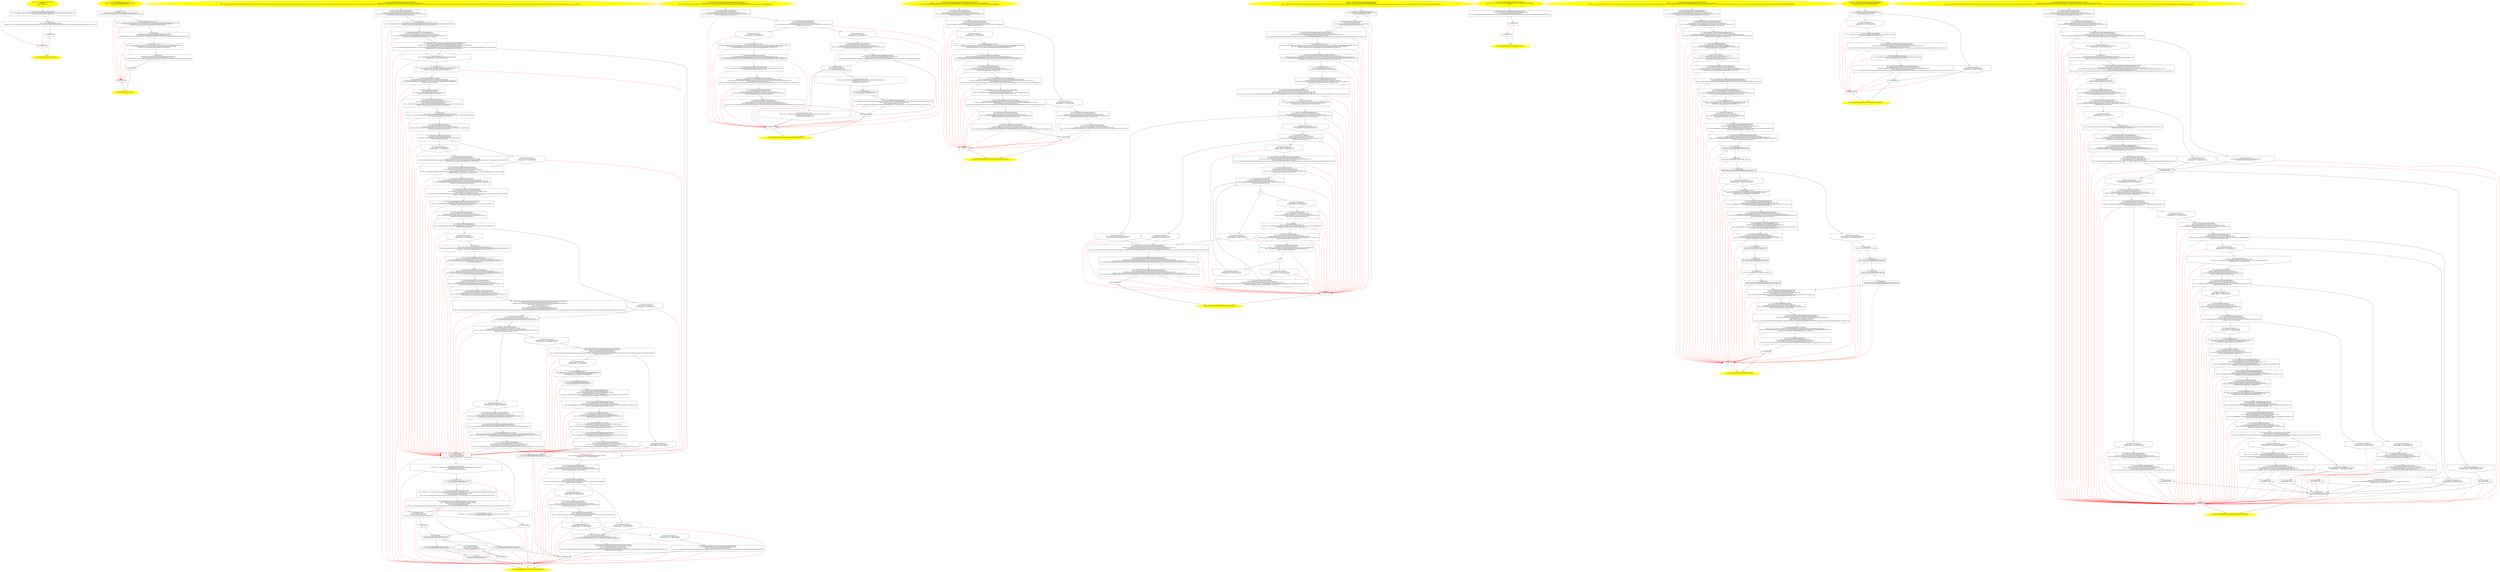 /* @generated */
digraph cfg {
"com.zrlog.web.interceptor.AdminInterceptor.<clinit>():void.31594228f8bf81cdac2fc903b914629b_1" [label="1: Start void AdminInterceptor.<clinit>()\nFormals: \nLocals:  $irvar0:void \n  " color=yellow style=filled]
	

	 "com.zrlog.web.interceptor.AdminInterceptor.<clinit>():void.31594228f8bf81cdac2fc903b914629b_1" -> "com.zrlog.web.interceptor.AdminInterceptor.<clinit>():void.31594228f8bf81cdac2fc903b914629b_4" ;
"com.zrlog.web.interceptor.AdminInterceptor.<clinit>():void.31594228f8bf81cdac2fc903b914629b_2" [label="2: Exit void AdminInterceptor.<clinit>() \n  " color=yellow style=filled]
	

"com.zrlog.web.interceptor.AdminInterceptor.<clinit>():void.31594228f8bf81cdac2fc903b914629b_3" [label="3:  exceptions sink \n  " shape="box"]
	

	 "com.zrlog.web.interceptor.AdminInterceptor.<clinit>():void.31594228f8bf81cdac2fc903b914629b_3" -> "com.zrlog.web.interceptor.AdminInterceptor.<clinit>():void.31594228f8bf81cdac2fc903b914629b_2" ;
"com.zrlog.web.interceptor.AdminInterceptor.<clinit>():void.31594228f8bf81cdac2fc903b914629b_4" [label="4:  Call Logger LoggerFactory.getLogger(Class) \n   n$0=_fun_Logger LoggerFactory.getLogger(Class)(com.zrlog.web.interceptor.AdminInterceptor:java.lang.Object*) [line 44]\n  *&$irvar0:org.slf4j.Logger*=n$0 [line 44]\n " shape="box"]
	

	 "com.zrlog.web.interceptor.AdminInterceptor.<clinit>():void.31594228f8bf81cdac2fc903b914629b_4" -> "com.zrlog.web.interceptor.AdminInterceptor.<clinit>():void.31594228f8bf81cdac2fc903b914629b_5" ;
	 "com.zrlog.web.interceptor.AdminInterceptor.<clinit>():void.31594228f8bf81cdac2fc903b914629b_4" -> "com.zrlog.web.interceptor.AdminInterceptor.<clinit>():void.31594228f8bf81cdac2fc903b914629b_3" [color="red" ];
"com.zrlog.web.interceptor.AdminInterceptor.<clinit>():void.31594228f8bf81cdac2fc903b914629b_5" [label="5:  method_body \n   n$1=*&$irvar0:org.slf4j.Logger* [line 44]\n  *&#GB<>$com.zrlog.web.interceptor.AdminInterceptor.LOGGER:com.zrlog.web.interceptor.AdminInterceptor(root com.zrlog.web.interceptor.AdminInterceptor)=n$1 [line 44]\n " shape="box"]
	

	 "com.zrlog.web.interceptor.AdminInterceptor.<clinit>():void.31594228f8bf81cdac2fc903b914629b_5" -> "com.zrlog.web.interceptor.AdminInterceptor.<clinit>():void.31594228f8bf81cdac2fc903b914629b_6" ;
	 "com.zrlog.web.interceptor.AdminInterceptor.<clinit>():void.31594228f8bf81cdac2fc903b914629b_5" -> "com.zrlog.web.interceptor.AdminInterceptor.<clinit>():void.31594228f8bf81cdac2fc903b914629b_3" [color="red" ];
"com.zrlog.web.interceptor.AdminInterceptor.<clinit>():void.31594228f8bf81cdac2fc903b914629b_6" [label="6:  method_body \n  " shape="box"]
	

	 "com.zrlog.web.interceptor.AdminInterceptor.<clinit>():void.31594228f8bf81cdac2fc903b914629b_6" -> "com.zrlog.web.interceptor.AdminInterceptor.<clinit>():void.31594228f8bf81cdac2fc903b914629b_2" ;
	 "com.zrlog.web.interceptor.AdminInterceptor.<clinit>():void.31594228f8bf81cdac2fc903b914629b_6" -> "com.zrlog.web.interceptor.AdminInterceptor.<clinit>():void.31594228f8bf81cdac2fc903b914629b_3" [color="red" ];
"com.zrlog.web.interceptor.AdminInterceptor.<init>().7e5b71565a127277d89fb2903451258b_1" [label="1: Start AdminInterceptor.<init>()\nFormals:  this:com.zrlog.web.interceptor.AdminInterceptor*\nLocals:  $irvar1:void $irvar0:void \n  " color=yellow style=filled]
	

	 "com.zrlog.web.interceptor.AdminInterceptor.<init>().7e5b71565a127277d89fb2903451258b_1" -> "com.zrlog.web.interceptor.AdminInterceptor.<init>().7e5b71565a127277d89fb2903451258b_4" ;
"com.zrlog.web.interceptor.AdminInterceptor.<init>().7e5b71565a127277d89fb2903451258b_2" [label="2: Exit AdminInterceptor.<init>() \n  " color=yellow style=filled]
	

"com.zrlog.web.interceptor.AdminInterceptor.<init>().7e5b71565a127277d89fb2903451258b_3" [label="3:  exceptions sink \n  " shape="box"]
	

	 "com.zrlog.web.interceptor.AdminInterceptor.<init>().7e5b71565a127277d89fb2903451258b_3" -> "com.zrlog.web.interceptor.AdminInterceptor.<init>().7e5b71565a127277d89fb2903451258b_2" ;
"com.zrlog.web.interceptor.AdminInterceptor.<init>().7e5b71565a127277d89fb2903451258b_4" [label="4:  Call Object.<init>() \n   n$0=*&this:com.zrlog.web.interceptor.AdminInterceptor* [line 42]\n  n$1=_fun_Object.<init>()(n$0:com.zrlog.web.interceptor.AdminInterceptor*) [line 42]\n " shape="box"]
	

	 "com.zrlog.web.interceptor.AdminInterceptor.<init>().7e5b71565a127277d89fb2903451258b_4" -> "com.zrlog.web.interceptor.AdminInterceptor.<init>().7e5b71565a127277d89fb2903451258b_5" ;
	 "com.zrlog.web.interceptor.AdminInterceptor.<init>().7e5b71565a127277d89fb2903451258b_4" -> "com.zrlog.web.interceptor.AdminInterceptor.<init>().7e5b71565a127277d89fb2903451258b_3" [color="red" ];
"com.zrlog.web.interceptor.AdminInterceptor.<init>().7e5b71565a127277d89fb2903451258b_5" [label="5:  Call AdminTokenService.<init>() \n   n$2=_fun___new(sizeof(t=com.zrlog.web.token.AdminTokenService):com.zrlog.web.token.AdminTokenService*) [line 45]\n  n$3=_fun_AdminTokenService.<init>()(n$2:com.zrlog.web.token.AdminTokenService*) [line 45]\n  *&$irvar0:com.zrlog.web.token.AdminTokenService*=n$2 [line 45]\n " shape="box"]
	

	 "com.zrlog.web.interceptor.AdminInterceptor.<init>().7e5b71565a127277d89fb2903451258b_5" -> "com.zrlog.web.interceptor.AdminInterceptor.<init>().7e5b71565a127277d89fb2903451258b_6" ;
	 "com.zrlog.web.interceptor.AdminInterceptor.<init>().7e5b71565a127277d89fb2903451258b_5" -> "com.zrlog.web.interceptor.AdminInterceptor.<init>().7e5b71565a127277d89fb2903451258b_3" [color="red" ];
"com.zrlog.web.interceptor.AdminInterceptor.<init>().7e5b71565a127277d89fb2903451258b_6" [label="6:  method_body \n   n$4=*&this:com.zrlog.web.interceptor.AdminInterceptor* [line 45]\n  n$5=*&$irvar0:com.zrlog.web.token.AdminTokenService* [line 45]\n  *n$4.adminTokenService:com.zrlog.web.interceptor.AdminInterceptor(root com.zrlog.web.interceptor.AdminInterceptor)=n$5 [line 45]\n " shape="box"]
	

	 "com.zrlog.web.interceptor.AdminInterceptor.<init>().7e5b71565a127277d89fb2903451258b_6" -> "com.zrlog.web.interceptor.AdminInterceptor.<init>().7e5b71565a127277d89fb2903451258b_7" ;
	 "com.zrlog.web.interceptor.AdminInterceptor.<init>().7e5b71565a127277d89fb2903451258b_6" -> "com.zrlog.web.interceptor.AdminInterceptor.<init>().7e5b71565a127277d89fb2903451258b_3" [color="red" ];
"com.zrlog.web.interceptor.AdminInterceptor.<init>().7e5b71565a127277d89fb2903451258b_7" [label="7:  Call CacheService.<init>() \n   n$6=_fun___new(sizeof(t=com.zrlog.web.cache.CacheService):com.zrlog.web.cache.CacheService*) [line 46]\n  n$7=_fun_CacheService.<init>()(n$6:com.zrlog.web.cache.CacheService*) [line 46]\n  *&$irvar1:com.zrlog.web.cache.CacheService*=n$6 [line 46]\n " shape="box"]
	

	 "com.zrlog.web.interceptor.AdminInterceptor.<init>().7e5b71565a127277d89fb2903451258b_7" -> "com.zrlog.web.interceptor.AdminInterceptor.<init>().7e5b71565a127277d89fb2903451258b_8" ;
	 "com.zrlog.web.interceptor.AdminInterceptor.<init>().7e5b71565a127277d89fb2903451258b_7" -> "com.zrlog.web.interceptor.AdminInterceptor.<init>().7e5b71565a127277d89fb2903451258b_3" [color="red" ];
"com.zrlog.web.interceptor.AdminInterceptor.<init>().7e5b71565a127277d89fb2903451258b_8" [label="8:  method_body \n   n$8=*&this:com.zrlog.web.interceptor.AdminInterceptor* [line 46]\n  n$9=*&$irvar1:com.zrlog.web.cache.CacheService* [line 46]\n  *n$8.cacheService:com.zrlog.web.interceptor.AdminInterceptor(root com.zrlog.web.interceptor.AdminInterceptor)=n$9 [line 46]\n " shape="box"]
	

	 "com.zrlog.web.interceptor.AdminInterceptor.<init>().7e5b71565a127277d89fb2903451258b_8" -> "com.zrlog.web.interceptor.AdminInterceptor.<init>().7e5b71565a127277d89fb2903451258b_9" ;
	 "com.zrlog.web.interceptor.AdminInterceptor.<init>().7e5b71565a127277d89fb2903451258b_8" -> "com.zrlog.web.interceptor.AdminInterceptor.<init>().7e5b71565a127277d89fb2903451258b_3" [color="red" ];
"com.zrlog.web.interceptor.AdminInterceptor.<init>().7e5b71565a127277d89fb2903451258b_9" [label="9:  method_body \n  " shape="box"]
	

	 "com.zrlog.web.interceptor.AdminInterceptor.<init>().7e5b71565a127277d89fb2903451258b_9" -> "com.zrlog.web.interceptor.AdminInterceptor.<init>().7e5b71565a127277d89fb2903451258b_2" ;
	 "com.zrlog.web.interceptor.AdminInterceptor.<init>().7e5b71565a127277d89fb2903451258b_9" -> "com.zrlog.web.interceptor.AdminInterceptor.<init>().7e5b71565a127277d89fb2903451258b_3" [color="red" ];
"com.zrlog.web.interceptor.AdminInterceptor.adminPermission(com.jfinal.aop.Invocation):void.56ef7d7b131a4b4a915e00a8452150cf_1" [label="1: Start void AdminInterceptor.adminPermission(Invocation)\nFormals:  this:com.zrlog.web.interceptor.AdminInterceptor* ai:com.jfinal.aop.Invocation*\nLocals:  $irvar35:void $irvar34:void $irvar33:void $irvar32:void $irvar31:void $bcvar5:void CatchVar242:void CatchVar215:void $irvar30:void $irvar29:void $irvar28:void $irvar27:void $irvar26:void $irvar25:void $irvar24:void $irvar23:void $irvar22:void $irvar21:void $irvar20:void $irvar19:void $irvar18:void $irvar17:void $irvar16:void $irvar15:void $irvar14:void $irvar13:void $irvar12:void $irvar11:void $irvar10:void $irvar9:void $irvar8:void $irvar7:void $irvar6:void $irvar5:void $irvar4:void $irvar3:void $irvar2:void $irvar1:void $irvar0:void adminTokenVO:com.zrlog.common.vo.AdminTokenVO* controller:com.jfinal.core.Controller* e:java.lang.Exception* user:com.zrlog.model.User* \n  " color=yellow style=filled]
	

	 "com.zrlog.web.interceptor.AdminInterceptor.adminPermission(com.jfinal.aop.Invocation):void.56ef7d7b131a4b4a915e00a8452150cf_1" -> "com.zrlog.web.interceptor.AdminInterceptor.adminPermission(com.jfinal.aop.Invocation):void.56ef7d7b131a4b4a915e00a8452150cf_4" ;
"com.zrlog.web.interceptor.AdminInterceptor.adminPermission(com.jfinal.aop.Invocation):void.56ef7d7b131a4b4a915e00a8452150cf_2" [label="2: Exit void AdminInterceptor.adminPermission(Invocation) \n  " color=yellow style=filled]
	

"com.zrlog.web.interceptor.AdminInterceptor.adminPermission(com.jfinal.aop.Invocation):void.56ef7d7b131a4b4a915e00a8452150cf_3" [label="3:  exceptions sink \n  " shape="box"]
	

	 "com.zrlog.web.interceptor.AdminInterceptor.adminPermission(com.jfinal.aop.Invocation):void.56ef7d7b131a4b4a915e00a8452150cf_3" -> "com.zrlog.web.interceptor.AdminInterceptor.adminPermission(com.jfinal.aop.Invocation):void.56ef7d7b131a4b4a915e00a8452150cf_2" ;
"com.zrlog.web.interceptor.AdminInterceptor.adminPermission(com.jfinal.aop.Invocation):void.56ef7d7b131a4b4a915e00a8452150cf_4" [label="4:  Call Controller Invocation.getController() \n   n$0=*&ai:com.jfinal.aop.Invocation* [line 60]\n  _=*n$0:com.jfinal.aop.Invocation*(root com.jfinal.aop.Invocation) [line 60]\n  n$2=_fun_Controller Invocation.getController()(n$0:com.jfinal.aop.Invocation*) virtual [line 60]\n  *&controller:com.jfinal.core.Controller*=n$2 [line 60]\n " shape="box"]
	

	 "com.zrlog.web.interceptor.AdminInterceptor.adminPermission(com.jfinal.aop.Invocation):void.56ef7d7b131a4b4a915e00a8452150cf_4" -> "com.zrlog.web.interceptor.AdminInterceptor.adminPermission(com.jfinal.aop.Invocation):void.56ef7d7b131a4b4a915e00a8452150cf_5" ;
	 "com.zrlog.web.interceptor.AdminInterceptor.adminPermission(com.jfinal.aop.Invocation):void.56ef7d7b131a4b4a915e00a8452150cf_4" -> "com.zrlog.web.interceptor.AdminInterceptor.adminPermission(com.jfinal.aop.Invocation):void.56ef7d7b131a4b4a915e00a8452150cf_3" [color="red" ];
"com.zrlog.web.interceptor.AdminInterceptor.adminPermission(com.jfinal.aop.Invocation):void.56ef7d7b131a4b4a915e00a8452150cf_5" [label="5:  method_body \n   n$3=*&this:com.zrlog.web.interceptor.AdminInterceptor* [line 61]\n  n$4=*n$3.adminTokenService:com.zrlog.web.token.AdminTokenService*(root com.zrlog.web.interceptor.AdminInterceptor) [line 61]\n  *&$irvar1:com.zrlog.web.token.AdminTokenService*=n$4 [line 61]\n " shape="box"]
	

	 "com.zrlog.web.interceptor.AdminInterceptor.adminPermission(com.jfinal.aop.Invocation):void.56ef7d7b131a4b4a915e00a8452150cf_5" -> "com.zrlog.web.interceptor.AdminInterceptor.adminPermission(com.jfinal.aop.Invocation):void.56ef7d7b131a4b4a915e00a8452150cf_6" ;
	 "com.zrlog.web.interceptor.AdminInterceptor.adminPermission(com.jfinal.aop.Invocation):void.56ef7d7b131a4b4a915e00a8452150cf_5" -> "com.zrlog.web.interceptor.AdminInterceptor.adminPermission(com.jfinal.aop.Invocation):void.56ef7d7b131a4b4a915e00a8452150cf_3" [color="red" ];
"com.zrlog.web.interceptor.AdminInterceptor.adminPermission(com.jfinal.aop.Invocation):void.56ef7d7b131a4b4a915e00a8452150cf_6" [label="6:  Call HttpServletRequest Controller.getRequest() \n   n$5=*&controller:com.jfinal.core.Controller* [line 61]\n  _=*n$5:com.jfinal.core.Controller*(root com.jfinal.core.Controller) [line 61]\n  n$7=_fun_HttpServletRequest Controller.getRequest()(n$5:com.jfinal.core.Controller*) virtual [line 61]\n  *&$irvar0:javax.servlet.http.HttpServletRequest*=n$7 [line 61]\n " shape="box"]
	

	 "com.zrlog.web.interceptor.AdminInterceptor.adminPermission(com.jfinal.aop.Invocation):void.56ef7d7b131a4b4a915e00a8452150cf_6" -> "com.zrlog.web.interceptor.AdminInterceptor.adminPermission(com.jfinal.aop.Invocation):void.56ef7d7b131a4b4a915e00a8452150cf_7" ;
	 "com.zrlog.web.interceptor.AdminInterceptor.adminPermission(com.jfinal.aop.Invocation):void.56ef7d7b131a4b4a915e00a8452150cf_6" -> "com.zrlog.web.interceptor.AdminInterceptor.adminPermission(com.jfinal.aop.Invocation):void.56ef7d7b131a4b4a915e00a8452150cf_3" [color="red" ];
"com.zrlog.web.interceptor.AdminInterceptor.adminPermission(com.jfinal.aop.Invocation):void.56ef7d7b131a4b4a915e00a8452150cf_7" [label="7:  Call AdminTokenVO AdminTokenService.getAdminTokenVO(HttpServletRequest) \n   n$8=*&$irvar1:com.zrlog.web.token.AdminTokenService* [line 61]\n  _=*n$8:com.zrlog.web.token.AdminTokenService*(root com.zrlog.web.token.AdminTokenService) [line 61]\n  n$10=*&$irvar0:javax.servlet.http.HttpServletRequest* [line 61]\n  n$11=_fun_AdminTokenVO AdminTokenService.getAdminTokenVO(HttpServletRequest)(n$8:com.zrlog.web.token.AdminTokenService*,n$10:javax.servlet.http.HttpServletRequest*) virtual [line 61]\n  *&adminTokenVO:com.zrlog.common.vo.AdminTokenVO*=n$11 [line 61]\n " shape="box"]
	

	 "com.zrlog.web.interceptor.AdminInterceptor.adminPermission(com.jfinal.aop.Invocation):void.56ef7d7b131a4b4a915e00a8452150cf_7" -> "com.zrlog.web.interceptor.AdminInterceptor.adminPermission(com.jfinal.aop.Invocation):void.56ef7d7b131a4b4a915e00a8452150cf_8" ;
	 "com.zrlog.web.interceptor.AdminInterceptor.adminPermission(com.jfinal.aop.Invocation):void.56ef7d7b131a4b4a915e00a8452150cf_7" -> "com.zrlog.web.interceptor.AdminInterceptor.adminPermission(com.jfinal.aop.Invocation):void.56ef7d7b131a4b4a915e00a8452150cf_9" ;
	 "com.zrlog.web.interceptor.AdminInterceptor.adminPermission(com.jfinal.aop.Invocation):void.56ef7d7b131a4b4a915e00a8452150cf_7" -> "com.zrlog.web.interceptor.AdminInterceptor.adminPermission(com.jfinal.aop.Invocation):void.56ef7d7b131a4b4a915e00a8452150cf_3" [color="red" ];
"com.zrlog.web.interceptor.AdminInterceptor.adminPermission(com.jfinal.aop.Invocation):void.56ef7d7b131a4b4a915e00a8452150cf_8" [label="8: Prune (true branch, if) \n   n$12=*&adminTokenVO:com.zrlog.common.vo.AdminTokenVO* [line 62]\n  PRUNE(!(n$12 == null), true); [line 62]\n " shape="invhouse"]
	

	 "com.zrlog.web.interceptor.AdminInterceptor.adminPermission(com.jfinal.aop.Invocation):void.56ef7d7b131a4b4a915e00a8452150cf_8" -> "com.zrlog.web.interceptor.AdminInterceptor.adminPermission(com.jfinal.aop.Invocation):void.56ef7d7b131a4b4a915e00a8452150cf_10" ;
	 "com.zrlog.web.interceptor.AdminInterceptor.adminPermission(com.jfinal.aop.Invocation):void.56ef7d7b131a4b4a915e00a8452150cf_8" -> "com.zrlog.web.interceptor.AdminInterceptor.adminPermission(com.jfinal.aop.Invocation):void.56ef7d7b131a4b4a915e00a8452150cf_3" [color="red" ];
"com.zrlog.web.interceptor.AdminInterceptor.adminPermission(com.jfinal.aop.Invocation):void.56ef7d7b131a4b4a915e00a8452150cf_9" [label="9: Prune (false branch, if) \n   n$12=*&adminTokenVO:com.zrlog.common.vo.AdminTokenVO* [line 62]\n  PRUNE((n$12 == null), false); [line 62]\n " shape="invhouse"]
	

	 "com.zrlog.web.interceptor.AdminInterceptor.adminPermission(com.jfinal.aop.Invocation):void.56ef7d7b131a4b4a915e00a8452150cf_9" -> "com.zrlog.web.interceptor.AdminInterceptor.adminPermission(com.jfinal.aop.Invocation):void.56ef7d7b131a4b4a915e00a8452150cf_61" ;
	 "com.zrlog.web.interceptor.AdminInterceptor.adminPermission(com.jfinal.aop.Invocation):void.56ef7d7b131a4b4a915e00a8452150cf_9" -> "com.zrlog.web.interceptor.AdminInterceptor.adminPermission(com.jfinal.aop.Invocation):void.56ef7d7b131a4b4a915e00a8452150cf_3" [color="red" ];
"com.zrlog.web.interceptor.AdminInterceptor.adminPermission(com.jfinal.aop.Invocation):void.56ef7d7b131a4b4a915e00a8452150cf_10" [label="10:  Call User.<init>() \n   n$13=_fun___new(sizeof(t=com.zrlog.model.User):com.zrlog.model.User*) [line 64]\n  n$14=_fun_User.<init>()(n$13:com.zrlog.model.User*) [line 64]\n  *&$irvar2:com.zrlog.model.User*=n$13 [line 64]\n " shape="box"]
	

	 "com.zrlog.web.interceptor.AdminInterceptor.adminPermission(com.jfinal.aop.Invocation):void.56ef7d7b131a4b4a915e00a8452150cf_10" -> "com.zrlog.web.interceptor.AdminInterceptor.adminPermission(com.jfinal.aop.Invocation):void.56ef7d7b131a4b4a915e00a8452150cf_11" ;
	 "com.zrlog.web.interceptor.AdminInterceptor.adminPermission(com.jfinal.aop.Invocation):void.56ef7d7b131a4b4a915e00a8452150cf_10" -> "com.zrlog.web.interceptor.AdminInterceptor.adminPermission(com.jfinal.aop.Invocation):void.56ef7d7b131a4b4a915e00a8452150cf_76" [color="red" ];
"com.zrlog.web.interceptor.AdminInterceptor.adminPermission(com.jfinal.aop.Invocation):void.56ef7d7b131a4b4a915e00a8452150cf_11" [label="11:  Call int AdminTokenVO.getUserId() \n   n$15=*&adminTokenVO:com.zrlog.common.vo.AdminTokenVO* [line 64]\n  _=*n$15:com.zrlog.common.vo.AdminTokenVO*(root com.zrlog.common.vo.AdminTokenVO) [line 64]\n  n$17=_fun_int AdminTokenVO.getUserId()(n$15:com.zrlog.common.vo.AdminTokenVO*) virtual [line 64]\n  *&$irvar3:int=n$17 [line 64]\n " shape="box"]
	

	 "com.zrlog.web.interceptor.AdminInterceptor.adminPermission(com.jfinal.aop.Invocation):void.56ef7d7b131a4b4a915e00a8452150cf_11" -> "com.zrlog.web.interceptor.AdminInterceptor.adminPermission(com.jfinal.aop.Invocation):void.56ef7d7b131a4b4a915e00a8452150cf_12" ;
	 "com.zrlog.web.interceptor.AdminInterceptor.adminPermission(com.jfinal.aop.Invocation):void.56ef7d7b131a4b4a915e00a8452150cf_11" -> "com.zrlog.web.interceptor.AdminInterceptor.adminPermission(com.jfinal.aop.Invocation):void.56ef7d7b131a4b4a915e00a8452150cf_76" [color="red" ];
"com.zrlog.web.interceptor.AdminInterceptor.adminPermission(com.jfinal.aop.Invocation):void.56ef7d7b131a4b4a915e00a8452150cf_12" [label="12:  Call Integer Integer.valueOf(int) \n   n$18=*&$irvar3:int [line 64]\n  n$19=_fun_Integer Integer.valueOf(int)(n$18:int) [line 64]\n  *&$irvar4:java.lang.Integer*=n$19 [line 64]\n " shape="box"]
	

	 "com.zrlog.web.interceptor.AdminInterceptor.adminPermission(com.jfinal.aop.Invocation):void.56ef7d7b131a4b4a915e00a8452150cf_12" -> "com.zrlog.web.interceptor.AdminInterceptor.adminPermission(com.jfinal.aop.Invocation):void.56ef7d7b131a4b4a915e00a8452150cf_13" ;
	 "com.zrlog.web.interceptor.AdminInterceptor.adminPermission(com.jfinal.aop.Invocation):void.56ef7d7b131a4b4a915e00a8452150cf_12" -> "com.zrlog.web.interceptor.AdminInterceptor.adminPermission(com.jfinal.aop.Invocation):void.56ef7d7b131a4b4a915e00a8452150cf_76" [color="red" ];
"com.zrlog.web.interceptor.AdminInterceptor.adminPermission(com.jfinal.aop.Invocation):void.56ef7d7b131a4b4a915e00a8452150cf_13" [label="13:  Call Model Model.findById(Object) \n   n$20=*&$irvar2:com.zrlog.model.User* [line 64]\n  _=*n$20:com.zrlog.model.User*(root com.zrlog.model.User) [line 64]\n  n$22=*&$irvar4:java.lang.Integer* [line 64]\n  n$23=_fun_Model Model.findById(Object)(n$20:com.zrlog.model.User*,n$22:java.lang.Integer*) virtual [line 64]\n  *&$irvar5:com.jfinal.plugin.activerecord.Model*=n$23 [line 64]\n " shape="box"]
	

	 "com.zrlog.web.interceptor.AdminInterceptor.adminPermission(com.jfinal.aop.Invocation):void.56ef7d7b131a4b4a915e00a8452150cf_13" -> "com.zrlog.web.interceptor.AdminInterceptor.adminPermission(com.jfinal.aop.Invocation):void.56ef7d7b131a4b4a915e00a8452150cf_14" ;
	 "com.zrlog.web.interceptor.AdminInterceptor.adminPermission(com.jfinal.aop.Invocation):void.56ef7d7b131a4b4a915e00a8452150cf_13" -> "com.zrlog.web.interceptor.AdminInterceptor.adminPermission(com.jfinal.aop.Invocation):void.56ef7d7b131a4b4a915e00a8452150cf_76" [color="red" ];
"com.zrlog.web.interceptor.AdminInterceptor.adminPermission(com.jfinal.aop.Invocation):void.56ef7d7b131a4b4a915e00a8452150cf_14" [label="14:  method_body \n   n$24=*&$irvar5:com.jfinal.plugin.activerecord.Model* [line 64]\n  n$25=_fun___cast(n$24:com.jfinal.plugin.activerecord.Model*,sizeof(t=com.zrlog.model.User;sub_t=( sub )(cast)):void) [line 64]\n  *&user:com.zrlog.model.User*=n$25 [line 64]\n " shape="box"]
	

	 "com.zrlog.web.interceptor.AdminInterceptor.adminPermission(com.jfinal.aop.Invocation):void.56ef7d7b131a4b4a915e00a8452150cf_14" -> "com.zrlog.web.interceptor.AdminInterceptor.adminPermission(com.jfinal.aop.Invocation):void.56ef7d7b131a4b4a915e00a8452150cf_15" ;
	 "com.zrlog.web.interceptor.AdminInterceptor.adminPermission(com.jfinal.aop.Invocation):void.56ef7d7b131a4b4a915e00a8452150cf_14" -> "com.zrlog.web.interceptor.AdminInterceptor.adminPermission(com.jfinal.aop.Invocation):void.56ef7d7b131a4b4a915e00a8452150cf_76" [color="red" ];
"com.zrlog.web.interceptor.AdminInterceptor.adminPermission(com.jfinal.aop.Invocation):void.56ef7d7b131a4b4a915e00a8452150cf_15" [label="15:  Call String Model.getStr(String) \n   n$26=*&user:com.zrlog.model.User* [line 65]\n  _=*n$26:com.zrlog.model.User*(root com.zrlog.model.User) [line 65]\n  n$28=_fun_String Model.getStr(String)(n$26:com.zrlog.model.User*,\"header\":java.lang.Object*) virtual [line 65]\n  *&$irvar6:java.lang.String*=n$28 [line 65]\n " shape="box"]
	

	 "com.zrlog.web.interceptor.AdminInterceptor.adminPermission(com.jfinal.aop.Invocation):void.56ef7d7b131a4b4a915e00a8452150cf_15" -> "com.zrlog.web.interceptor.AdminInterceptor.adminPermission(com.jfinal.aop.Invocation):void.56ef7d7b131a4b4a915e00a8452150cf_16" ;
	 "com.zrlog.web.interceptor.AdminInterceptor.adminPermission(com.jfinal.aop.Invocation):void.56ef7d7b131a4b4a915e00a8452150cf_15" -> "com.zrlog.web.interceptor.AdminInterceptor.adminPermission(com.jfinal.aop.Invocation):void.56ef7d7b131a4b4a915e00a8452150cf_76" [color="red" ];
"com.zrlog.web.interceptor.AdminInterceptor.adminPermission(com.jfinal.aop.Invocation):void.56ef7d7b131a4b4a915e00a8452150cf_16" [label="16:  Call boolean StringUtils.isEmpty(String) \n   n$29=*&$irvar6:java.lang.String* [line 65]\n  n$30=_fun_boolean StringUtils.isEmpty(String)(n$29:java.lang.String*) [line 65]\n  *&$irvar7:_Bool=n$30 [line 65]\n " shape="box"]
	

	 "com.zrlog.web.interceptor.AdminInterceptor.adminPermission(com.jfinal.aop.Invocation):void.56ef7d7b131a4b4a915e00a8452150cf_16" -> "com.zrlog.web.interceptor.AdminInterceptor.adminPermission(com.jfinal.aop.Invocation):void.56ef7d7b131a4b4a915e00a8452150cf_17" ;
	 "com.zrlog.web.interceptor.AdminInterceptor.adminPermission(com.jfinal.aop.Invocation):void.56ef7d7b131a4b4a915e00a8452150cf_16" -> "com.zrlog.web.interceptor.AdminInterceptor.adminPermission(com.jfinal.aop.Invocation):void.56ef7d7b131a4b4a915e00a8452150cf_18" ;
	 "com.zrlog.web.interceptor.AdminInterceptor.adminPermission(com.jfinal.aop.Invocation):void.56ef7d7b131a4b4a915e00a8452150cf_16" -> "com.zrlog.web.interceptor.AdminInterceptor.adminPermission(com.jfinal.aop.Invocation):void.56ef7d7b131a4b4a915e00a8452150cf_76" [color="red" ];
"com.zrlog.web.interceptor.AdminInterceptor.adminPermission(com.jfinal.aop.Invocation):void.56ef7d7b131a4b4a915e00a8452150cf_17" [label="17: Prune (true branch, if) \n   n$31=*&$irvar7:_Bool [line 65]\n  PRUNE(!(n$31 == 0), true); [line 65]\n " shape="invhouse"]
	

	 "com.zrlog.web.interceptor.AdminInterceptor.adminPermission(com.jfinal.aop.Invocation):void.56ef7d7b131a4b4a915e00a8452150cf_17" -> "com.zrlog.web.interceptor.AdminInterceptor.adminPermission(com.jfinal.aop.Invocation):void.56ef7d7b131a4b4a915e00a8452150cf_19" ;
	 "com.zrlog.web.interceptor.AdminInterceptor.adminPermission(com.jfinal.aop.Invocation):void.56ef7d7b131a4b4a915e00a8452150cf_17" -> "com.zrlog.web.interceptor.AdminInterceptor.adminPermission(com.jfinal.aop.Invocation):void.56ef7d7b131a4b4a915e00a8452150cf_76" [color="red" ];
"com.zrlog.web.interceptor.AdminInterceptor.adminPermission(com.jfinal.aop.Invocation):void.56ef7d7b131a4b4a915e00a8452150cf_18" [label="18: Prune (false branch, if) \n   n$31=*&$irvar7:_Bool [line 65]\n  PRUNE((n$31 == 0), false); [line 65]\n " shape="invhouse"]
	

	 "com.zrlog.web.interceptor.AdminInterceptor.adminPermission(com.jfinal.aop.Invocation):void.56ef7d7b131a4b4a915e00a8452150cf_18" -> "com.zrlog.web.interceptor.AdminInterceptor.adminPermission(com.jfinal.aop.Invocation):void.56ef7d7b131a4b4a915e00a8452150cf_20" ;
	 "com.zrlog.web.interceptor.AdminInterceptor.adminPermission(com.jfinal.aop.Invocation):void.56ef7d7b131a4b4a915e00a8452150cf_18" -> "com.zrlog.web.interceptor.AdminInterceptor.adminPermission(com.jfinal.aop.Invocation):void.56ef7d7b131a4b4a915e00a8452150cf_76" [color="red" ];
"com.zrlog.web.interceptor.AdminInterceptor.adminPermission(com.jfinal.aop.Invocation):void.56ef7d7b131a4b4a915e00a8452150cf_19" [label="19:  Call Model Model.set(String,Object) \n   n$32=*&user:com.zrlog.model.User* [line 66]\n  _=*n$32:com.zrlog.model.User*(root com.zrlog.model.User) [line 66]\n  n$34=_fun_Model Model.set(String,Object)(n$32:com.zrlog.model.User*,\"header\":java.lang.Object*,\"assets/images/default-portrait.gif\":java.lang.Object*) virtual [line 66]\n  *&$irvar8:com.jfinal.plugin.activerecord.Model*=n$34 [line 66]\n " shape="box"]
	

	 "com.zrlog.web.interceptor.AdminInterceptor.adminPermission(com.jfinal.aop.Invocation):void.56ef7d7b131a4b4a915e00a8452150cf_19" -> "com.zrlog.web.interceptor.AdminInterceptor.adminPermission(com.jfinal.aop.Invocation):void.56ef7d7b131a4b4a915e00a8452150cf_20" ;
	 "com.zrlog.web.interceptor.AdminInterceptor.adminPermission(com.jfinal.aop.Invocation):void.56ef7d7b131a4b4a915e00a8452150cf_19" -> "com.zrlog.web.interceptor.AdminInterceptor.adminPermission(com.jfinal.aop.Invocation):void.56ef7d7b131a4b4a915e00a8452150cf_76" [color="red" ];
"com.zrlog.web.interceptor.AdminInterceptor.adminPermission(com.jfinal.aop.Invocation):void.56ef7d7b131a4b4a915e00a8452150cf_20" [label="20:  Call Controller Controller.setAttr(String,Object) \n   n$35=*&controller:com.jfinal.core.Controller* [line 68]\n  _=*n$35:com.jfinal.core.Controller*(root com.jfinal.core.Controller) [line 68]\n  n$37=*&user:com.zrlog.model.User* [line 68]\n  n$38=_fun_Controller Controller.setAttr(String,Object)(n$35:com.jfinal.core.Controller*,\"user\":java.lang.Object*,n$37:com.zrlog.model.User*) virtual [line 68]\n  *&$irvar9:com.jfinal.core.Controller*=n$38 [line 68]\n " shape="box"]
	

	 "com.zrlog.web.interceptor.AdminInterceptor.adminPermission(com.jfinal.aop.Invocation):void.56ef7d7b131a4b4a915e00a8452150cf_20" -> "com.zrlog.web.interceptor.AdminInterceptor.adminPermission(com.jfinal.aop.Invocation):void.56ef7d7b131a4b4a915e00a8452150cf_21" ;
	 "com.zrlog.web.interceptor.AdminInterceptor.adminPermission(com.jfinal.aop.Invocation):void.56ef7d7b131a4b4a915e00a8452150cf_20" -> "com.zrlog.web.interceptor.AdminInterceptor.adminPermission(com.jfinal.aop.Invocation):void.56ef7d7b131a4b4a915e00a8452150cf_76" [color="red" ];
"com.zrlog.web.interceptor.AdminInterceptor.adminPermission(com.jfinal.aop.Invocation):void.56ef7d7b131a4b4a915e00a8452150cf_21" [label="21:  Call String AdminTokenVO.getProtocol() \n   n$39=*&adminTokenVO:com.zrlog.common.vo.AdminTokenVO* [line 69]\n  _=*n$39:com.zrlog.common.vo.AdminTokenVO*(root com.zrlog.common.vo.AdminTokenVO) [line 69]\n  n$41=_fun_String AdminTokenVO.getProtocol()(n$39:com.zrlog.common.vo.AdminTokenVO*) virtual [line 69]\n  *&$irvar10:java.lang.String*=n$41 [line 69]\n " shape="box"]
	

	 "com.zrlog.web.interceptor.AdminInterceptor.adminPermission(com.jfinal.aop.Invocation):void.56ef7d7b131a4b4a915e00a8452150cf_21" -> "com.zrlog.web.interceptor.AdminInterceptor.adminPermission(com.jfinal.aop.Invocation):void.56ef7d7b131a4b4a915e00a8452150cf_22" ;
	 "com.zrlog.web.interceptor.AdminInterceptor.adminPermission(com.jfinal.aop.Invocation):void.56ef7d7b131a4b4a915e00a8452150cf_21" -> "com.zrlog.web.interceptor.AdminInterceptor.adminPermission(com.jfinal.aop.Invocation):void.56ef7d7b131a4b4a915e00a8452150cf_76" [color="red" ];
"com.zrlog.web.interceptor.AdminInterceptor.adminPermission(com.jfinal.aop.Invocation):void.56ef7d7b131a4b4a915e00a8452150cf_22" [label="22:  Call Controller Controller.setAttr(String,Object) \n   n$42=*&controller:com.jfinal.core.Controller* [line 69]\n  _=*n$42:com.jfinal.core.Controller*(root com.jfinal.core.Controller) [line 69]\n  n$44=*&$irvar10:java.lang.String* [line 69]\n  n$45=_fun_Controller Controller.setAttr(String,Object)(n$42:com.jfinal.core.Controller*,\"protocol\":java.lang.Object*,n$44:java.lang.String*) virtual [line 69]\n  *&$irvar11:com.jfinal.core.Controller*=n$45 [line 69]\n " shape="box"]
	

	 "com.zrlog.web.interceptor.AdminInterceptor.adminPermission(com.jfinal.aop.Invocation):void.56ef7d7b131a4b4a915e00a8452150cf_22" -> "com.zrlog.web.interceptor.AdminInterceptor.adminPermission(com.jfinal.aop.Invocation):void.56ef7d7b131a4b4a915e00a8452150cf_23" ;
	 "com.zrlog.web.interceptor.AdminInterceptor.adminPermission(com.jfinal.aop.Invocation):void.56ef7d7b131a4b4a915e00a8452150cf_22" -> "com.zrlog.web.interceptor.AdminInterceptor.adminPermission(com.jfinal.aop.Invocation):void.56ef7d7b131a4b4a915e00a8452150cf_76" [color="red" ];
"com.zrlog.web.interceptor.AdminInterceptor.adminPermission(com.jfinal.aop.Invocation):void.56ef7d7b131a4b4a915e00a8452150cf_23" [label="23:  Call String TemplateHelper.fullTemplateInfo(Controller,boolean) \n   n$46=*&controller:com.jfinal.core.Controller* [line 70]\n  n$47=_fun_String TemplateHelper.fullTemplateInfo(Controller,boolean)(n$46:com.jfinal.core.Controller*,0:int) [line 70]\n  *&$irvar12:java.lang.String*=n$47 [line 70]\n " shape="box"]
	

	 "com.zrlog.web.interceptor.AdminInterceptor.adminPermission(com.jfinal.aop.Invocation):void.56ef7d7b131a4b4a915e00a8452150cf_23" -> "com.zrlog.web.interceptor.AdminInterceptor.adminPermission(com.jfinal.aop.Invocation):void.56ef7d7b131a4b4a915e00a8452150cf_24" ;
	 "com.zrlog.web.interceptor.AdminInterceptor.adminPermission(com.jfinal.aop.Invocation):void.56ef7d7b131a4b4a915e00a8452150cf_23" -> "com.zrlog.web.interceptor.AdminInterceptor.adminPermission(com.jfinal.aop.Invocation):void.56ef7d7b131a4b4a915e00a8452150cf_76" [color="red" ];
"com.zrlog.web.interceptor.AdminInterceptor.adminPermission(com.jfinal.aop.Invocation):void.56ef7d7b131a4b4a915e00a8452150cf_24" [label="24:  Call String Invocation.getActionKey() \n   n$48=*&ai:com.jfinal.aop.Invocation* [line 71]\n  _=*n$48:com.jfinal.aop.Invocation*(root com.jfinal.aop.Invocation) [line 71]\n  n$50=_fun_String Invocation.getActionKey()(n$48:com.jfinal.aop.Invocation*) virtual [line 71]\n  *&$irvar13:java.lang.String*=n$50 [line 71]\n " shape="box"]
	

	 "com.zrlog.web.interceptor.AdminInterceptor.adminPermission(com.jfinal.aop.Invocation):void.56ef7d7b131a4b4a915e00a8452150cf_24" -> "com.zrlog.web.interceptor.AdminInterceptor.adminPermission(com.jfinal.aop.Invocation):void.56ef7d7b131a4b4a915e00a8452150cf_25" ;
	 "com.zrlog.web.interceptor.AdminInterceptor.adminPermission(com.jfinal.aop.Invocation):void.56ef7d7b131a4b4a915e00a8452150cf_24" -> "com.zrlog.web.interceptor.AdminInterceptor.adminPermission(com.jfinal.aop.Invocation):void.56ef7d7b131a4b4a915e00a8452150cf_76" [color="red" ];
"com.zrlog.web.interceptor.AdminInterceptor.adminPermission(com.jfinal.aop.Invocation):void.56ef7d7b131a4b4a915e00a8452150cf_25" [label="25:  Call boolean String.equals(Object) \n   n$51=*&$irvar13:java.lang.String* [line 71]\n  n$52=_fun_boolean String.equals(Object)(\"/admin/logout\":java.lang.Object*,n$51:java.lang.String*) virtual [line 71]\n  *&$irvar14:_Bool=n$52 [line 71]\n " shape="box"]
	

	 "com.zrlog.web.interceptor.AdminInterceptor.adminPermission(com.jfinal.aop.Invocation):void.56ef7d7b131a4b4a915e00a8452150cf_25" -> "com.zrlog.web.interceptor.AdminInterceptor.adminPermission(com.jfinal.aop.Invocation):void.56ef7d7b131a4b4a915e00a8452150cf_26" ;
	 "com.zrlog.web.interceptor.AdminInterceptor.adminPermission(com.jfinal.aop.Invocation):void.56ef7d7b131a4b4a915e00a8452150cf_25" -> "com.zrlog.web.interceptor.AdminInterceptor.adminPermission(com.jfinal.aop.Invocation):void.56ef7d7b131a4b4a915e00a8452150cf_27" ;
	 "com.zrlog.web.interceptor.AdminInterceptor.adminPermission(com.jfinal.aop.Invocation):void.56ef7d7b131a4b4a915e00a8452150cf_25" -> "com.zrlog.web.interceptor.AdminInterceptor.adminPermission(com.jfinal.aop.Invocation):void.56ef7d7b131a4b4a915e00a8452150cf_76" [color="red" ];
"com.zrlog.web.interceptor.AdminInterceptor.adminPermission(com.jfinal.aop.Invocation):void.56ef7d7b131a4b4a915e00a8452150cf_26" [label="26: Prune (true branch, if) \n   n$53=*&$irvar14:_Bool [line 71]\n  PRUNE(!(n$53 != 0), true); [line 71]\n " shape="invhouse"]
	

	 "com.zrlog.web.interceptor.AdminInterceptor.adminPermission(com.jfinal.aop.Invocation):void.56ef7d7b131a4b4a915e00a8452150cf_26" -> "com.zrlog.web.interceptor.AdminInterceptor.adminPermission(com.jfinal.aop.Invocation):void.56ef7d7b131a4b4a915e00a8452150cf_28" ;
	 "com.zrlog.web.interceptor.AdminInterceptor.adminPermission(com.jfinal.aop.Invocation):void.56ef7d7b131a4b4a915e00a8452150cf_26" -> "com.zrlog.web.interceptor.AdminInterceptor.adminPermission(com.jfinal.aop.Invocation):void.56ef7d7b131a4b4a915e00a8452150cf_76" [color="red" ];
"com.zrlog.web.interceptor.AdminInterceptor.adminPermission(com.jfinal.aop.Invocation):void.56ef7d7b131a4b4a915e00a8452150cf_27" [label="27: Prune (false branch, if) \n   n$53=*&$irvar14:_Bool [line 71]\n  PRUNE((n$53 != 0), false); [line 71]\n " shape="invhouse"]
	

	 "com.zrlog.web.interceptor.AdminInterceptor.adminPermission(com.jfinal.aop.Invocation):void.56ef7d7b131a4b4a915e00a8452150cf_27" -> "com.zrlog.web.interceptor.AdminInterceptor.adminPermission(com.jfinal.aop.Invocation):void.56ef7d7b131a4b4a915e00a8452150cf_34" ;
	 "com.zrlog.web.interceptor.AdminInterceptor.adminPermission(com.jfinal.aop.Invocation):void.56ef7d7b131a4b4a915e00a8452150cf_27" -> "com.zrlog.web.interceptor.AdminInterceptor.adminPermission(com.jfinal.aop.Invocation):void.56ef7d7b131a4b4a915e00a8452150cf_76" [color="red" ];
"com.zrlog.web.interceptor.AdminInterceptor.adminPermission(com.jfinal.aop.Invocation):void.56ef7d7b131a4b4a915e00a8452150cf_28" [label="28:  method_body \n   n$54=*&this:com.zrlog.web.interceptor.AdminInterceptor* [line 72]\n  n$55=*n$54.adminTokenService:com.zrlog.web.token.AdminTokenService*(root com.zrlog.web.interceptor.AdminInterceptor) [line 72]\n  *&$irvar16:com.zrlog.web.token.AdminTokenService*=n$55 [line 72]\n " shape="box"]
	

	 "com.zrlog.web.interceptor.AdminInterceptor.adminPermission(com.jfinal.aop.Invocation):void.56ef7d7b131a4b4a915e00a8452150cf_28" -> "com.zrlog.web.interceptor.AdminInterceptor.adminPermission(com.jfinal.aop.Invocation):void.56ef7d7b131a4b4a915e00a8452150cf_29" ;
	 "com.zrlog.web.interceptor.AdminInterceptor.adminPermission(com.jfinal.aop.Invocation):void.56ef7d7b131a4b4a915e00a8452150cf_28" -> "com.zrlog.web.interceptor.AdminInterceptor.adminPermission(com.jfinal.aop.Invocation):void.56ef7d7b131a4b4a915e00a8452150cf_76" [color="red" ];
"com.zrlog.web.interceptor.AdminInterceptor.adminPermission(com.jfinal.aop.Invocation):void.56ef7d7b131a4b4a915e00a8452150cf_29" [label="29:  Call int AdminTokenVO.getSessionId() \n   n$56=*&adminTokenVO:com.zrlog.common.vo.AdminTokenVO* [line 72]\n  _=*n$56:com.zrlog.common.vo.AdminTokenVO*(root com.zrlog.common.vo.AdminTokenVO) [line 72]\n  n$58=_fun_int AdminTokenVO.getSessionId()(n$56:com.zrlog.common.vo.AdminTokenVO*) virtual [line 72]\n  *&$irvar15:int=n$58 [line 72]\n " shape="box"]
	

	 "com.zrlog.web.interceptor.AdminInterceptor.adminPermission(com.jfinal.aop.Invocation):void.56ef7d7b131a4b4a915e00a8452150cf_29" -> "com.zrlog.web.interceptor.AdminInterceptor.adminPermission(com.jfinal.aop.Invocation):void.56ef7d7b131a4b4a915e00a8452150cf_30" ;
	 "com.zrlog.web.interceptor.AdminInterceptor.adminPermission(com.jfinal.aop.Invocation):void.56ef7d7b131a4b4a915e00a8452150cf_29" -> "com.zrlog.web.interceptor.AdminInterceptor.adminPermission(com.jfinal.aop.Invocation):void.56ef7d7b131a4b4a915e00a8452150cf_76" [color="red" ];
"com.zrlog.web.interceptor.AdminInterceptor.adminPermission(com.jfinal.aop.Invocation):void.56ef7d7b131a4b4a915e00a8452150cf_30" [label="30:  Call String AdminTokenVO.getProtocol() \n   n$59=*&adminTokenVO:com.zrlog.common.vo.AdminTokenVO* [line 72]\n  _=*n$59:com.zrlog.common.vo.AdminTokenVO*(root com.zrlog.common.vo.AdminTokenVO) [line 72]\n  n$61=_fun_String AdminTokenVO.getProtocol()(n$59:com.zrlog.common.vo.AdminTokenVO*) virtual [line 72]\n  *&$irvar17:java.lang.String*=n$61 [line 72]\n " shape="box"]
	

	 "com.zrlog.web.interceptor.AdminInterceptor.adminPermission(com.jfinal.aop.Invocation):void.56ef7d7b131a4b4a915e00a8452150cf_30" -> "com.zrlog.web.interceptor.AdminInterceptor.adminPermission(com.jfinal.aop.Invocation):void.56ef7d7b131a4b4a915e00a8452150cf_31" ;
	 "com.zrlog.web.interceptor.AdminInterceptor.adminPermission(com.jfinal.aop.Invocation):void.56ef7d7b131a4b4a915e00a8452150cf_30" -> "com.zrlog.web.interceptor.AdminInterceptor.adminPermission(com.jfinal.aop.Invocation):void.56ef7d7b131a4b4a915e00a8452150cf_76" [color="red" ];
"com.zrlog.web.interceptor.AdminInterceptor.adminPermission(com.jfinal.aop.Invocation):void.56ef7d7b131a4b4a915e00a8452150cf_31" [label="31:  Call HttpServletRequest Controller.getRequest() \n   n$62=*&controller:com.jfinal.core.Controller* [line 72]\n  _=*n$62:com.jfinal.core.Controller*(root com.jfinal.core.Controller) [line 72]\n  n$64=_fun_HttpServletRequest Controller.getRequest()(n$62:com.jfinal.core.Controller*) virtual [line 72]\n  *&$irvar18:javax.servlet.http.HttpServletRequest*=n$64 [line 72]\n " shape="box"]
	

	 "com.zrlog.web.interceptor.AdminInterceptor.adminPermission(com.jfinal.aop.Invocation):void.56ef7d7b131a4b4a915e00a8452150cf_31" -> "com.zrlog.web.interceptor.AdminInterceptor.adminPermission(com.jfinal.aop.Invocation):void.56ef7d7b131a4b4a915e00a8452150cf_32" ;
	 "com.zrlog.web.interceptor.AdminInterceptor.adminPermission(com.jfinal.aop.Invocation):void.56ef7d7b131a4b4a915e00a8452150cf_31" -> "com.zrlog.web.interceptor.AdminInterceptor.adminPermission(com.jfinal.aop.Invocation):void.56ef7d7b131a4b4a915e00a8452150cf_76" [color="red" ];
"com.zrlog.web.interceptor.AdminInterceptor.adminPermission(com.jfinal.aop.Invocation):void.56ef7d7b131a4b4a915e00a8452150cf_32" [label="32:  Call HttpServletResponse Controller.getResponse() \n   n$65=*&controller:com.jfinal.core.Controller* [line 72]\n  _=*n$65:com.jfinal.core.Controller*(root com.jfinal.core.Controller) [line 72]\n  n$67=_fun_HttpServletResponse Controller.getResponse()(n$65:com.jfinal.core.Controller*) virtual [line 72]\n  *&$irvar19:javax.servlet.http.HttpServletResponse*=n$67 [line 72]\n " shape="box"]
	

	 "com.zrlog.web.interceptor.AdminInterceptor.adminPermission(com.jfinal.aop.Invocation):void.56ef7d7b131a4b4a915e00a8452150cf_32" -> "com.zrlog.web.interceptor.AdminInterceptor.adminPermission(com.jfinal.aop.Invocation):void.56ef7d7b131a4b4a915e00a8452150cf_33" ;
	 "com.zrlog.web.interceptor.AdminInterceptor.adminPermission(com.jfinal.aop.Invocation):void.56ef7d7b131a4b4a915e00a8452150cf_32" -> "com.zrlog.web.interceptor.AdminInterceptor.adminPermission(com.jfinal.aop.Invocation):void.56ef7d7b131a4b4a915e00a8452150cf_76" [color="red" ];
"com.zrlog.web.interceptor.AdminInterceptor.adminPermission(com.jfinal.aop.Invocation):void.56ef7d7b131a4b4a915e00a8452150cf_33" [label="33:  Call void AdminTokenService.setAdminToken(User,int,String,HttpServletRequest,HttpServletResponse) \n   n$68=*&$irvar16:com.zrlog.web.token.AdminTokenService* [line 72]\n  _=*n$68:com.zrlog.web.token.AdminTokenService*(root com.zrlog.web.token.AdminTokenService) [line 72]\n  n$70=*&user:com.zrlog.model.User* [line 72]\n  n$71=*&$irvar15:int [line 72]\n  n$72=*&$irvar17:java.lang.String* [line 72]\n  n$73=*&$irvar18:javax.servlet.http.HttpServletRequest* [line 72]\n  n$74=*&$irvar19:javax.servlet.http.HttpServletResponse* [line 72]\n  n$75=_fun_void AdminTokenService.setAdminToken(User,int,String,HttpServletRequest,HttpServletResponse)(n$68:com.zrlog.web.token.AdminTokenService*,n$70:com.zrlog.model.User*,n$71:int,n$72:java.lang.String*,n$73:javax.servlet.http.HttpServletRequest*,n$74:javax.servlet.http.HttpServletResponse*) virtual [line 72]\n " shape="box"]
	

	 "com.zrlog.web.interceptor.AdminInterceptor.adminPermission(com.jfinal.aop.Invocation):void.56ef7d7b131a4b4a915e00a8452150cf_33" -> "com.zrlog.web.interceptor.AdminInterceptor.adminPermission(com.jfinal.aop.Invocation):void.56ef7d7b131a4b4a915e00a8452150cf_34" ;
	 "com.zrlog.web.interceptor.AdminInterceptor.adminPermission(com.jfinal.aop.Invocation):void.56ef7d7b131a4b4a915e00a8452150cf_33" -> "com.zrlog.web.interceptor.AdminInterceptor.adminPermission(com.jfinal.aop.Invocation):void.56ef7d7b131a4b4a915e00a8452150cf_76" [color="red" ];
"com.zrlog.web.interceptor.AdminInterceptor.adminPermission(com.jfinal.aop.Invocation):void.56ef7d7b131a4b4a915e00a8452150cf_34" [label="34:  Call void Invocation.invoke() \n   n$76=*&ai:com.jfinal.aop.Invocation* [line 74]\n  _=*n$76:com.jfinal.aop.Invocation*(root com.jfinal.aop.Invocation) [line 74]\n  n$78=_fun_void Invocation.invoke()(n$76:com.jfinal.aop.Invocation*) virtual [line 74]\n " shape="box"]
	

	 "com.zrlog.web.interceptor.AdminInterceptor.adminPermission(com.jfinal.aop.Invocation):void.56ef7d7b131a4b4a915e00a8452150cf_34" -> "com.zrlog.web.interceptor.AdminInterceptor.adminPermission(com.jfinal.aop.Invocation):void.56ef7d7b131a4b4a915e00a8452150cf_35" ;
	 "com.zrlog.web.interceptor.AdminInterceptor.adminPermission(com.jfinal.aop.Invocation):void.56ef7d7b131a4b4a915e00a8452150cf_34" -> "com.zrlog.web.interceptor.AdminInterceptor.adminPermission(com.jfinal.aop.Invocation):void.56ef7d7b131a4b4a915e00a8452150cf_76" [color="red" ];
"com.zrlog.web.interceptor.AdminInterceptor.adminPermission(com.jfinal.aop.Invocation):void.56ef7d7b131a4b4a915e00a8452150cf_35" [label="35:  Call Object Controller.getAttr(String) \n   n$79=*&controller:com.jfinal.core.Controller* [line 76]\n  _=*n$79:com.jfinal.core.Controller*(root com.jfinal.core.Controller) [line 76]\n  n$81=_fun_Object Controller.getAttr(String)(n$79:com.jfinal.core.Controller*,\"message\":java.lang.Object*) virtual [line 76]\n  *&$irvar20:java.lang.Object*=n$81 [line 76]\n " shape="box"]
	

	 "com.zrlog.web.interceptor.AdminInterceptor.adminPermission(com.jfinal.aop.Invocation):void.56ef7d7b131a4b4a915e00a8452150cf_35" -> "com.zrlog.web.interceptor.AdminInterceptor.adminPermission(com.jfinal.aop.Invocation):void.56ef7d7b131a4b4a915e00a8452150cf_36" ;
	 "com.zrlog.web.interceptor.AdminInterceptor.adminPermission(com.jfinal.aop.Invocation):void.56ef7d7b131a4b4a915e00a8452150cf_35" -> "com.zrlog.web.interceptor.AdminInterceptor.adminPermission(com.jfinal.aop.Invocation):void.56ef7d7b131a4b4a915e00a8452150cf_37" ;
	 "com.zrlog.web.interceptor.AdminInterceptor.adminPermission(com.jfinal.aop.Invocation):void.56ef7d7b131a4b4a915e00a8452150cf_35" -> "com.zrlog.web.interceptor.AdminInterceptor.adminPermission(com.jfinal.aop.Invocation):void.56ef7d7b131a4b4a915e00a8452150cf_76" [color="red" ];
"com.zrlog.web.interceptor.AdminInterceptor.adminPermission(com.jfinal.aop.Invocation):void.56ef7d7b131a4b4a915e00a8452150cf_36" [label="36: Prune (true branch, if) \n   n$82=*&$irvar20:java.lang.Object* [line 76]\n  PRUNE(!(n$82 == null), true); [line 76]\n " shape="invhouse"]
	

	 "com.zrlog.web.interceptor.AdminInterceptor.adminPermission(com.jfinal.aop.Invocation):void.56ef7d7b131a4b4a915e00a8452150cf_36" -> "com.zrlog.web.interceptor.AdminInterceptor.adminPermission(com.jfinal.aop.Invocation):void.56ef7d7b131a4b4a915e00a8452150cf_38" ;
	 "com.zrlog.web.interceptor.AdminInterceptor.adminPermission(com.jfinal.aop.Invocation):void.56ef7d7b131a4b4a915e00a8452150cf_36" -> "com.zrlog.web.interceptor.AdminInterceptor.adminPermission(com.jfinal.aop.Invocation):void.56ef7d7b131a4b4a915e00a8452150cf_76" [color="red" ];
"com.zrlog.web.interceptor.AdminInterceptor.adminPermission(com.jfinal.aop.Invocation):void.56ef7d7b131a4b4a915e00a8452150cf_37" [label="37: Prune (false branch, if) \n   n$82=*&$irvar20:java.lang.Object* [line 76]\n  PRUNE((n$82 == null), false); [line 76]\n " shape="invhouse"]
	

	 "com.zrlog.web.interceptor.AdminInterceptor.adminPermission(com.jfinal.aop.Invocation):void.56ef7d7b131a4b4a915e00a8452150cf_37" -> "com.zrlog.web.interceptor.AdminInterceptor.adminPermission(com.jfinal.aop.Invocation):void.56ef7d7b131a4b4a915e00a8452150cf_42" ;
	 "com.zrlog.web.interceptor.AdminInterceptor.adminPermission(com.jfinal.aop.Invocation):void.56ef7d7b131a4b4a915e00a8452150cf_37" -> "com.zrlog.web.interceptor.AdminInterceptor.adminPermission(com.jfinal.aop.Invocation):void.56ef7d7b131a4b4a915e00a8452150cf_76" [color="red" ];
"com.zrlog.web.interceptor.AdminInterceptor.adminPermission(com.jfinal.aop.Invocation):void.56ef7d7b131a4b4a915e00a8452150cf_38" [label="38:  Call HttpServletRequest Controller.getRequest() \n   n$83=*&controller:com.jfinal.core.Controller* [line 77]\n  _=*n$83:com.jfinal.core.Controller*(root com.jfinal.core.Controller) [line 77]\n  n$85=_fun_HttpServletRequest Controller.getRequest()(n$83:com.jfinal.core.Controller*) virtual [line 77]\n  *&$irvar21:javax.servlet.http.HttpServletRequest*=n$85 [line 77]\n " shape="box"]
	

	 "com.zrlog.web.interceptor.AdminInterceptor.adminPermission(com.jfinal.aop.Invocation):void.56ef7d7b131a4b4a915e00a8452150cf_38" -> "com.zrlog.web.interceptor.AdminInterceptor.adminPermission(com.jfinal.aop.Invocation):void.56ef7d7b131a4b4a915e00a8452150cf_39" ;
	 "com.zrlog.web.interceptor.AdminInterceptor.adminPermission(com.jfinal.aop.Invocation):void.56ef7d7b131a4b4a915e00a8452150cf_38" -> "com.zrlog.web.interceptor.AdminInterceptor.adminPermission(com.jfinal.aop.Invocation):void.56ef7d7b131a4b4a915e00a8452150cf_76" [color="red" ];
"com.zrlog.web.interceptor.AdminInterceptor.adminPermission(com.jfinal.aop.Invocation):void.56ef7d7b131a4b4a915e00a8452150cf_39" [label="39:  Call void AdminInterceptor.initIndex(HttpServletRequest) \n   n$86=*&$irvar21:javax.servlet.http.HttpServletRequest* [line 77]\n  n$87=_fun_void AdminInterceptor.initIndex(HttpServletRequest)(n$86:javax.servlet.http.HttpServletRequest*) [line 77]\n " shape="box"]
	

	 "com.zrlog.web.interceptor.AdminInterceptor.adminPermission(com.jfinal.aop.Invocation):void.56ef7d7b131a4b4a915e00a8452150cf_39" -> "com.zrlog.web.interceptor.AdminInterceptor.adminPermission(com.jfinal.aop.Invocation):void.56ef7d7b131a4b4a915e00a8452150cf_40" ;
	 "com.zrlog.web.interceptor.AdminInterceptor.adminPermission(com.jfinal.aop.Invocation):void.56ef7d7b131a4b4a915e00a8452150cf_39" -> "com.zrlog.web.interceptor.AdminInterceptor.adminPermission(com.jfinal.aop.Invocation):void.56ef7d7b131a4b4a915e00a8452150cf_76" [color="red" ];
"com.zrlog.web.interceptor.AdminInterceptor.adminPermission(com.jfinal.aop.Invocation):void.56ef7d7b131a4b4a915e00a8452150cf_40" [label="40:  Call FreeMarkerRender.<init>(String) \n   n$88=_fun___new(sizeof(t=com.jfinal.render.FreeMarkerRender):com.jfinal.render.FreeMarkerRender*) [line 78]\n  n$89=_fun_FreeMarkerRender.<init>(String)(n$88:com.jfinal.render.FreeMarkerRender*,\"/admin/index.ftl\":java.lang.Object*) [line 78]\n  *&$irvar22:com.jfinal.render.FreeMarkerRender*=n$88 [line 78]\n " shape="box"]
	

	 "com.zrlog.web.interceptor.AdminInterceptor.adminPermission(com.jfinal.aop.Invocation):void.56ef7d7b131a4b4a915e00a8452150cf_40" -> "com.zrlog.web.interceptor.AdminInterceptor.adminPermission(com.jfinal.aop.Invocation):void.56ef7d7b131a4b4a915e00a8452150cf_41" ;
	 "com.zrlog.web.interceptor.AdminInterceptor.adminPermission(com.jfinal.aop.Invocation):void.56ef7d7b131a4b4a915e00a8452150cf_40" -> "com.zrlog.web.interceptor.AdminInterceptor.adminPermission(com.jfinal.aop.Invocation):void.56ef7d7b131a4b4a915e00a8452150cf_76" [color="red" ];
"com.zrlog.web.interceptor.AdminInterceptor.adminPermission(com.jfinal.aop.Invocation):void.56ef7d7b131a4b4a915e00a8452150cf_41" [label="41:  Call void Controller.render(Render) \n   n$90=*&controller:com.jfinal.core.Controller* [line 78]\n  _=*n$90:com.jfinal.core.Controller*(root com.jfinal.core.Controller) [line 78]\n  n$92=*&$irvar22:com.jfinal.render.FreeMarkerRender* [line 78]\n  n$93=_fun_void Controller.render(Render)(n$90:com.jfinal.core.Controller*,n$92:com.jfinal.render.FreeMarkerRender*) virtual [line 78]\n " shape="box"]
	

	 "com.zrlog.web.interceptor.AdminInterceptor.adminPermission(com.jfinal.aop.Invocation):void.56ef7d7b131a4b4a915e00a8452150cf_41" -> "com.zrlog.web.interceptor.AdminInterceptor.adminPermission(com.jfinal.aop.Invocation):void.56ef7d7b131a4b4a915e00a8452150cf_53" ;
	 "com.zrlog.web.interceptor.AdminInterceptor.adminPermission(com.jfinal.aop.Invocation):void.56ef7d7b131a4b4a915e00a8452150cf_41" -> "com.zrlog.web.interceptor.AdminInterceptor.adminPermission(com.jfinal.aop.Invocation):void.56ef7d7b131a4b4a915e00a8452150cf_76" [color="red" ];
"com.zrlog.web.interceptor.AdminInterceptor.adminPermission(com.jfinal.aop.Invocation):void.56ef7d7b131a4b4a915e00a8452150cf_42" [label="42:  Call boolean AdminInterceptor.tryDoRender(Invocation,Controller) \n   n$94=*&this:com.zrlog.web.interceptor.AdminInterceptor* [line 80]\n  n$95=*&ai:com.jfinal.aop.Invocation* [line 80]\n  n$96=*&controller:com.jfinal.core.Controller* [line 80]\n  n$97=_fun_boolean AdminInterceptor.tryDoRender(Invocation,Controller)(n$94:com.zrlog.web.interceptor.AdminInterceptor*,n$95:com.jfinal.aop.Invocation*,n$96:com.jfinal.core.Controller*) [line 80]\n  *&$irvar23:_Bool=n$97 [line 80]\n " shape="box"]
	

	 "com.zrlog.web.interceptor.AdminInterceptor.adminPermission(com.jfinal.aop.Invocation):void.56ef7d7b131a4b4a915e00a8452150cf_42" -> "com.zrlog.web.interceptor.AdminInterceptor.adminPermission(com.jfinal.aop.Invocation):void.56ef7d7b131a4b4a915e00a8452150cf_43" ;
	 "com.zrlog.web.interceptor.AdminInterceptor.adminPermission(com.jfinal.aop.Invocation):void.56ef7d7b131a4b4a915e00a8452150cf_42" -> "com.zrlog.web.interceptor.AdminInterceptor.adminPermission(com.jfinal.aop.Invocation):void.56ef7d7b131a4b4a915e00a8452150cf_44" ;
	 "com.zrlog.web.interceptor.AdminInterceptor.adminPermission(com.jfinal.aop.Invocation):void.56ef7d7b131a4b4a915e00a8452150cf_42" -> "com.zrlog.web.interceptor.AdminInterceptor.adminPermission(com.jfinal.aop.Invocation):void.56ef7d7b131a4b4a915e00a8452150cf_76" [color="red" ];
"com.zrlog.web.interceptor.AdminInterceptor.adminPermission(com.jfinal.aop.Invocation):void.56ef7d7b131a4b4a915e00a8452150cf_43" [label="43: Prune (true branch, if) \n   n$98=*&$irvar23:_Bool [line 80]\n  PRUNE(!(n$98 != 0), true); [line 80]\n " shape="invhouse"]
	

	 "com.zrlog.web.interceptor.AdminInterceptor.adminPermission(com.jfinal.aop.Invocation):void.56ef7d7b131a4b4a915e00a8452150cf_43" -> "com.zrlog.web.interceptor.AdminInterceptor.adminPermission(com.jfinal.aop.Invocation):void.56ef7d7b131a4b4a915e00a8452150cf_45" ;
	 "com.zrlog.web.interceptor.AdminInterceptor.adminPermission(com.jfinal.aop.Invocation):void.56ef7d7b131a4b4a915e00a8452150cf_43" -> "com.zrlog.web.interceptor.AdminInterceptor.adminPermission(com.jfinal.aop.Invocation):void.56ef7d7b131a4b4a915e00a8452150cf_76" [color="red" ];
"com.zrlog.web.interceptor.AdminInterceptor.adminPermission(com.jfinal.aop.Invocation):void.56ef7d7b131a4b4a915e00a8452150cf_44" [label="44: Prune (false branch, if) \n   n$98=*&$irvar23:_Bool [line 80]\n  PRUNE((n$98 != 0), false); [line 80]\n " shape="invhouse"]
	

	 "com.zrlog.web.interceptor.AdminInterceptor.adminPermission(com.jfinal.aop.Invocation):void.56ef7d7b131a4b4a915e00a8452150cf_44" -> "com.zrlog.web.interceptor.AdminInterceptor.adminPermission(com.jfinal.aop.Invocation):void.56ef7d7b131a4b4a915e00a8452150cf_53" ;
	 "com.zrlog.web.interceptor.AdminInterceptor.adminPermission(com.jfinal.aop.Invocation):void.56ef7d7b131a4b4a915e00a8452150cf_44" -> "com.zrlog.web.interceptor.AdminInterceptor.adminPermission(com.jfinal.aop.Invocation):void.56ef7d7b131a4b4a915e00a8452150cf_76" [color="red" ];
"com.zrlog.web.interceptor.AdminInterceptor.adminPermission(com.jfinal.aop.Invocation):void.56ef7d7b131a4b4a915e00a8452150cf_45" [label="45:  Call StringBuilder.<init>() \n   n$99=_fun___new(sizeof(t=java.lang.StringBuilder):java.lang.StringBuilder*) [line 81]\n  n$100=_fun_StringBuilder.<init>()(n$99:java.lang.StringBuilder*) [line 81]\n  *&$irvar24:java.lang.StringBuilder*=n$99 [line 81]\n " shape="box"]
	

	 "com.zrlog.web.interceptor.AdminInterceptor.adminPermission(com.jfinal.aop.Invocation):void.56ef7d7b131a4b4a915e00a8452150cf_45" -> "com.zrlog.web.interceptor.AdminInterceptor.adminPermission(com.jfinal.aop.Invocation):void.56ef7d7b131a4b4a915e00a8452150cf_46" ;
	 "com.zrlog.web.interceptor.AdminInterceptor.adminPermission(com.jfinal.aop.Invocation):void.56ef7d7b131a4b4a915e00a8452150cf_45" -> "com.zrlog.web.interceptor.AdminInterceptor.adminPermission(com.jfinal.aop.Invocation):void.56ef7d7b131a4b4a915e00a8452150cf_76" [color="red" ];
"com.zrlog.web.interceptor.AdminInterceptor.adminPermission(com.jfinal.aop.Invocation):void.56ef7d7b131a4b4a915e00a8452150cf_46" [label="46:  Call String PathKit.getWebRootPath() \n   n$101=_fun_String PathKit.getWebRootPath()() [line 81]\n  *&$irvar25:java.lang.String*=n$101 [line 81]\n " shape="box"]
	

	 "com.zrlog.web.interceptor.AdminInterceptor.adminPermission(com.jfinal.aop.Invocation):void.56ef7d7b131a4b4a915e00a8452150cf_46" -> "com.zrlog.web.interceptor.AdminInterceptor.adminPermission(com.jfinal.aop.Invocation):void.56ef7d7b131a4b4a915e00a8452150cf_47" ;
	 "com.zrlog.web.interceptor.AdminInterceptor.adminPermission(com.jfinal.aop.Invocation):void.56ef7d7b131a4b4a915e00a8452150cf_46" -> "com.zrlog.web.interceptor.AdminInterceptor.adminPermission(com.jfinal.aop.Invocation):void.56ef7d7b131a4b4a915e00a8452150cf_76" [color="red" ];
"com.zrlog.web.interceptor.AdminInterceptor.adminPermission(com.jfinal.aop.Invocation):void.56ef7d7b131a4b4a915e00a8452150cf_47" [label="47:  Call StringBuilder StringBuilder.append(String) \n   n$102=*&$irvar24:java.lang.StringBuilder* [line 81]\n  _=*n$102:java.lang.StringBuilder*(root java.lang.StringBuilder) [line 81]\n  n$104=*&$irvar25:java.lang.String* [line 81]\n  n$105=_fun_StringBuilder StringBuilder.append(String)(n$102:java.lang.StringBuilder*,n$104:java.lang.String*) virtual [line 81]\n  *&$irvar26:java.lang.StringBuilder*=n$105 [line 81]\n " shape="box"]
	

	 "com.zrlog.web.interceptor.AdminInterceptor.adminPermission(com.jfinal.aop.Invocation):void.56ef7d7b131a4b4a915e00a8452150cf_47" -> "com.zrlog.web.interceptor.AdminInterceptor.adminPermission(com.jfinal.aop.Invocation):void.56ef7d7b131a4b4a915e00a8452150cf_48" ;
	 "com.zrlog.web.interceptor.AdminInterceptor.adminPermission(com.jfinal.aop.Invocation):void.56ef7d7b131a4b4a915e00a8452150cf_47" -> "com.zrlog.web.interceptor.AdminInterceptor.adminPermission(com.jfinal.aop.Invocation):void.56ef7d7b131a4b4a915e00a8452150cf_76" [color="red" ];
"com.zrlog.web.interceptor.AdminInterceptor.adminPermission(com.jfinal.aop.Invocation):void.56ef7d7b131a4b4a915e00a8452150cf_48" [label="48:  Call StringBuilder StringBuilder.append(String) \n   n$106=*&$irvar26:java.lang.StringBuilder* [line 81]\n  _=*n$106:java.lang.StringBuilder*(root java.lang.StringBuilder) [line 81]\n  n$108=_fun_StringBuilder StringBuilder.append(String)(n$106:java.lang.StringBuilder*,\"/error/404.html\":java.lang.Object*) virtual [line 81]\n  *&$irvar27:java.lang.StringBuilder*=n$108 [line 81]\n " shape="box"]
	

	 "com.zrlog.web.interceptor.AdminInterceptor.adminPermission(com.jfinal.aop.Invocation):void.56ef7d7b131a4b4a915e00a8452150cf_48" -> "com.zrlog.web.interceptor.AdminInterceptor.adminPermission(com.jfinal.aop.Invocation):void.56ef7d7b131a4b4a915e00a8452150cf_49" ;
	 "com.zrlog.web.interceptor.AdminInterceptor.adminPermission(com.jfinal.aop.Invocation):void.56ef7d7b131a4b4a915e00a8452150cf_48" -> "com.zrlog.web.interceptor.AdminInterceptor.adminPermission(com.jfinal.aop.Invocation):void.56ef7d7b131a4b4a915e00a8452150cf_76" [color="red" ];
"com.zrlog.web.interceptor.AdminInterceptor.adminPermission(com.jfinal.aop.Invocation):void.56ef7d7b131a4b4a915e00a8452150cf_49" [label="49:  Call String StringBuilder.toString() \n   n$109=*&$irvar27:java.lang.StringBuilder* [line 81]\n  _=*n$109:java.lang.StringBuilder*(root java.lang.StringBuilder) [line 81]\n  n$111=_fun_String StringBuilder.toString()(n$109:java.lang.StringBuilder*) virtual [line 81]\n  *&$irvar28:java.lang.String*=n$111 [line 81]\n " shape="box"]
	

	 "com.zrlog.web.interceptor.AdminInterceptor.adminPermission(com.jfinal.aop.Invocation):void.56ef7d7b131a4b4a915e00a8452150cf_49" -> "com.zrlog.web.interceptor.AdminInterceptor.adminPermission(com.jfinal.aop.Invocation):void.56ef7d7b131a4b4a915e00a8452150cf_50" ;
	 "com.zrlog.web.interceptor.AdminInterceptor.adminPermission(com.jfinal.aop.Invocation):void.56ef7d7b131a4b4a915e00a8452150cf_49" -> "com.zrlog.web.interceptor.AdminInterceptor.adminPermission(com.jfinal.aop.Invocation):void.56ef7d7b131a4b4a915e00a8452150cf_76" [color="red" ];
"com.zrlog.web.interceptor.AdminInterceptor.adminPermission(com.jfinal.aop.Invocation):void.56ef7d7b131a4b4a915e00a8452150cf_50" [label="50:  Call FileInputStream.<init>(String) \n   n$112=_fun___new(sizeof(t=java.io.FileInputStream):java.io.FileInputStream*) [line 81]\n  n$113=*&$irvar28:java.lang.String* [line 81]\n  n$114=_fun_FileInputStream.<init>(String)(n$112:java.io.FileInputStream*,n$113:java.lang.String*) [line 81]\n  *&$irvar29:java.io.FileInputStream*=n$112 [line 81]\n " shape="box"]
	

	 "com.zrlog.web.interceptor.AdminInterceptor.adminPermission(com.jfinal.aop.Invocation):void.56ef7d7b131a4b4a915e00a8452150cf_50" -> "com.zrlog.web.interceptor.AdminInterceptor.adminPermission(com.jfinal.aop.Invocation):void.56ef7d7b131a4b4a915e00a8452150cf_51" ;
	 "com.zrlog.web.interceptor.AdminInterceptor.adminPermission(com.jfinal.aop.Invocation):void.56ef7d7b131a4b4a915e00a8452150cf_50" -> "com.zrlog.web.interceptor.AdminInterceptor.adminPermission(com.jfinal.aop.Invocation):void.56ef7d7b131a4b4a915e00a8452150cf_76" [color="red" ];
"com.zrlog.web.interceptor.AdminInterceptor.adminPermission(com.jfinal.aop.Invocation):void.56ef7d7b131a4b4a915e00a8452150cf_51" [label="51:  Call String IOUtil.getStringInputStream(InputStream) \n   n$115=*&$irvar29:java.io.FileInputStream* [line 81]\n  n$116=_fun_String IOUtil.getStringInputStream(InputStream)(n$115:java.io.FileInputStream*) [line 81]\n  *&$irvar30:java.lang.String*=n$116 [line 81]\n " shape="box"]
	

	 "com.zrlog.web.interceptor.AdminInterceptor.adminPermission(com.jfinal.aop.Invocation):void.56ef7d7b131a4b4a915e00a8452150cf_51" -> "com.zrlog.web.interceptor.AdminInterceptor.adminPermission(com.jfinal.aop.Invocation):void.56ef7d7b131a4b4a915e00a8452150cf_52" ;
	 "com.zrlog.web.interceptor.AdminInterceptor.adminPermission(com.jfinal.aop.Invocation):void.56ef7d7b131a4b4a915e00a8452150cf_51" -> "com.zrlog.web.interceptor.AdminInterceptor.adminPermission(com.jfinal.aop.Invocation):void.56ef7d7b131a4b4a915e00a8452150cf_76" [color="red" ];
"com.zrlog.web.interceptor.AdminInterceptor.adminPermission(com.jfinal.aop.Invocation):void.56ef7d7b131a4b4a915e00a8452150cf_52" [label="52:  Call void Controller.renderHtml(String) \n   n$117=*&controller:com.jfinal.core.Controller* [line 81]\n  _=*n$117:com.jfinal.core.Controller*(root com.jfinal.core.Controller) [line 81]\n  n$119=*&$irvar30:java.lang.String* [line 81]\n  n$120=_fun_void Controller.renderHtml(String)(n$117:com.jfinal.core.Controller*,n$119:java.lang.String*) virtual [line 81]\n " shape="box"]
	

	 "com.zrlog.web.interceptor.AdminInterceptor.adminPermission(com.jfinal.aop.Invocation):void.56ef7d7b131a4b4a915e00a8452150cf_52" -> "com.zrlog.web.interceptor.AdminInterceptor.adminPermission(com.jfinal.aop.Invocation):void.56ef7d7b131a4b4a915e00a8452150cf_53" ;
	 "com.zrlog.web.interceptor.AdminInterceptor.adminPermission(com.jfinal.aop.Invocation):void.56ef7d7b131a4b4a915e00a8452150cf_52" -> "com.zrlog.web.interceptor.AdminInterceptor.adminPermission(com.jfinal.aop.Invocation):void.56ef7d7b131a4b4a915e00a8452150cf_76" [color="red" ];
"com.zrlog.web.interceptor.AdminInterceptor.adminPermission(com.jfinal.aop.Invocation):void.56ef7d7b131a4b4a915e00a8452150cf_53" [label="53:  Call void AdminTokenThreadLocal.remove() \n   n$121=_fun_void AdminTokenThreadLocal.remove()() [line 88]\n " shape="box"]
	

	 "com.zrlog.web.interceptor.AdminInterceptor.adminPermission(com.jfinal.aop.Invocation):void.56ef7d7b131a4b4a915e00a8452150cf_53" -> "com.zrlog.web.interceptor.AdminInterceptor.adminPermission(com.jfinal.aop.Invocation):void.56ef7d7b131a4b4a915e00a8452150cf_72" ;
	 "com.zrlog.web.interceptor.AdminInterceptor.adminPermission(com.jfinal.aop.Invocation):void.56ef7d7b131a4b4a915e00a8452150cf_53" -> "com.zrlog.web.interceptor.AdminInterceptor.adminPermission(com.jfinal.aop.Invocation):void.56ef7d7b131a4b4a915e00a8452150cf_3" [color="red" ];
"com.zrlog.web.interceptor.AdminInterceptor.adminPermission(com.jfinal.aop.Invocation):void.56ef7d7b131a4b4a915e00a8452150cf_54" [label="54:  method_body \n   n$122=*&CatchVar215:java.lang.Object* [line 84]\n  *&e:java.lang.Object*=n$122 [line 84]\n " shape="box"]
	

	 "com.zrlog.web.interceptor.AdminInterceptor.adminPermission(com.jfinal.aop.Invocation):void.56ef7d7b131a4b4a915e00a8452150cf_54" -> "com.zrlog.web.interceptor.AdminInterceptor.adminPermission(com.jfinal.aop.Invocation):void.56ef7d7b131a4b4a915e00a8452150cf_55" ;
	 "com.zrlog.web.interceptor.AdminInterceptor.adminPermission(com.jfinal.aop.Invocation):void.56ef7d7b131a4b4a915e00a8452150cf_54" -> "com.zrlog.web.interceptor.AdminInterceptor.adminPermission(com.jfinal.aop.Invocation):void.56ef7d7b131a4b4a915e00a8452150cf_78" [color="red" ];
"com.zrlog.web.interceptor.AdminInterceptor.adminPermission(com.jfinal.aop.Invocation):void.56ef7d7b131a4b4a915e00a8452150cf_55" [label="55:  Call void Logger.error(String,Throwable) \n   n$123=*&#GB<>$com.zrlog.web.interceptor.AdminInterceptor.LOGGER:org.slf4j.Logger*(root com.zrlog.web.interceptor.AdminInterceptor) [line 85]\n  _=*n$123:org.slf4j.Logger*(root org.slf4j.Logger) [line 85]\n  n$125=*&e:java.lang.Object* [line 85]\n  n$126=_fun_void Logger.error(String,Throwable)(n$123:org.slf4j.Logger*,\"\":java.lang.Object*,n$125:java.lang.Object*) interface virtual [line 85]\n " shape="box"]
	

	 "com.zrlog.web.interceptor.AdminInterceptor.adminPermission(com.jfinal.aop.Invocation):void.56ef7d7b131a4b4a915e00a8452150cf_55" -> "com.zrlog.web.interceptor.AdminInterceptor.adminPermission(com.jfinal.aop.Invocation):void.56ef7d7b131a4b4a915e00a8452150cf_56" ;
	 "com.zrlog.web.interceptor.AdminInterceptor.adminPermission(com.jfinal.aop.Invocation):void.56ef7d7b131a4b4a915e00a8452150cf_55" -> "com.zrlog.web.interceptor.AdminInterceptor.adminPermission(com.jfinal.aop.Invocation):void.56ef7d7b131a4b4a915e00a8452150cf_78" [color="red" ];
"com.zrlog.web.interceptor.AdminInterceptor.adminPermission(com.jfinal.aop.Invocation):void.56ef7d7b131a4b4a915e00a8452150cf_56" [label="56:  Call void AdminInterceptor.exceptionHandler(Invocation,Exception) \n   n$127=*&this:com.zrlog.web.interceptor.AdminInterceptor* [line 86]\n  n$128=*&ai:com.jfinal.aop.Invocation* [line 86]\n  n$129=*&e:java.lang.Object* [line 86]\n  n$130=_fun_void AdminInterceptor.exceptionHandler(Invocation,Exception)(n$127:com.zrlog.web.interceptor.AdminInterceptor*,n$128:com.jfinal.aop.Invocation*,n$129:java.lang.Object*) [line 86]\n " shape="box"]
	

	 "com.zrlog.web.interceptor.AdminInterceptor.adminPermission(com.jfinal.aop.Invocation):void.56ef7d7b131a4b4a915e00a8452150cf_56" -> "com.zrlog.web.interceptor.AdminInterceptor.adminPermission(com.jfinal.aop.Invocation):void.56ef7d7b131a4b4a915e00a8452150cf_57" ;
	 "com.zrlog.web.interceptor.AdminInterceptor.adminPermission(com.jfinal.aop.Invocation):void.56ef7d7b131a4b4a915e00a8452150cf_56" -> "com.zrlog.web.interceptor.AdminInterceptor.adminPermission(com.jfinal.aop.Invocation):void.56ef7d7b131a4b4a915e00a8452150cf_78" [color="red" ];
"com.zrlog.web.interceptor.AdminInterceptor.adminPermission(com.jfinal.aop.Invocation):void.56ef7d7b131a4b4a915e00a8452150cf_57" [label="57:  Call void AdminTokenThreadLocal.remove() \n   n$131=_fun_void AdminTokenThreadLocal.remove()() [line 88]\n " shape="box"]
	

	 "com.zrlog.web.interceptor.AdminInterceptor.adminPermission(com.jfinal.aop.Invocation):void.56ef7d7b131a4b4a915e00a8452150cf_57" -> "com.zrlog.web.interceptor.AdminInterceptor.adminPermission(com.jfinal.aop.Invocation):void.56ef7d7b131a4b4a915e00a8452150cf_72" ;
	 "com.zrlog.web.interceptor.AdminInterceptor.adminPermission(com.jfinal.aop.Invocation):void.56ef7d7b131a4b4a915e00a8452150cf_57" -> "com.zrlog.web.interceptor.AdminInterceptor.adminPermission(com.jfinal.aop.Invocation):void.56ef7d7b131a4b4a915e00a8452150cf_3" [color="red" ];
"com.zrlog.web.interceptor.AdminInterceptor.adminPermission(com.jfinal.aop.Invocation):void.56ef7d7b131a4b4a915e00a8452150cf_58" [label="58:  method_body \n   n$132=*&CatchVar242:java.lang.Object* [line 88]\n  *&$bcvar5:java.lang.Object*=n$132 [line 88]\n " shape="box"]
	

	 "com.zrlog.web.interceptor.AdminInterceptor.adminPermission(com.jfinal.aop.Invocation):void.56ef7d7b131a4b4a915e00a8452150cf_58" -> "com.zrlog.web.interceptor.AdminInterceptor.adminPermission(com.jfinal.aop.Invocation):void.56ef7d7b131a4b4a915e00a8452150cf_59" ;
	 "com.zrlog.web.interceptor.AdminInterceptor.adminPermission(com.jfinal.aop.Invocation):void.56ef7d7b131a4b4a915e00a8452150cf_58" -> "com.zrlog.web.interceptor.AdminInterceptor.adminPermission(com.jfinal.aop.Invocation):void.56ef7d7b131a4b4a915e00a8452150cf_80" [color="red" ];
"com.zrlog.web.interceptor.AdminInterceptor.adminPermission(com.jfinal.aop.Invocation):void.56ef7d7b131a4b4a915e00a8452150cf_59" [label="59:  Call void AdminTokenThreadLocal.remove() \n   n$133=_fun_void AdminTokenThreadLocal.remove()() [line 88]\n " shape="box"]
	

	 "com.zrlog.web.interceptor.AdminInterceptor.adminPermission(com.jfinal.aop.Invocation):void.56ef7d7b131a4b4a915e00a8452150cf_59" -> "com.zrlog.web.interceptor.AdminInterceptor.adminPermission(com.jfinal.aop.Invocation):void.56ef7d7b131a4b4a915e00a8452150cf_60" ;
	 "com.zrlog.web.interceptor.AdminInterceptor.adminPermission(com.jfinal.aop.Invocation):void.56ef7d7b131a4b4a915e00a8452150cf_59" -> "com.zrlog.web.interceptor.AdminInterceptor.adminPermission(com.jfinal.aop.Invocation):void.56ef7d7b131a4b4a915e00a8452150cf_3" [color="red" ];
"com.zrlog.web.interceptor.AdminInterceptor.adminPermission(com.jfinal.aop.Invocation):void.56ef7d7b131a4b4a915e00a8452150cf_60" [label="60:  throw \n   n$134=*&$bcvar5:java.lang.Object* [line 89]\n  *&return:void=EXN n$134 [line 89]\n " shape="box"]
	

	 "com.zrlog.web.interceptor.AdminInterceptor.adminPermission(com.jfinal.aop.Invocation):void.56ef7d7b131a4b4a915e00a8452150cf_60" -> "com.zrlog.web.interceptor.AdminInterceptor.adminPermission(com.jfinal.aop.Invocation):void.56ef7d7b131a4b4a915e00a8452150cf_2" ;
	 "com.zrlog.web.interceptor.AdminInterceptor.adminPermission(com.jfinal.aop.Invocation):void.56ef7d7b131a4b4a915e00a8452150cf_60" -> "com.zrlog.web.interceptor.AdminInterceptor.adminPermission(com.jfinal.aop.Invocation):void.56ef7d7b131a4b4a915e00a8452150cf_3" [color="red" ];
"com.zrlog.web.interceptor.AdminInterceptor.adminPermission(com.jfinal.aop.Invocation):void.56ef7d7b131a4b4a915e00a8452150cf_61" [label="61:  Call String Invocation.getActionKey() \n   n$135=*&ai:com.jfinal.aop.Invocation* [line 90]\n  _=*n$135:com.jfinal.aop.Invocation*(root com.jfinal.aop.Invocation) [line 90]\n  n$137=_fun_String Invocation.getActionKey()(n$135:com.jfinal.aop.Invocation*) virtual [line 90]\n  *&$irvar31:java.lang.String*=n$137 [line 90]\n " shape="box"]
	

	 "com.zrlog.web.interceptor.AdminInterceptor.adminPermission(com.jfinal.aop.Invocation):void.56ef7d7b131a4b4a915e00a8452150cf_61" -> "com.zrlog.web.interceptor.AdminInterceptor.adminPermission(com.jfinal.aop.Invocation):void.56ef7d7b131a4b4a915e00a8452150cf_62" ;
	 "com.zrlog.web.interceptor.AdminInterceptor.adminPermission(com.jfinal.aop.Invocation):void.56ef7d7b131a4b4a915e00a8452150cf_61" -> "com.zrlog.web.interceptor.AdminInterceptor.adminPermission(com.jfinal.aop.Invocation):void.56ef7d7b131a4b4a915e00a8452150cf_3" [color="red" ];
"com.zrlog.web.interceptor.AdminInterceptor.adminPermission(com.jfinal.aop.Invocation):void.56ef7d7b131a4b4a915e00a8452150cf_62" [label="62:  Call boolean String.equals(Object) \n   n$138=*&$irvar31:java.lang.String* [line 90]\n  n$139=_fun_boolean String.equals(Object)(\"/admin/login\":java.lang.Object*,n$138:java.lang.String*) virtual [line 90]\n  *&$irvar32:_Bool=n$139 [line 90]\n " shape="box"]
	

	 "com.zrlog.web.interceptor.AdminInterceptor.adminPermission(com.jfinal.aop.Invocation):void.56ef7d7b131a4b4a915e00a8452150cf_62" -> "com.zrlog.web.interceptor.AdminInterceptor.adminPermission(com.jfinal.aop.Invocation):void.56ef7d7b131a4b4a915e00a8452150cf_63" ;
	 "com.zrlog.web.interceptor.AdminInterceptor.adminPermission(com.jfinal.aop.Invocation):void.56ef7d7b131a4b4a915e00a8452150cf_62" -> "com.zrlog.web.interceptor.AdminInterceptor.adminPermission(com.jfinal.aop.Invocation):void.56ef7d7b131a4b4a915e00a8452150cf_64" ;
	 "com.zrlog.web.interceptor.AdminInterceptor.adminPermission(com.jfinal.aop.Invocation):void.56ef7d7b131a4b4a915e00a8452150cf_62" -> "com.zrlog.web.interceptor.AdminInterceptor.adminPermission(com.jfinal.aop.Invocation):void.56ef7d7b131a4b4a915e00a8452150cf_3" [color="red" ];
"com.zrlog.web.interceptor.AdminInterceptor.adminPermission(com.jfinal.aop.Invocation):void.56ef7d7b131a4b4a915e00a8452150cf_63" [label="63: Prune (true branch, if) \n   n$140=*&$irvar32:_Bool [line 90]\n  PRUNE(!(n$140 != 0), true); [line 90]\n " shape="invhouse"]
	

	 "com.zrlog.web.interceptor.AdminInterceptor.adminPermission(com.jfinal.aop.Invocation):void.56ef7d7b131a4b4a915e00a8452150cf_63" -> "com.zrlog.web.interceptor.AdminInterceptor.adminPermission(com.jfinal.aop.Invocation):void.56ef7d7b131a4b4a915e00a8452150cf_65" ;
	 "com.zrlog.web.interceptor.AdminInterceptor.adminPermission(com.jfinal.aop.Invocation):void.56ef7d7b131a4b4a915e00a8452150cf_63" -> "com.zrlog.web.interceptor.AdminInterceptor.adminPermission(com.jfinal.aop.Invocation):void.56ef7d7b131a4b4a915e00a8452150cf_3" [color="red" ];
"com.zrlog.web.interceptor.AdminInterceptor.adminPermission(com.jfinal.aop.Invocation):void.56ef7d7b131a4b4a915e00a8452150cf_64" [label="64: Prune (false branch, if) \n   n$140=*&$irvar32:_Bool [line 90]\n  PRUNE((n$140 != 0), false); [line 90]\n " shape="invhouse"]
	

	 "com.zrlog.web.interceptor.AdminInterceptor.adminPermission(com.jfinal.aop.Invocation):void.56ef7d7b131a4b4a915e00a8452150cf_64" -> "com.zrlog.web.interceptor.AdminInterceptor.adminPermission(com.jfinal.aop.Invocation):void.56ef7d7b131a4b4a915e00a8452150cf_69" ;
	 "com.zrlog.web.interceptor.AdminInterceptor.adminPermission(com.jfinal.aop.Invocation):void.56ef7d7b131a4b4a915e00a8452150cf_64" -> "com.zrlog.web.interceptor.AdminInterceptor.adminPermission(com.jfinal.aop.Invocation):void.56ef7d7b131a4b4a915e00a8452150cf_3" [color="red" ];
"com.zrlog.web.interceptor.AdminInterceptor.adminPermission(com.jfinal.aop.Invocation):void.56ef7d7b131a4b4a915e00a8452150cf_65" [label="65:  Call String Invocation.getActionKey() \n   n$141=*&ai:com.jfinal.aop.Invocation* [line 90]\n  _=*n$141:com.jfinal.aop.Invocation*(root com.jfinal.aop.Invocation) [line 90]\n  n$143=_fun_String Invocation.getActionKey()(n$141:com.jfinal.aop.Invocation*) virtual [line 90]\n  *&$irvar33:java.lang.String*=n$143 [line 90]\n " shape="box"]
	

	 "com.zrlog.web.interceptor.AdminInterceptor.adminPermission(com.jfinal.aop.Invocation):void.56ef7d7b131a4b4a915e00a8452150cf_65" -> "com.zrlog.web.interceptor.AdminInterceptor.adminPermission(com.jfinal.aop.Invocation):void.56ef7d7b131a4b4a915e00a8452150cf_66" ;
	 "com.zrlog.web.interceptor.AdminInterceptor.adminPermission(com.jfinal.aop.Invocation):void.56ef7d7b131a4b4a915e00a8452150cf_65" -> "com.zrlog.web.interceptor.AdminInterceptor.adminPermission(com.jfinal.aop.Invocation):void.56ef7d7b131a4b4a915e00a8452150cf_3" [color="red" ];
"com.zrlog.web.interceptor.AdminInterceptor.adminPermission(com.jfinal.aop.Invocation):void.56ef7d7b131a4b4a915e00a8452150cf_66" [label="66:  Call boolean String.equals(Object) \n   n$144=*&$irvar33:java.lang.String* [line 90]\n  n$145=_fun_boolean String.equals(Object)(\"/api/admin/login\":java.lang.Object*,n$144:java.lang.String*) virtual [line 90]\n  *&$irvar34:_Bool=n$145 [line 90]\n " shape="box"]
	

	 "com.zrlog.web.interceptor.AdminInterceptor.adminPermission(com.jfinal.aop.Invocation):void.56ef7d7b131a4b4a915e00a8452150cf_66" -> "com.zrlog.web.interceptor.AdminInterceptor.adminPermission(com.jfinal.aop.Invocation):void.56ef7d7b131a4b4a915e00a8452150cf_67" ;
	 "com.zrlog.web.interceptor.AdminInterceptor.adminPermission(com.jfinal.aop.Invocation):void.56ef7d7b131a4b4a915e00a8452150cf_66" -> "com.zrlog.web.interceptor.AdminInterceptor.adminPermission(com.jfinal.aop.Invocation):void.56ef7d7b131a4b4a915e00a8452150cf_68" ;
	 "com.zrlog.web.interceptor.AdminInterceptor.adminPermission(com.jfinal.aop.Invocation):void.56ef7d7b131a4b4a915e00a8452150cf_66" -> "com.zrlog.web.interceptor.AdminInterceptor.adminPermission(com.jfinal.aop.Invocation):void.56ef7d7b131a4b4a915e00a8452150cf_3" [color="red" ];
"com.zrlog.web.interceptor.AdminInterceptor.adminPermission(com.jfinal.aop.Invocation):void.56ef7d7b131a4b4a915e00a8452150cf_67" [label="67: Prune (true branch, if) \n   n$146=*&$irvar34:_Bool [line 90]\n  PRUNE(!(n$146 == 0), true); [line 90]\n " shape="invhouse"]
	

	 "com.zrlog.web.interceptor.AdminInterceptor.adminPermission(com.jfinal.aop.Invocation):void.56ef7d7b131a4b4a915e00a8452150cf_67" -> "com.zrlog.web.interceptor.AdminInterceptor.adminPermission(com.jfinal.aop.Invocation):void.56ef7d7b131a4b4a915e00a8452150cf_69" ;
	 "com.zrlog.web.interceptor.AdminInterceptor.adminPermission(com.jfinal.aop.Invocation):void.56ef7d7b131a4b4a915e00a8452150cf_67" -> "com.zrlog.web.interceptor.AdminInterceptor.adminPermission(com.jfinal.aop.Invocation):void.56ef7d7b131a4b4a915e00a8452150cf_3" [color="red" ];
"com.zrlog.web.interceptor.AdminInterceptor.adminPermission(com.jfinal.aop.Invocation):void.56ef7d7b131a4b4a915e00a8452150cf_68" [label="68: Prune (false branch, if) \n   n$146=*&$irvar34:_Bool [line 90]\n  PRUNE((n$146 == 0), false); [line 90]\n " shape="invhouse"]
	

	 "com.zrlog.web.interceptor.AdminInterceptor.adminPermission(com.jfinal.aop.Invocation):void.56ef7d7b131a4b4a915e00a8452150cf_68" -> "com.zrlog.web.interceptor.AdminInterceptor.adminPermission(com.jfinal.aop.Invocation):void.56ef7d7b131a4b4a915e00a8452150cf_71" ;
	 "com.zrlog.web.interceptor.AdminInterceptor.adminPermission(com.jfinal.aop.Invocation):void.56ef7d7b131a4b4a915e00a8452150cf_68" -> "com.zrlog.web.interceptor.AdminInterceptor.adminPermission(com.jfinal.aop.Invocation):void.56ef7d7b131a4b4a915e00a8452150cf_3" [color="red" ];
"com.zrlog.web.interceptor.AdminInterceptor.adminPermission(com.jfinal.aop.Invocation):void.56ef7d7b131a4b4a915e00a8452150cf_69" [label="69:  Call void Invocation.invoke() \n   n$147=*&ai:com.jfinal.aop.Invocation* [line 91]\n  _=*n$147:com.jfinal.aop.Invocation*(root com.jfinal.aop.Invocation) [line 91]\n  n$149=_fun_void Invocation.invoke()(n$147:com.jfinal.aop.Invocation*) virtual [line 91]\n " shape="box"]
	

	 "com.zrlog.web.interceptor.AdminInterceptor.adminPermission(com.jfinal.aop.Invocation):void.56ef7d7b131a4b4a915e00a8452150cf_69" -> "com.zrlog.web.interceptor.AdminInterceptor.adminPermission(com.jfinal.aop.Invocation):void.56ef7d7b131a4b4a915e00a8452150cf_70" ;
	 "com.zrlog.web.interceptor.AdminInterceptor.adminPermission(com.jfinal.aop.Invocation):void.56ef7d7b131a4b4a915e00a8452150cf_69" -> "com.zrlog.web.interceptor.AdminInterceptor.adminPermission(com.jfinal.aop.Invocation):void.56ef7d7b131a4b4a915e00a8452150cf_3" [color="red" ];
"com.zrlog.web.interceptor.AdminInterceptor.adminPermission(com.jfinal.aop.Invocation):void.56ef7d7b131a4b4a915e00a8452150cf_70" [label="70:  Call boolean AdminInterceptor.tryDoRender(Invocation,Controller) \n   n$150=*&this:com.zrlog.web.interceptor.AdminInterceptor* [line 92]\n  n$151=*&ai:com.jfinal.aop.Invocation* [line 92]\n  n$152=*&controller:com.jfinal.core.Controller* [line 92]\n  n$153=_fun_boolean AdminInterceptor.tryDoRender(Invocation,Controller)(n$150:com.zrlog.web.interceptor.AdminInterceptor*,n$151:com.jfinal.aop.Invocation*,n$152:com.jfinal.core.Controller*) [line 92]\n  *&$irvar35:_Bool=n$153 [line 92]\n " shape="box"]
	

	 "com.zrlog.web.interceptor.AdminInterceptor.adminPermission(com.jfinal.aop.Invocation):void.56ef7d7b131a4b4a915e00a8452150cf_70" -> "com.zrlog.web.interceptor.AdminInterceptor.adminPermission(com.jfinal.aop.Invocation):void.56ef7d7b131a4b4a915e00a8452150cf_72" ;
	 "com.zrlog.web.interceptor.AdminInterceptor.adminPermission(com.jfinal.aop.Invocation):void.56ef7d7b131a4b4a915e00a8452150cf_70" -> "com.zrlog.web.interceptor.AdminInterceptor.adminPermission(com.jfinal.aop.Invocation):void.56ef7d7b131a4b4a915e00a8452150cf_3" [color="red" ];
"com.zrlog.web.interceptor.AdminInterceptor.adminPermission(com.jfinal.aop.Invocation):void.56ef7d7b131a4b4a915e00a8452150cf_71" [label="71:  Call void AdminInterceptor.blockUnLoginRequestHandler(Invocation) \n   n$154=*&this:com.zrlog.web.interceptor.AdminInterceptor* [line 94]\n  n$155=*&ai:com.jfinal.aop.Invocation* [line 94]\n  n$156=_fun_void AdminInterceptor.blockUnLoginRequestHandler(Invocation)(n$154:com.zrlog.web.interceptor.AdminInterceptor*,n$155:com.jfinal.aop.Invocation*) [line 94]\n " shape="box"]
	

	 "com.zrlog.web.interceptor.AdminInterceptor.adminPermission(com.jfinal.aop.Invocation):void.56ef7d7b131a4b4a915e00a8452150cf_71" -> "com.zrlog.web.interceptor.AdminInterceptor.adminPermission(com.jfinal.aop.Invocation):void.56ef7d7b131a4b4a915e00a8452150cf_72" ;
	 "com.zrlog.web.interceptor.AdminInterceptor.adminPermission(com.jfinal.aop.Invocation):void.56ef7d7b131a4b4a915e00a8452150cf_71" -> "com.zrlog.web.interceptor.AdminInterceptor.adminPermission(com.jfinal.aop.Invocation):void.56ef7d7b131a4b4a915e00a8452150cf_3" [color="red" ];
"com.zrlog.web.interceptor.AdminInterceptor.adminPermission(com.jfinal.aop.Invocation):void.56ef7d7b131a4b4a915e00a8452150cf_72" [label="72:  method_body \n  " shape="box"]
	

	 "com.zrlog.web.interceptor.AdminInterceptor.adminPermission(com.jfinal.aop.Invocation):void.56ef7d7b131a4b4a915e00a8452150cf_72" -> "com.zrlog.web.interceptor.AdminInterceptor.adminPermission(com.jfinal.aop.Invocation):void.56ef7d7b131a4b4a915e00a8452150cf_2" ;
	 "com.zrlog.web.interceptor.AdminInterceptor.adminPermission(com.jfinal.aop.Invocation):void.56ef7d7b131a4b4a915e00a8452150cf_72" -> "com.zrlog.web.interceptor.AdminInterceptor.adminPermission(com.jfinal.aop.Invocation):void.56ef7d7b131a4b4a915e00a8452150cf_3" [color="red" ];
"com.zrlog.web.interceptor.AdminInterceptor.adminPermission(com.jfinal.aop.Invocation):void.56ef7d7b131a4b4a915e00a8452150cf_73" [label="73:  Finally branch \n  " shape="box"]
	

	 "com.zrlog.web.interceptor.AdminInterceptor.adminPermission(com.jfinal.aop.Invocation):void.56ef7d7b131a4b4a915e00a8452150cf_73" -> "com.zrlog.web.interceptor.AdminInterceptor.adminPermission(com.jfinal.aop.Invocation):void.56ef7d7b131a4b4a915e00a8452150cf_58" ;
	 "com.zrlog.web.interceptor.AdminInterceptor.adminPermission(com.jfinal.aop.Invocation):void.56ef7d7b131a4b4a915e00a8452150cf_73" -> "com.zrlog.web.interceptor.AdminInterceptor.adminPermission(com.jfinal.aop.Invocation):void.56ef7d7b131a4b4a915e00a8452150cf_3" [color="red" ];
"com.zrlog.web.interceptor.AdminInterceptor.adminPermission(com.jfinal.aop.Invocation):void.56ef7d7b131a4b4a915e00a8452150cf_74" [label="74: Prune (true branch, switch) \n   n$159=_fun___instanceof(n$158:java.lang.Exception*,sizeof(t=java.lang.Exception):void) [line 84]\n  PRUNE(n$159, true); [line 84]\n  *&CatchVar215:void=n$158 [line 84]\n " shape="invhouse"]
	

	 "com.zrlog.web.interceptor.AdminInterceptor.adminPermission(com.jfinal.aop.Invocation):void.56ef7d7b131a4b4a915e00a8452150cf_74" -> "com.zrlog.web.interceptor.AdminInterceptor.adminPermission(com.jfinal.aop.Invocation):void.56ef7d7b131a4b4a915e00a8452150cf_54" ;
	 "com.zrlog.web.interceptor.AdminInterceptor.adminPermission(com.jfinal.aop.Invocation):void.56ef7d7b131a4b4a915e00a8452150cf_74" -> "com.zrlog.web.interceptor.AdminInterceptor.adminPermission(com.jfinal.aop.Invocation):void.56ef7d7b131a4b4a915e00a8452150cf_3" [color="red" ];
"com.zrlog.web.interceptor.AdminInterceptor.adminPermission(com.jfinal.aop.Invocation):void.56ef7d7b131a4b4a915e00a8452150cf_75" [label="75: Prune (false branch, switch) \n   n$159=_fun___instanceof(n$158:java.lang.Exception*,sizeof(t=java.lang.Exception):void) [line 84]\n  PRUNE(!n$159, false); [line 84]\n " shape="invhouse"]
	

	 "com.zrlog.web.interceptor.AdminInterceptor.adminPermission(com.jfinal.aop.Invocation):void.56ef7d7b131a4b4a915e00a8452150cf_75" -> "com.zrlog.web.interceptor.AdminInterceptor.adminPermission(com.jfinal.aop.Invocation):void.56ef7d7b131a4b4a915e00a8452150cf_73" ;
	 "com.zrlog.web.interceptor.AdminInterceptor.adminPermission(com.jfinal.aop.Invocation):void.56ef7d7b131a4b4a915e00a8452150cf_75" -> "com.zrlog.web.interceptor.AdminInterceptor.adminPermission(com.jfinal.aop.Invocation):void.56ef7d7b131a4b4a915e00a8452150cf_3" [color="red" ];
"com.zrlog.web.interceptor.AdminInterceptor.adminPermission(com.jfinal.aop.Invocation):void.56ef7d7b131a4b4a915e00a8452150cf_76" [label="76:  exception handler \n   n$157=*&return:void [line 84]\n  *&return:void=null [line 84]\n  n$158=_fun___unwrap_exception(n$157:void) [line 84]\n " shape="box"]
	

	 "com.zrlog.web.interceptor.AdminInterceptor.adminPermission(com.jfinal.aop.Invocation):void.56ef7d7b131a4b4a915e00a8452150cf_76" -> "com.zrlog.web.interceptor.AdminInterceptor.adminPermission(com.jfinal.aop.Invocation):void.56ef7d7b131a4b4a915e00a8452150cf_74" ;
	 "com.zrlog.web.interceptor.AdminInterceptor.adminPermission(com.jfinal.aop.Invocation):void.56ef7d7b131a4b4a915e00a8452150cf_76" -> "com.zrlog.web.interceptor.AdminInterceptor.adminPermission(com.jfinal.aop.Invocation):void.56ef7d7b131a4b4a915e00a8452150cf_75" ;
	 "com.zrlog.web.interceptor.AdminInterceptor.adminPermission(com.jfinal.aop.Invocation):void.56ef7d7b131a4b4a915e00a8452150cf_76" -> "com.zrlog.web.interceptor.AdminInterceptor.adminPermission(com.jfinal.aop.Invocation):void.56ef7d7b131a4b4a915e00a8452150cf_3" [color="red" ];
"com.zrlog.web.interceptor.AdminInterceptor.adminPermission(com.jfinal.aop.Invocation):void.56ef7d7b131a4b4a915e00a8452150cf_77" [label="77:  Finally branch \n  " shape="box"]
	

	 "com.zrlog.web.interceptor.AdminInterceptor.adminPermission(com.jfinal.aop.Invocation):void.56ef7d7b131a4b4a915e00a8452150cf_77" -> "com.zrlog.web.interceptor.AdminInterceptor.adminPermission(com.jfinal.aop.Invocation):void.56ef7d7b131a4b4a915e00a8452150cf_58" ;
	 "com.zrlog.web.interceptor.AdminInterceptor.adminPermission(com.jfinal.aop.Invocation):void.56ef7d7b131a4b4a915e00a8452150cf_77" -> "com.zrlog.web.interceptor.AdminInterceptor.adminPermission(com.jfinal.aop.Invocation):void.56ef7d7b131a4b4a915e00a8452150cf_3" [color="red" ];
"com.zrlog.web.interceptor.AdminInterceptor.adminPermission(com.jfinal.aop.Invocation):void.56ef7d7b131a4b4a915e00a8452150cf_78" [label="78:  exception handler \n   n$157=*&return:void [line 88]\n  *&return:void=null [line 88]\n  n$158=_fun___unwrap_exception(n$157:void) [line 88]\n " shape="box"]
	

	 "com.zrlog.web.interceptor.AdminInterceptor.adminPermission(com.jfinal.aop.Invocation):void.56ef7d7b131a4b4a915e00a8452150cf_78" -> "com.zrlog.web.interceptor.AdminInterceptor.adminPermission(com.jfinal.aop.Invocation):void.56ef7d7b131a4b4a915e00a8452150cf_77" ;
	 "com.zrlog.web.interceptor.AdminInterceptor.adminPermission(com.jfinal.aop.Invocation):void.56ef7d7b131a4b4a915e00a8452150cf_78" -> "com.zrlog.web.interceptor.AdminInterceptor.adminPermission(com.jfinal.aop.Invocation):void.56ef7d7b131a4b4a915e00a8452150cf_3" [color="red" ];
"com.zrlog.web.interceptor.AdminInterceptor.adminPermission(com.jfinal.aop.Invocation):void.56ef7d7b131a4b4a915e00a8452150cf_79" [label="79:  Finally branch \n  " shape="box"]
	

	 "com.zrlog.web.interceptor.AdminInterceptor.adminPermission(com.jfinal.aop.Invocation):void.56ef7d7b131a4b4a915e00a8452150cf_79" -> "com.zrlog.web.interceptor.AdminInterceptor.adminPermission(com.jfinal.aop.Invocation):void.56ef7d7b131a4b4a915e00a8452150cf_58" ;
	 "com.zrlog.web.interceptor.AdminInterceptor.adminPermission(com.jfinal.aop.Invocation):void.56ef7d7b131a4b4a915e00a8452150cf_79" -> "com.zrlog.web.interceptor.AdminInterceptor.adminPermission(com.jfinal.aop.Invocation):void.56ef7d7b131a4b4a915e00a8452150cf_3" [color="red" ];
"com.zrlog.web.interceptor.AdminInterceptor.adminPermission(com.jfinal.aop.Invocation):void.56ef7d7b131a4b4a915e00a8452150cf_80" [label="80:  exception handler \n   n$157=*&return:void [line 88]\n  *&return:void=null [line 88]\n  n$158=_fun___unwrap_exception(n$157:void) [line 88]\n " shape="box"]
	

	 "com.zrlog.web.interceptor.AdminInterceptor.adminPermission(com.jfinal.aop.Invocation):void.56ef7d7b131a4b4a915e00a8452150cf_80" -> "com.zrlog.web.interceptor.AdminInterceptor.adminPermission(com.jfinal.aop.Invocation):void.56ef7d7b131a4b4a915e00a8452150cf_79" ;
	 "com.zrlog.web.interceptor.AdminInterceptor.adminPermission(com.jfinal.aop.Invocation):void.56ef7d7b131a4b4a915e00a8452150cf_80" -> "com.zrlog.web.interceptor.AdminInterceptor.adminPermission(com.jfinal.aop.Invocation):void.56ef7d7b131a4b4a915e00a8452150cf_3" [color="red" ];
"com.zrlog.web.interceptor.AdminInterceptor.blockUnLoginRequestHandler(com.jfinal.aop.Invocation):voi.e85f3545833b839023c4b8a3328553e8_1" [label="1: Start void AdminInterceptor.blockUnLoginRequestHandler(Invocation)\nFormals:  this:com.zrlog.web.interceptor.AdminInterceptor* ai:com.jfinal.aop.Invocation*\nLocals:  CatchVar56:void $irvar4:void $irvar3:void $irvar2:void $irvar1:void $irvar0:void e:java.lang.Exception* exceptionResponse:com.zrlog.common.response.ExceptionResponse* \n  " color=yellow style=filled]
	

	 "com.zrlog.web.interceptor.AdminInterceptor.blockUnLoginRequestHandler(com.jfinal.aop.Invocation):voi.e85f3545833b839023c4b8a3328553e8_1" -> "com.zrlog.web.interceptor.AdminInterceptor.blockUnLoginRequestHandler(com.jfinal.aop.Invocation):voi.e85f3545833b839023c4b8a3328553e8_4" ;
"com.zrlog.web.interceptor.AdminInterceptor.blockUnLoginRequestHandler(com.jfinal.aop.Invocation):voi.e85f3545833b839023c4b8a3328553e8_2" [label="2: Exit void AdminInterceptor.blockUnLoginRequestHandler(Invocation) \n  " color=yellow style=filled]
	

"com.zrlog.web.interceptor.AdminInterceptor.blockUnLoginRequestHandler(com.jfinal.aop.Invocation):voi.e85f3545833b839023c4b8a3328553e8_3" [label="3:  exceptions sink \n  " shape="box"]
	

	 "com.zrlog.web.interceptor.AdminInterceptor.blockUnLoginRequestHandler(com.jfinal.aop.Invocation):voi.e85f3545833b839023c4b8a3328553e8_3" -> "com.zrlog.web.interceptor.AdminInterceptor.blockUnLoginRequestHandler(com.jfinal.aop.Invocation):voi.e85f3545833b839023c4b8a3328553e8_2" ;
"com.zrlog.web.interceptor.AdminInterceptor.blockUnLoginRequestHandler(com.jfinal.aop.Invocation):voi.e85f3545833b839023c4b8a3328553e8_4" [label="4:  Call String Invocation.getActionKey() \n   n$0=*&ai:com.jfinal.aop.Invocation* [line 111]\n  _=*n$0:com.jfinal.aop.Invocation*(root com.jfinal.aop.Invocation) [line 111]\n  n$2=_fun_String Invocation.getActionKey()(n$0:com.jfinal.aop.Invocation*) virtual [line 111]\n  *&$irvar0:java.lang.String*=n$2 [line 111]\n " shape="box"]
	

	 "com.zrlog.web.interceptor.AdminInterceptor.blockUnLoginRequestHandler(com.jfinal.aop.Invocation):voi.e85f3545833b839023c4b8a3328553e8_4" -> "com.zrlog.web.interceptor.AdminInterceptor.blockUnLoginRequestHandler(com.jfinal.aop.Invocation):voi.e85f3545833b839023c4b8a3328553e8_5" ;
	 "com.zrlog.web.interceptor.AdminInterceptor.blockUnLoginRequestHandler(com.jfinal.aop.Invocation):voi.e85f3545833b839023c4b8a3328553e8_4" -> "com.zrlog.web.interceptor.AdminInterceptor.blockUnLoginRequestHandler(com.jfinal.aop.Invocation):voi.e85f3545833b839023c4b8a3328553e8_3" [color="red" ];
"com.zrlog.web.interceptor.AdminInterceptor.blockUnLoginRequestHandler(com.jfinal.aop.Invocation):voi.e85f3545833b839023c4b8a3328553e8_5" [label="5:  Call boolean String.startsWith(String) \n   n$3=*&$irvar0:java.lang.String* [line 111]\n  _=*n$3:java.lang.String*(root java.lang.String) [line 111]\n  n$5=_fun_boolean String.startsWith(String)(n$3:java.lang.String*,\"/api\":java.lang.Object*) virtual [line 111]\n  *&$irvar1:_Bool=n$5 [line 111]\n " shape="box"]
	

	 "com.zrlog.web.interceptor.AdminInterceptor.blockUnLoginRequestHandler(com.jfinal.aop.Invocation):voi.e85f3545833b839023c4b8a3328553e8_5" -> "com.zrlog.web.interceptor.AdminInterceptor.blockUnLoginRequestHandler(com.jfinal.aop.Invocation):voi.e85f3545833b839023c4b8a3328553e8_6" ;
	 "com.zrlog.web.interceptor.AdminInterceptor.blockUnLoginRequestHandler(com.jfinal.aop.Invocation):voi.e85f3545833b839023c4b8a3328553e8_5" -> "com.zrlog.web.interceptor.AdminInterceptor.blockUnLoginRequestHandler(com.jfinal.aop.Invocation):voi.e85f3545833b839023c4b8a3328553e8_7" ;
	 "com.zrlog.web.interceptor.AdminInterceptor.blockUnLoginRequestHandler(com.jfinal.aop.Invocation):voi.e85f3545833b839023c4b8a3328553e8_5" -> "com.zrlog.web.interceptor.AdminInterceptor.blockUnLoginRequestHandler(com.jfinal.aop.Invocation):voi.e85f3545833b839023c4b8a3328553e8_3" [color="red" ];
"com.zrlog.web.interceptor.AdminInterceptor.blockUnLoginRequestHandler(com.jfinal.aop.Invocation):voi.e85f3545833b839023c4b8a3328553e8_6" [label="6: Prune (true branch, if) \n   n$6=*&$irvar1:_Bool [line 111]\n  PRUNE(!(n$6 == 0), true); [line 111]\n " shape="invhouse"]
	

	 "com.zrlog.web.interceptor.AdminInterceptor.blockUnLoginRequestHandler(com.jfinal.aop.Invocation):voi.e85f3545833b839023c4b8a3328553e8_6" -> "com.zrlog.web.interceptor.AdminInterceptor.blockUnLoginRequestHandler(com.jfinal.aop.Invocation):voi.e85f3545833b839023c4b8a3328553e8_8" ;
	 "com.zrlog.web.interceptor.AdminInterceptor.blockUnLoginRequestHandler(com.jfinal.aop.Invocation):voi.e85f3545833b839023c4b8a3328553e8_6" -> "com.zrlog.web.interceptor.AdminInterceptor.blockUnLoginRequestHandler(com.jfinal.aop.Invocation):voi.e85f3545833b839023c4b8a3328553e8_3" [color="red" ];
"com.zrlog.web.interceptor.AdminInterceptor.blockUnLoginRequestHandler(com.jfinal.aop.Invocation):voi.e85f3545833b839023c4b8a3328553e8_7" [label="7: Prune (false branch, if) \n   n$6=*&$irvar1:_Bool [line 111]\n  PRUNE((n$6 == 0), false); [line 111]\n " shape="invhouse"]
	

	 "com.zrlog.web.interceptor.AdminInterceptor.blockUnLoginRequestHandler(com.jfinal.aop.Invocation):voi.e85f3545833b839023c4b8a3328553e8_7" -> "com.zrlog.web.interceptor.AdminInterceptor.blockUnLoginRequestHandler(com.jfinal.aop.Invocation):voi.e85f3545833b839023c4b8a3328553e8_14" ;
	 "com.zrlog.web.interceptor.AdminInterceptor.blockUnLoginRequestHandler(com.jfinal.aop.Invocation):voi.e85f3545833b839023c4b8a3328553e8_7" -> "com.zrlog.web.interceptor.AdminInterceptor.blockUnLoginRequestHandler(com.jfinal.aop.Invocation):voi.e85f3545833b839023c4b8a3328553e8_3" [color="red" ];
"com.zrlog.web.interceptor.AdminInterceptor.blockUnLoginRequestHandler(com.jfinal.aop.Invocation):voi.e85f3545833b839023c4b8a3328553e8_8" [label="8:  Call ExceptionResponse.<init>() \n   n$7=_fun___new(sizeof(t=com.zrlog.common.response.ExceptionResponse):com.zrlog.common.response.ExceptionResponse*) [line 112]\n  n$8=_fun_ExceptionResponse.<init>()(n$7:com.zrlog.common.response.ExceptionResponse*) [line 112]\n  *&exceptionResponse:com.zrlog.common.response.ExceptionResponse*=n$7 [line 112]\n " shape="box"]
	

	 "com.zrlog.web.interceptor.AdminInterceptor.blockUnLoginRequestHandler(com.jfinal.aop.Invocation):voi.e85f3545833b839023c4b8a3328553e8_8" -> "com.zrlog.web.interceptor.AdminInterceptor.blockUnLoginRequestHandler(com.jfinal.aop.Invocation):voi.e85f3545833b839023c4b8a3328553e8_9" ;
	 "com.zrlog.web.interceptor.AdminInterceptor.blockUnLoginRequestHandler(com.jfinal.aop.Invocation):voi.e85f3545833b839023c4b8a3328553e8_8" -> "com.zrlog.web.interceptor.AdminInterceptor.blockUnLoginRequestHandler(com.jfinal.aop.Invocation):voi.e85f3545833b839023c4b8a3328553e8_3" [color="red" ];
"com.zrlog.web.interceptor.AdminInterceptor.blockUnLoginRequestHandler(com.jfinal.aop.Invocation):voi.e85f3545833b839023c4b8a3328553e8_9" [label="9:  Call void StandardResponse.setError(int) \n   n$9=*&exceptionResponse:com.zrlog.common.response.ExceptionResponse* [line 113]\n  _=*n$9:com.zrlog.common.response.ExceptionResponse*(root com.zrlog.common.response.ExceptionResponse) [line 113]\n  n$11=_fun_void StandardResponse.setError(int)(n$9:com.zrlog.common.response.ExceptionResponse*,1:int) virtual [line 113]\n " shape="box"]
	

	 "com.zrlog.web.interceptor.AdminInterceptor.blockUnLoginRequestHandler(com.jfinal.aop.Invocation):voi.e85f3545833b839023c4b8a3328553e8_9" -> "com.zrlog.web.interceptor.AdminInterceptor.blockUnLoginRequestHandler(com.jfinal.aop.Invocation):voi.e85f3545833b839023c4b8a3328553e8_10" ;
	 "com.zrlog.web.interceptor.AdminInterceptor.blockUnLoginRequestHandler(com.jfinal.aop.Invocation):voi.e85f3545833b839023c4b8a3328553e8_9" -> "com.zrlog.web.interceptor.AdminInterceptor.blockUnLoginRequestHandler(com.jfinal.aop.Invocation):voi.e85f3545833b839023c4b8a3328553e8_3" [color="red" ];
"com.zrlog.web.interceptor.AdminInterceptor.blockUnLoginRequestHandler(com.jfinal.aop.Invocation):voi.e85f3545833b839023c4b8a3328553e8_10" [label="10:  Call String I18nUtil.getStringFromRes(String) \n   n$12=_fun_String I18nUtil.getStringFromRes(String)(\"admin.session.timeout\":java.lang.Object*) [line 114]\n  *&$irvar2:java.lang.String*=n$12 [line 114]\n " shape="box"]
	

	 "com.zrlog.web.interceptor.AdminInterceptor.blockUnLoginRequestHandler(com.jfinal.aop.Invocation):voi.e85f3545833b839023c4b8a3328553e8_10" -> "com.zrlog.web.interceptor.AdminInterceptor.blockUnLoginRequestHandler(com.jfinal.aop.Invocation):voi.e85f3545833b839023c4b8a3328553e8_11" ;
	 "com.zrlog.web.interceptor.AdminInterceptor.blockUnLoginRequestHandler(com.jfinal.aop.Invocation):voi.e85f3545833b839023c4b8a3328553e8_10" -> "com.zrlog.web.interceptor.AdminInterceptor.blockUnLoginRequestHandler(com.jfinal.aop.Invocation):voi.e85f3545833b839023c4b8a3328553e8_3" [color="red" ];
"com.zrlog.web.interceptor.AdminInterceptor.blockUnLoginRequestHandler(com.jfinal.aop.Invocation):voi.e85f3545833b839023c4b8a3328553e8_11" [label="11:  Call void StandardResponse.setMessage(String) \n   n$13=*&exceptionResponse:com.zrlog.common.response.ExceptionResponse* [line 114]\n  _=*n$13:com.zrlog.common.response.ExceptionResponse*(root com.zrlog.common.response.ExceptionResponse) [line 114]\n  n$15=*&$irvar2:java.lang.String* [line 114]\n  n$16=_fun_void StandardResponse.setMessage(String)(n$13:com.zrlog.common.response.ExceptionResponse*,n$15:java.lang.String*) virtual [line 114]\n " shape="box"]
	

	 "com.zrlog.web.interceptor.AdminInterceptor.blockUnLoginRequestHandler(com.jfinal.aop.Invocation):voi.e85f3545833b839023c4b8a3328553e8_11" -> "com.zrlog.web.interceptor.AdminInterceptor.blockUnLoginRequestHandler(com.jfinal.aop.Invocation):voi.e85f3545833b839023c4b8a3328553e8_12" ;
	 "com.zrlog.web.interceptor.AdminInterceptor.blockUnLoginRequestHandler(com.jfinal.aop.Invocation):voi.e85f3545833b839023c4b8a3328553e8_11" -> "com.zrlog.web.interceptor.AdminInterceptor.blockUnLoginRequestHandler(com.jfinal.aop.Invocation):voi.e85f3545833b839023c4b8a3328553e8_3" [color="red" ];
"com.zrlog.web.interceptor.AdminInterceptor.blockUnLoginRequestHandler(com.jfinal.aop.Invocation):voi.e85f3545833b839023c4b8a3328553e8_12" [label="12:  Call Controller Invocation.getController() \n   n$17=*&ai:com.jfinal.aop.Invocation* [line 115]\n  _=*n$17:com.jfinal.aop.Invocation*(root com.jfinal.aop.Invocation) [line 115]\n  n$19=_fun_Controller Invocation.getController()(n$17:com.jfinal.aop.Invocation*) virtual [line 115]\n  *&$irvar3:com.jfinal.core.Controller*=n$19 [line 115]\n " shape="box"]
	

	 "com.zrlog.web.interceptor.AdminInterceptor.blockUnLoginRequestHandler(com.jfinal.aop.Invocation):voi.e85f3545833b839023c4b8a3328553e8_12" -> "com.zrlog.web.interceptor.AdminInterceptor.blockUnLoginRequestHandler(com.jfinal.aop.Invocation):voi.e85f3545833b839023c4b8a3328553e8_13" ;
	 "com.zrlog.web.interceptor.AdminInterceptor.blockUnLoginRequestHandler(com.jfinal.aop.Invocation):voi.e85f3545833b839023c4b8a3328553e8_12" -> "com.zrlog.web.interceptor.AdminInterceptor.blockUnLoginRequestHandler(com.jfinal.aop.Invocation):voi.e85f3545833b839023c4b8a3328553e8_3" [color="red" ];
"com.zrlog.web.interceptor.AdminInterceptor.blockUnLoginRequestHandler(com.jfinal.aop.Invocation):voi.e85f3545833b839023c4b8a3328553e8_13" [label="13:  Call void Controller.renderJson(Object) \n   n$20=*&$irvar3:com.jfinal.core.Controller* [line 115]\n  _=*n$20:com.jfinal.core.Controller*(root com.jfinal.core.Controller) [line 115]\n  n$22=*&exceptionResponse:com.zrlog.common.response.ExceptionResponse* [line 115]\n  n$23=_fun_void Controller.renderJson(Object)(n$20:com.jfinal.core.Controller*,n$22:com.zrlog.common.response.ExceptionResponse*) virtual [line 115]\n " shape="box"]
	

	 "com.zrlog.web.interceptor.AdminInterceptor.blockUnLoginRequestHandler(com.jfinal.aop.Invocation):voi.e85f3545833b839023c4b8a3328553e8_13" -> "com.zrlog.web.interceptor.AdminInterceptor.blockUnLoginRequestHandler(com.jfinal.aop.Invocation):voi.e85f3545833b839023c4b8a3328553e8_18" ;
	 "com.zrlog.web.interceptor.AdminInterceptor.blockUnLoginRequestHandler(com.jfinal.aop.Invocation):voi.e85f3545833b839023c4b8a3328553e8_13" -> "com.zrlog.web.interceptor.AdminInterceptor.blockUnLoginRequestHandler(com.jfinal.aop.Invocation):voi.e85f3545833b839023c4b8a3328553e8_3" [color="red" ];
"com.zrlog.web.interceptor.AdminInterceptor.blockUnLoginRequestHandler(com.jfinal.aop.Invocation):voi.e85f3545833b839023c4b8a3328553e8_14" [label="14:  Call Controller Invocation.getController() \n   n$24=*&ai:com.jfinal.aop.Invocation* [line 118]\n  _=*n$24:com.jfinal.aop.Invocation*(root com.jfinal.aop.Invocation) [line 118]\n  n$26=_fun_Controller Invocation.getController()(n$24:com.jfinal.aop.Invocation*) virtual [line 118]\n  *&$irvar4:com.jfinal.core.Controller*=n$26 [line 118]\n " shape="box"]
	

	 "com.zrlog.web.interceptor.AdminInterceptor.blockUnLoginRequestHandler(com.jfinal.aop.Invocation):voi.e85f3545833b839023c4b8a3328553e8_14" -> "com.zrlog.web.interceptor.AdminInterceptor.blockUnLoginRequestHandler(com.jfinal.aop.Invocation):voi.e85f3545833b839023c4b8a3328553e8_15" ;
	 "com.zrlog.web.interceptor.AdminInterceptor.blockUnLoginRequestHandler(com.jfinal.aop.Invocation):voi.e85f3545833b839023c4b8a3328553e8_14" -> "com.zrlog.web.interceptor.AdminInterceptor.blockUnLoginRequestHandler(com.jfinal.aop.Invocation):voi.e85f3545833b839023c4b8a3328553e8_21" [color="red" ];
"com.zrlog.web.interceptor.AdminInterceptor.blockUnLoginRequestHandler(com.jfinal.aop.Invocation):voi.e85f3545833b839023c4b8a3328553e8_15" [label="15:  Call void AdminInterceptor.loginRender(Controller) \n   n$27=*&this:com.zrlog.web.interceptor.AdminInterceptor* [line 118]\n  n$28=*&$irvar4:com.jfinal.core.Controller* [line 118]\n  n$29=_fun_void AdminInterceptor.loginRender(Controller)(n$27:com.zrlog.web.interceptor.AdminInterceptor*,n$28:com.jfinal.core.Controller*) [line 118]\n " shape="box"]
	

	 "com.zrlog.web.interceptor.AdminInterceptor.blockUnLoginRequestHandler(com.jfinal.aop.Invocation):voi.e85f3545833b839023c4b8a3328553e8_15" -> "com.zrlog.web.interceptor.AdminInterceptor.blockUnLoginRequestHandler(com.jfinal.aop.Invocation):voi.e85f3545833b839023c4b8a3328553e8_18" ;
	 "com.zrlog.web.interceptor.AdminInterceptor.blockUnLoginRequestHandler(com.jfinal.aop.Invocation):voi.e85f3545833b839023c4b8a3328553e8_15" -> "com.zrlog.web.interceptor.AdminInterceptor.blockUnLoginRequestHandler(com.jfinal.aop.Invocation):voi.e85f3545833b839023c4b8a3328553e8_21" [color="red" ];
"com.zrlog.web.interceptor.AdminInterceptor.blockUnLoginRequestHandler(com.jfinal.aop.Invocation):voi.e85f3545833b839023c4b8a3328553e8_16" [label="16:  method_body \n   n$30=*&CatchVar56:java.lang.Object* [line 119]\n  *&e:java.lang.Object*=n$30 [line 119]\n " shape="box"]
	

	 "com.zrlog.web.interceptor.AdminInterceptor.blockUnLoginRequestHandler(com.jfinal.aop.Invocation):voi.e85f3545833b839023c4b8a3328553e8_16" -> "com.zrlog.web.interceptor.AdminInterceptor.blockUnLoginRequestHandler(com.jfinal.aop.Invocation):voi.e85f3545833b839023c4b8a3328553e8_17" ;
	 "com.zrlog.web.interceptor.AdminInterceptor.blockUnLoginRequestHandler(com.jfinal.aop.Invocation):voi.e85f3545833b839023c4b8a3328553e8_16" -> "com.zrlog.web.interceptor.AdminInterceptor.blockUnLoginRequestHandler(com.jfinal.aop.Invocation):voi.e85f3545833b839023c4b8a3328553e8_3" [color="red" ];
"com.zrlog.web.interceptor.AdminInterceptor.blockUnLoginRequestHandler(com.jfinal.aop.Invocation):voi.e85f3545833b839023c4b8a3328553e8_17" [label="17:  Call void Logger.error(String,Throwable) \n   n$31=*&#GB<>$com.zrlog.web.interceptor.AdminInterceptor.LOGGER:org.slf4j.Logger*(root com.zrlog.web.interceptor.AdminInterceptor) [line 120]\n  _=*n$31:org.slf4j.Logger*(root org.slf4j.Logger) [line 120]\n  n$33=*&e:java.lang.Object* [line 120]\n  n$34=_fun_void Logger.error(String,Throwable)(n$31:org.slf4j.Logger*,\"\":java.lang.Object*,n$33:java.lang.Object*) interface virtual [line 120]\n " shape="box"]
	

	 "com.zrlog.web.interceptor.AdminInterceptor.blockUnLoginRequestHandler(com.jfinal.aop.Invocation):voi.e85f3545833b839023c4b8a3328553e8_17" -> "com.zrlog.web.interceptor.AdminInterceptor.blockUnLoginRequestHandler(com.jfinal.aop.Invocation):voi.e85f3545833b839023c4b8a3328553e8_18" ;
	 "com.zrlog.web.interceptor.AdminInterceptor.blockUnLoginRequestHandler(com.jfinal.aop.Invocation):voi.e85f3545833b839023c4b8a3328553e8_17" -> "com.zrlog.web.interceptor.AdminInterceptor.blockUnLoginRequestHandler(com.jfinal.aop.Invocation):voi.e85f3545833b839023c4b8a3328553e8_3" [color="red" ];
"com.zrlog.web.interceptor.AdminInterceptor.blockUnLoginRequestHandler(com.jfinal.aop.Invocation):voi.e85f3545833b839023c4b8a3328553e8_18" [label="18:  method_body \n  " shape="box"]
	

	 "com.zrlog.web.interceptor.AdminInterceptor.blockUnLoginRequestHandler(com.jfinal.aop.Invocation):voi.e85f3545833b839023c4b8a3328553e8_18" -> "com.zrlog.web.interceptor.AdminInterceptor.blockUnLoginRequestHandler(com.jfinal.aop.Invocation):voi.e85f3545833b839023c4b8a3328553e8_2" ;
	 "com.zrlog.web.interceptor.AdminInterceptor.blockUnLoginRequestHandler(com.jfinal.aop.Invocation):voi.e85f3545833b839023c4b8a3328553e8_18" -> "com.zrlog.web.interceptor.AdminInterceptor.blockUnLoginRequestHandler(com.jfinal.aop.Invocation):voi.e85f3545833b839023c4b8a3328553e8_3" [color="red" ];
"com.zrlog.web.interceptor.AdminInterceptor.blockUnLoginRequestHandler(com.jfinal.aop.Invocation):voi.e85f3545833b839023c4b8a3328553e8_19" [label="19: Prune (true branch, switch) \n   n$37=_fun___instanceof(n$36:java.lang.Exception*,sizeof(t=java.lang.Exception):void) [line 119]\n  PRUNE(n$37, true); [line 119]\n  *&CatchVar56:void=n$36 [line 119]\n " shape="invhouse"]
	

	 "com.zrlog.web.interceptor.AdminInterceptor.blockUnLoginRequestHandler(com.jfinal.aop.Invocation):voi.e85f3545833b839023c4b8a3328553e8_19" -> "com.zrlog.web.interceptor.AdminInterceptor.blockUnLoginRequestHandler(com.jfinal.aop.Invocation):voi.e85f3545833b839023c4b8a3328553e8_16" ;
	 "com.zrlog.web.interceptor.AdminInterceptor.blockUnLoginRequestHandler(com.jfinal.aop.Invocation):voi.e85f3545833b839023c4b8a3328553e8_19" -> "com.zrlog.web.interceptor.AdminInterceptor.blockUnLoginRequestHandler(com.jfinal.aop.Invocation):voi.e85f3545833b839023c4b8a3328553e8_3" [color="red" ];
"com.zrlog.web.interceptor.AdminInterceptor.blockUnLoginRequestHandler(com.jfinal.aop.Invocation):voi.e85f3545833b839023c4b8a3328553e8_20" [label="20: Prune (false branch, switch) \n   n$37=_fun___instanceof(n$36:java.lang.Exception*,sizeof(t=java.lang.Exception):void) [line 119]\n  PRUNE(!n$37, false); [line 119]\n  *&return:void=EXN n$36 [line 119]\n " shape="invhouse"]
	

	 "com.zrlog.web.interceptor.AdminInterceptor.blockUnLoginRequestHandler(com.jfinal.aop.Invocation):voi.e85f3545833b839023c4b8a3328553e8_20" -> "com.zrlog.web.interceptor.AdminInterceptor.blockUnLoginRequestHandler(com.jfinal.aop.Invocation):voi.e85f3545833b839023c4b8a3328553e8_3" ;
	 "com.zrlog.web.interceptor.AdminInterceptor.blockUnLoginRequestHandler(com.jfinal.aop.Invocation):voi.e85f3545833b839023c4b8a3328553e8_20" -> "com.zrlog.web.interceptor.AdminInterceptor.blockUnLoginRequestHandler(com.jfinal.aop.Invocation):voi.e85f3545833b839023c4b8a3328553e8_3" [color="red" ];
"com.zrlog.web.interceptor.AdminInterceptor.blockUnLoginRequestHandler(com.jfinal.aop.Invocation):voi.e85f3545833b839023c4b8a3328553e8_21" [label="21:  exception handler \n   n$35=*&return:void [line 119]\n  *&return:void=null [line 119]\n  n$36=_fun___unwrap_exception(n$35:void) [line 119]\n " shape="box"]
	

	 "com.zrlog.web.interceptor.AdminInterceptor.blockUnLoginRequestHandler(com.jfinal.aop.Invocation):voi.e85f3545833b839023c4b8a3328553e8_21" -> "com.zrlog.web.interceptor.AdminInterceptor.blockUnLoginRequestHandler(com.jfinal.aop.Invocation):voi.e85f3545833b839023c4b8a3328553e8_19" ;
	 "com.zrlog.web.interceptor.AdminInterceptor.blockUnLoginRequestHandler(com.jfinal.aop.Invocation):voi.e85f3545833b839023c4b8a3328553e8_21" -> "com.zrlog.web.interceptor.AdminInterceptor.blockUnLoginRequestHandler(com.jfinal.aop.Invocation):voi.e85f3545833b839023c4b8a3328553e8_20" ;
	 "com.zrlog.web.interceptor.AdminInterceptor.blockUnLoginRequestHandler(com.jfinal.aop.Invocation):voi.e85f3545833b839023c4b8a3328553e8_21" -> "com.zrlog.web.interceptor.AdminInterceptor.blockUnLoginRequestHandler(com.jfinal.aop.Invocation):voi.e85f3545833b839023c4b8a3328553e8_3" [color="red" ];
"com.zrlog.web.interceptor.AdminInterceptor.exceptionHandler(com.jfinal.aop.Invocation,java.lang.Exce.a41c108fb391e391e82debed1832924e_1" [label="1: Start void AdminInterceptor.exceptionHandler(Invocation,Exception)\nFormals:  this:com.zrlog.web.interceptor.AdminInterceptor* ai:com.jfinal.aop.Invocation* e:java.lang.Exception*\nLocals:  $irvar5:void $irvar4:void $irvar3:void $irvar2:void $irvar1:void $irvar0:void exceptionResponse:com.zrlog.common.response.ExceptionResponse* \n  " color=yellow style=filled]
	

	 "com.zrlog.web.interceptor.AdminInterceptor.exceptionHandler(com.jfinal.aop.Invocation,java.lang.Exce.a41c108fb391e391e82debed1832924e_1" -> "com.zrlog.web.interceptor.AdminInterceptor.exceptionHandler(com.jfinal.aop.Invocation,java.lang.Exce.a41c108fb391e391e82debed1832924e_4" ;
"com.zrlog.web.interceptor.AdminInterceptor.exceptionHandler(com.jfinal.aop.Invocation,java.lang.Exce.a41c108fb391e391e82debed1832924e_2" [label="2: Exit void AdminInterceptor.exceptionHandler(Invocation,Exception) \n  " color=yellow style=filled]
	

"com.zrlog.web.interceptor.AdminInterceptor.exceptionHandler(com.jfinal.aop.Invocation,java.lang.Exce.a41c108fb391e391e82debed1832924e_3" [label="3:  exceptions sink \n  " shape="box"]
	

	 "com.zrlog.web.interceptor.AdminInterceptor.exceptionHandler(com.jfinal.aop.Invocation,java.lang.Exce.a41c108fb391e391e82debed1832924e_3" -> "com.zrlog.web.interceptor.AdminInterceptor.exceptionHandler(com.jfinal.aop.Invocation,java.lang.Exce.a41c108fb391e391e82debed1832924e_2" ;
"com.zrlog.web.interceptor.AdminInterceptor.exceptionHandler(com.jfinal.aop.Invocation,java.lang.Exce.a41c108fb391e391e82debed1832924e_4" [label="4:  Call String Invocation.getActionKey() \n   n$0=*&ai:com.jfinal.aop.Invocation* [line 99]\n  _=*n$0:com.jfinal.aop.Invocation*(root com.jfinal.aop.Invocation) [line 99]\n  n$2=_fun_String Invocation.getActionKey()(n$0:com.jfinal.aop.Invocation*) virtual [line 99]\n  *&$irvar0:java.lang.String*=n$2 [line 99]\n " shape="box"]
	

	 "com.zrlog.web.interceptor.AdminInterceptor.exceptionHandler(com.jfinal.aop.Invocation,java.lang.Exce.a41c108fb391e391e82debed1832924e_4" -> "com.zrlog.web.interceptor.AdminInterceptor.exceptionHandler(com.jfinal.aop.Invocation,java.lang.Exce.a41c108fb391e391e82debed1832924e_5" ;
	 "com.zrlog.web.interceptor.AdminInterceptor.exceptionHandler(com.jfinal.aop.Invocation,java.lang.Exce.a41c108fb391e391e82debed1832924e_4" -> "com.zrlog.web.interceptor.AdminInterceptor.exceptionHandler(com.jfinal.aop.Invocation,java.lang.Exce.a41c108fb391e391e82debed1832924e_3" [color="red" ];
"com.zrlog.web.interceptor.AdminInterceptor.exceptionHandler(com.jfinal.aop.Invocation,java.lang.Exce.a41c108fb391e391e82debed1832924e_5" [label="5:  Call boolean String.startsWith(String) \n   n$3=*&$irvar0:java.lang.String* [line 99]\n  _=*n$3:java.lang.String*(root java.lang.String) [line 99]\n  n$5=_fun_boolean String.startsWith(String)(n$3:java.lang.String*,\"/api\":java.lang.Object*) virtual [line 99]\n  *&$irvar1:_Bool=n$5 [line 99]\n " shape="box"]
	

	 "com.zrlog.web.interceptor.AdminInterceptor.exceptionHandler(com.jfinal.aop.Invocation,java.lang.Exce.a41c108fb391e391e82debed1832924e_5" -> "com.zrlog.web.interceptor.AdminInterceptor.exceptionHandler(com.jfinal.aop.Invocation,java.lang.Exce.a41c108fb391e391e82debed1832924e_6" ;
	 "com.zrlog.web.interceptor.AdminInterceptor.exceptionHandler(com.jfinal.aop.Invocation,java.lang.Exce.a41c108fb391e391e82debed1832924e_5" -> "com.zrlog.web.interceptor.AdminInterceptor.exceptionHandler(com.jfinal.aop.Invocation,java.lang.Exce.a41c108fb391e391e82debed1832924e_7" ;
	 "com.zrlog.web.interceptor.AdminInterceptor.exceptionHandler(com.jfinal.aop.Invocation,java.lang.Exce.a41c108fb391e391e82debed1832924e_5" -> "com.zrlog.web.interceptor.AdminInterceptor.exceptionHandler(com.jfinal.aop.Invocation,java.lang.Exce.a41c108fb391e391e82debed1832924e_3" [color="red" ];
"com.zrlog.web.interceptor.AdminInterceptor.exceptionHandler(com.jfinal.aop.Invocation,java.lang.Exce.a41c108fb391e391e82debed1832924e_6" [label="6: Prune (true branch, if) \n   n$6=*&$irvar1:_Bool [line 99]\n  PRUNE(!(n$6 == 0), true); [line 99]\n " shape="invhouse"]
	

	 "com.zrlog.web.interceptor.AdminInterceptor.exceptionHandler(com.jfinal.aop.Invocation,java.lang.Exce.a41c108fb391e391e82debed1832924e_6" -> "com.zrlog.web.interceptor.AdminInterceptor.exceptionHandler(com.jfinal.aop.Invocation,java.lang.Exce.a41c108fb391e391e82debed1832924e_8" ;
	 "com.zrlog.web.interceptor.AdminInterceptor.exceptionHandler(com.jfinal.aop.Invocation,java.lang.Exce.a41c108fb391e391e82debed1832924e_6" -> "com.zrlog.web.interceptor.AdminInterceptor.exceptionHandler(com.jfinal.aop.Invocation,java.lang.Exce.a41c108fb391e391e82debed1832924e_3" [color="red" ];
"com.zrlog.web.interceptor.AdminInterceptor.exceptionHandler(com.jfinal.aop.Invocation,java.lang.Exce.a41c108fb391e391e82debed1832924e_7" [label="7: Prune (false branch, if) \n   n$6=*&$irvar1:_Bool [line 99]\n  PRUNE((n$6 == 0), false); [line 99]\n " shape="invhouse"]
	

	 "com.zrlog.web.interceptor.AdminInterceptor.exceptionHandler(com.jfinal.aop.Invocation,java.lang.Exce.a41c108fb391e391e82debed1832924e_7" -> "com.zrlog.web.interceptor.AdminInterceptor.exceptionHandler(com.jfinal.aop.Invocation,java.lang.Exce.a41c108fb391e391e82debed1832924e_16" ;
	 "com.zrlog.web.interceptor.AdminInterceptor.exceptionHandler(com.jfinal.aop.Invocation,java.lang.Exce.a41c108fb391e391e82debed1832924e_7" -> "com.zrlog.web.interceptor.AdminInterceptor.exceptionHandler(com.jfinal.aop.Invocation,java.lang.Exce.a41c108fb391e391e82debed1832924e_3" [color="red" ];
"com.zrlog.web.interceptor.AdminInterceptor.exceptionHandler(com.jfinal.aop.Invocation,java.lang.Exce.a41c108fb391e391e82debed1832924e_8" [label="8:  Call ExceptionResponse.<init>() \n   n$7=_fun___new(sizeof(t=com.zrlog.common.response.ExceptionResponse):com.zrlog.common.response.ExceptionResponse*) [line 100]\n  n$8=_fun_ExceptionResponse.<init>()(n$7:com.zrlog.common.response.ExceptionResponse*) [line 100]\n  *&exceptionResponse:com.zrlog.common.response.ExceptionResponse*=n$7 [line 100]\n " shape="box"]
	

	 "com.zrlog.web.interceptor.AdminInterceptor.exceptionHandler(com.jfinal.aop.Invocation,java.lang.Exce.a41c108fb391e391e82debed1832924e_8" -> "com.zrlog.web.interceptor.AdminInterceptor.exceptionHandler(com.jfinal.aop.Invocation,java.lang.Exce.a41c108fb391e391e82debed1832924e_9" ;
	 "com.zrlog.web.interceptor.AdminInterceptor.exceptionHandler(com.jfinal.aop.Invocation,java.lang.Exce.a41c108fb391e391e82debed1832924e_8" -> "com.zrlog.web.interceptor.AdminInterceptor.exceptionHandler(com.jfinal.aop.Invocation,java.lang.Exce.a41c108fb391e391e82debed1832924e_3" [color="red" ];
"com.zrlog.web.interceptor.AdminInterceptor.exceptionHandler(com.jfinal.aop.Invocation,java.lang.Exce.a41c108fb391e391e82debed1832924e_9" [label="9:  Call void StandardResponse.setError(int) \n   n$9=*&exceptionResponse:com.zrlog.common.response.ExceptionResponse* [line 101]\n  _=*n$9:com.zrlog.common.response.ExceptionResponse*(root com.zrlog.common.response.ExceptionResponse) [line 101]\n  n$11=_fun_void StandardResponse.setError(int)(n$9:com.zrlog.common.response.ExceptionResponse*,1:int) virtual [line 101]\n " shape="box"]
	

	 "com.zrlog.web.interceptor.AdminInterceptor.exceptionHandler(com.jfinal.aop.Invocation,java.lang.Exce.a41c108fb391e391e82debed1832924e_9" -> "com.zrlog.web.interceptor.AdminInterceptor.exceptionHandler(com.jfinal.aop.Invocation,java.lang.Exce.a41c108fb391e391e82debed1832924e_10" ;
	 "com.zrlog.web.interceptor.AdminInterceptor.exceptionHandler(com.jfinal.aop.Invocation,java.lang.Exce.a41c108fb391e391e82debed1832924e_9" -> "com.zrlog.web.interceptor.AdminInterceptor.exceptionHandler(com.jfinal.aop.Invocation,java.lang.Exce.a41c108fb391e391e82debed1832924e_3" [color="red" ];
"com.zrlog.web.interceptor.AdminInterceptor.exceptionHandler(com.jfinal.aop.Invocation,java.lang.Exce.a41c108fb391e391e82debed1832924e_10" [label="10:  Call String Throwable.getMessage() \n   n$12=*&e:java.lang.Exception* [line 102]\n  _=*n$12:java.lang.Exception*(root java.lang.Exception) [line 102]\n  n$14=_fun_String Throwable.getMessage()(n$12:java.lang.Exception*) virtual [line 102]\n  *&$irvar2:java.lang.String*=n$14 [line 102]\n " shape="box"]
	

	 "com.zrlog.web.interceptor.AdminInterceptor.exceptionHandler(com.jfinal.aop.Invocation,java.lang.Exce.a41c108fb391e391e82debed1832924e_10" -> "com.zrlog.web.interceptor.AdminInterceptor.exceptionHandler(com.jfinal.aop.Invocation,java.lang.Exce.a41c108fb391e391e82debed1832924e_11" ;
	 "com.zrlog.web.interceptor.AdminInterceptor.exceptionHandler(com.jfinal.aop.Invocation,java.lang.Exce.a41c108fb391e391e82debed1832924e_10" -> "com.zrlog.web.interceptor.AdminInterceptor.exceptionHandler(com.jfinal.aop.Invocation,java.lang.Exce.a41c108fb391e391e82debed1832924e_3" [color="red" ];
"com.zrlog.web.interceptor.AdminInterceptor.exceptionHandler(com.jfinal.aop.Invocation,java.lang.Exce.a41c108fb391e391e82debed1832924e_11" [label="11:  Call void StandardResponse.setMessage(String) \n   n$15=*&exceptionResponse:com.zrlog.common.response.ExceptionResponse* [line 102]\n  _=*n$15:com.zrlog.common.response.ExceptionResponse*(root com.zrlog.common.response.ExceptionResponse) [line 102]\n  n$17=*&$irvar2:java.lang.String* [line 102]\n  n$18=_fun_void StandardResponse.setMessage(String)(n$15:com.zrlog.common.response.ExceptionResponse*,n$17:java.lang.String*) virtual [line 102]\n " shape="box"]
	

	 "com.zrlog.web.interceptor.AdminInterceptor.exceptionHandler(com.jfinal.aop.Invocation,java.lang.Exce.a41c108fb391e391e82debed1832924e_11" -> "com.zrlog.web.interceptor.AdminInterceptor.exceptionHandler(com.jfinal.aop.Invocation,java.lang.Exce.a41c108fb391e391e82debed1832924e_12" ;
	 "com.zrlog.web.interceptor.AdminInterceptor.exceptionHandler(com.jfinal.aop.Invocation,java.lang.Exce.a41c108fb391e391e82debed1832924e_11" -> "com.zrlog.web.interceptor.AdminInterceptor.exceptionHandler(com.jfinal.aop.Invocation,java.lang.Exce.a41c108fb391e391e82debed1832924e_3" [color="red" ];
"com.zrlog.web.interceptor.AdminInterceptor.exceptionHandler(com.jfinal.aop.Invocation,java.lang.Exce.a41c108fb391e391e82debed1832924e_12" [label="12:  Call String ExceptionUtils.recordStackTraceMsg(Throwable) \n   n$19=*&e:java.lang.Exception* [line 103]\n  n$20=_fun_String ExceptionUtils.recordStackTraceMsg(Throwable)(n$19:java.lang.Exception*) [line 103]\n  *&$irvar3:java.lang.String*=n$20 [line 103]\n " shape="box"]
	

	 "com.zrlog.web.interceptor.AdminInterceptor.exceptionHandler(com.jfinal.aop.Invocation,java.lang.Exce.a41c108fb391e391e82debed1832924e_12" -> "com.zrlog.web.interceptor.AdminInterceptor.exceptionHandler(com.jfinal.aop.Invocation,java.lang.Exce.a41c108fb391e391e82debed1832924e_13" ;
	 "com.zrlog.web.interceptor.AdminInterceptor.exceptionHandler(com.jfinal.aop.Invocation,java.lang.Exce.a41c108fb391e391e82debed1832924e_12" -> "com.zrlog.web.interceptor.AdminInterceptor.exceptionHandler(com.jfinal.aop.Invocation,java.lang.Exce.a41c108fb391e391e82debed1832924e_3" [color="red" ];
"com.zrlog.web.interceptor.AdminInterceptor.exceptionHandler(com.jfinal.aop.Invocation,java.lang.Exce.a41c108fb391e391e82debed1832924e_13" [label="13:  Call void ExceptionResponse.setStack(String) \n   n$21=*&exceptionResponse:com.zrlog.common.response.ExceptionResponse* [line 103]\n  _=*n$21:com.zrlog.common.response.ExceptionResponse*(root com.zrlog.common.response.ExceptionResponse) [line 103]\n  n$23=*&$irvar3:java.lang.String* [line 103]\n  n$24=_fun_void ExceptionResponse.setStack(String)(n$21:com.zrlog.common.response.ExceptionResponse*,n$23:java.lang.String*) virtual [line 103]\n " shape="box"]
	

	 "com.zrlog.web.interceptor.AdminInterceptor.exceptionHandler(com.jfinal.aop.Invocation,java.lang.Exce.a41c108fb391e391e82debed1832924e_13" -> "com.zrlog.web.interceptor.AdminInterceptor.exceptionHandler(com.jfinal.aop.Invocation,java.lang.Exce.a41c108fb391e391e82debed1832924e_14" ;
	 "com.zrlog.web.interceptor.AdminInterceptor.exceptionHandler(com.jfinal.aop.Invocation,java.lang.Exce.a41c108fb391e391e82debed1832924e_13" -> "com.zrlog.web.interceptor.AdminInterceptor.exceptionHandler(com.jfinal.aop.Invocation,java.lang.Exce.a41c108fb391e391e82debed1832924e_3" [color="red" ];
"com.zrlog.web.interceptor.AdminInterceptor.exceptionHandler(com.jfinal.aop.Invocation,java.lang.Exce.a41c108fb391e391e82debed1832924e_14" [label="14:  Call Controller Invocation.getController() \n   n$25=*&ai:com.jfinal.aop.Invocation* [line 104]\n  _=*n$25:com.jfinal.aop.Invocation*(root com.jfinal.aop.Invocation) [line 104]\n  n$27=_fun_Controller Invocation.getController()(n$25:com.jfinal.aop.Invocation*) virtual [line 104]\n  *&$irvar4:com.jfinal.core.Controller*=n$27 [line 104]\n " shape="box"]
	

	 "com.zrlog.web.interceptor.AdminInterceptor.exceptionHandler(com.jfinal.aop.Invocation,java.lang.Exce.a41c108fb391e391e82debed1832924e_14" -> "com.zrlog.web.interceptor.AdminInterceptor.exceptionHandler(com.jfinal.aop.Invocation,java.lang.Exce.a41c108fb391e391e82debed1832924e_15" ;
	 "com.zrlog.web.interceptor.AdminInterceptor.exceptionHandler(com.jfinal.aop.Invocation,java.lang.Exce.a41c108fb391e391e82debed1832924e_14" -> "com.zrlog.web.interceptor.AdminInterceptor.exceptionHandler(com.jfinal.aop.Invocation,java.lang.Exce.a41c108fb391e391e82debed1832924e_3" [color="red" ];
"com.zrlog.web.interceptor.AdminInterceptor.exceptionHandler(com.jfinal.aop.Invocation,java.lang.Exce.a41c108fb391e391e82debed1832924e_15" [label="15:  Call void Controller.renderJson(Object) \n   n$28=*&$irvar4:com.jfinal.core.Controller* [line 104]\n  _=*n$28:com.jfinal.core.Controller*(root com.jfinal.core.Controller) [line 104]\n  n$30=*&exceptionResponse:com.zrlog.common.response.ExceptionResponse* [line 104]\n  n$31=_fun_void Controller.renderJson(Object)(n$28:com.jfinal.core.Controller*,n$30:com.zrlog.common.response.ExceptionResponse*) virtual [line 104]\n " shape="box"]
	

	 "com.zrlog.web.interceptor.AdminInterceptor.exceptionHandler(com.jfinal.aop.Invocation,java.lang.Exce.a41c108fb391e391e82debed1832924e_15" -> "com.zrlog.web.interceptor.AdminInterceptor.exceptionHandler(com.jfinal.aop.Invocation,java.lang.Exce.a41c108fb391e391e82debed1832924e_18" ;
	 "com.zrlog.web.interceptor.AdminInterceptor.exceptionHandler(com.jfinal.aop.Invocation,java.lang.Exce.a41c108fb391e391e82debed1832924e_15" -> "com.zrlog.web.interceptor.AdminInterceptor.exceptionHandler(com.jfinal.aop.Invocation,java.lang.Exce.a41c108fb391e391e82debed1832924e_3" [color="red" ];
"com.zrlog.web.interceptor.AdminInterceptor.exceptionHandler(com.jfinal.aop.Invocation,java.lang.Exce.a41c108fb391e391e82debed1832924e_16" [label="16:  Call Controller Invocation.getController() \n   n$32=*&ai:com.jfinal.aop.Invocation* [line 106]\n  _=*n$32:com.jfinal.aop.Invocation*(root com.jfinal.aop.Invocation) [line 106]\n  n$34=_fun_Controller Invocation.getController()(n$32:com.jfinal.aop.Invocation*) virtual [line 106]\n  *&$irvar5:com.jfinal.core.Controller*=n$34 [line 106]\n " shape="box"]
	

	 "com.zrlog.web.interceptor.AdminInterceptor.exceptionHandler(com.jfinal.aop.Invocation,java.lang.Exce.a41c108fb391e391e82debed1832924e_16" -> "com.zrlog.web.interceptor.AdminInterceptor.exceptionHandler(com.jfinal.aop.Invocation,java.lang.Exce.a41c108fb391e391e82debed1832924e_17" ;
	 "com.zrlog.web.interceptor.AdminInterceptor.exceptionHandler(com.jfinal.aop.Invocation,java.lang.Exce.a41c108fb391e391e82debed1832924e_16" -> "com.zrlog.web.interceptor.AdminInterceptor.exceptionHandler(com.jfinal.aop.Invocation,java.lang.Exce.a41c108fb391e391e82debed1832924e_3" [color="red" ];
"com.zrlog.web.interceptor.AdminInterceptor.exceptionHandler(com.jfinal.aop.Invocation,java.lang.Exce.a41c108fb391e391e82debed1832924e_17" [label="17:  Call void Controller.redirect(String) \n   n$35=*&$irvar5:com.jfinal.core.Controller* [line 106]\n  _=*n$35:com.jfinal.core.Controller*(root com.jfinal.core.Controller) [line 106]\n  n$37=_fun_void Controller.redirect(String)(n$35:com.jfinal.core.Controller*,\"/error/500.html\":java.lang.Object*) virtual [line 106]\n " shape="box"]
	

	 "com.zrlog.web.interceptor.AdminInterceptor.exceptionHandler(com.jfinal.aop.Invocation,java.lang.Exce.a41c108fb391e391e82debed1832924e_17" -> "com.zrlog.web.interceptor.AdminInterceptor.exceptionHandler(com.jfinal.aop.Invocation,java.lang.Exce.a41c108fb391e391e82debed1832924e_18" ;
	 "com.zrlog.web.interceptor.AdminInterceptor.exceptionHandler(com.jfinal.aop.Invocation,java.lang.Exce.a41c108fb391e391e82debed1832924e_17" -> "com.zrlog.web.interceptor.AdminInterceptor.exceptionHandler(com.jfinal.aop.Invocation,java.lang.Exce.a41c108fb391e391e82debed1832924e_3" [color="red" ];
"com.zrlog.web.interceptor.AdminInterceptor.exceptionHandler(com.jfinal.aop.Invocation,java.lang.Exce.a41c108fb391e391e82debed1832924e_18" [label="18:  method_body \n  " shape="box"]
	

	 "com.zrlog.web.interceptor.AdminInterceptor.exceptionHandler(com.jfinal.aop.Invocation,java.lang.Exce.a41c108fb391e391e82debed1832924e_18" -> "com.zrlog.web.interceptor.AdminInterceptor.exceptionHandler(com.jfinal.aop.Invocation,java.lang.Exce.a41c108fb391e391e82debed1832924e_2" ;
	 "com.zrlog.web.interceptor.AdminInterceptor.exceptionHandler(com.jfinal.aop.Invocation,java.lang.Exce.a41c108fb391e391e82debed1832924e_18" -> "com.zrlog.web.interceptor.AdminInterceptor.exceptionHandler(com.jfinal.aop.Invocation,java.lang.Exce.a41c108fb391e391e82debed1832924e_3" [color="red" ];
"com.zrlog.web.interceptor.AdminInterceptor.initIndex(javax.servlet.http.HttpServletRequest):void.e403323f871eff97f1df3492b123a9cd_1" [label="1: Start void AdminInterceptor.initIndex(HttpServletRequest)\nFormals:  request:javax.servlet.http.HttpServletRequest*\nLocals:  $irvar11:void $irvar10:void $irvar9:void $irvar8:void $irvar7:void $bcvar3:void $irvar6:void $irvar5:void $irvar4:void $irvar3:void $irvar2:void $irvar1:void $irvar0:void commentList:java.util.List* response:com.zrlog.common.response.CheckVersionResponse* comment:com.zrlog.model.Comment* \n  " color=yellow style=filled]
	

	 "com.zrlog.web.interceptor.AdminInterceptor.initIndex(javax.servlet.http.HttpServletRequest):void.e403323f871eff97f1df3492b123a9cd_1" -> "com.zrlog.web.interceptor.AdminInterceptor.initIndex(javax.servlet.http.HttpServletRequest):void.e403323f871eff97f1df3492b123a9cd_4" ;
"com.zrlog.web.interceptor.AdminInterceptor.initIndex(javax.servlet.http.HttpServletRequest):void.e403323f871eff97f1df3492b123a9cd_2" [label="2: Exit void AdminInterceptor.initIndex(HttpServletRequest) \n  " color=yellow style=filled]
	

"com.zrlog.web.interceptor.AdminInterceptor.initIndex(javax.servlet.http.HttpServletRequest):void.e403323f871eff97f1df3492b123a9cd_3" [label="3:  exceptions sink \n  " shape="box"]
	

	 "com.zrlog.web.interceptor.AdminInterceptor.initIndex(javax.servlet.http.HttpServletRequest):void.e403323f871eff97f1df3492b123a9cd_3" -> "com.zrlog.web.interceptor.AdminInterceptor.initIndex(javax.servlet.http.HttpServletRequest):void.e403323f871eff97f1df3492b123a9cd_2" ;
"com.zrlog.web.interceptor.AdminInterceptor.initIndex(javax.servlet.http.HttpServletRequest):void.e403323f871eff97f1df3492b123a9cd_4" [label="4:  Call boolean ZrLogConfig.isPreviewDb() \n   n$0=_fun_boolean ZrLogConfig.isPreviewDb()() [line 146]\n  *&$irvar0:_Bool=n$0 [line 146]\n " shape="box"]
	

	 "com.zrlog.web.interceptor.AdminInterceptor.initIndex(javax.servlet.http.HttpServletRequest):void.e403323f871eff97f1df3492b123a9cd_4" -> "com.zrlog.web.interceptor.AdminInterceptor.initIndex(javax.servlet.http.HttpServletRequest):void.e403323f871eff97f1df3492b123a9cd_5" ;
	 "com.zrlog.web.interceptor.AdminInterceptor.initIndex(javax.servlet.http.HttpServletRequest):void.e403323f871eff97f1df3492b123a9cd_4" -> "com.zrlog.web.interceptor.AdminInterceptor.initIndex(javax.servlet.http.HttpServletRequest):void.e403323f871eff97f1df3492b123a9cd_3" [color="red" ];
"com.zrlog.web.interceptor.AdminInterceptor.initIndex(javax.servlet.http.HttpServletRequest):void.e403323f871eff97f1df3492b123a9cd_5" [label="5:  Call Boolean Boolean.valueOf(boolean) \n   n$1=*&$irvar0:_Bool [line 146]\n  n$2=_fun_Boolean Boolean.valueOf(boolean)(n$1:_Bool) [line 146]\n  *&$irvar1:java.lang.Boolean*=n$2 [line 146]\n " shape="box"]
	

	 "com.zrlog.web.interceptor.AdminInterceptor.initIndex(javax.servlet.http.HttpServletRequest):void.e403323f871eff97f1df3492b123a9cd_5" -> "com.zrlog.web.interceptor.AdminInterceptor.initIndex(javax.servlet.http.HttpServletRequest):void.e403323f871eff97f1df3492b123a9cd_6" ;
	 "com.zrlog.web.interceptor.AdminInterceptor.initIndex(javax.servlet.http.HttpServletRequest):void.e403323f871eff97f1df3492b123a9cd_5" -> "com.zrlog.web.interceptor.AdminInterceptor.initIndex(javax.servlet.http.HttpServletRequest):void.e403323f871eff97f1df3492b123a9cd_3" [color="red" ];
"com.zrlog.web.interceptor.AdminInterceptor.initIndex(javax.servlet.http.HttpServletRequest):void.e403323f871eff97f1df3492b123a9cd_6" [label="6:  Call void HttpServletRequest.setAttribute(String,Object) \n   n$3=*&request:javax.servlet.http.HttpServletRequest* [line 146]\n  _=*n$3:javax.servlet.http.HttpServletRequest*(root javax.servlet.http.HttpServletRequest) [line 146]\n  n$5=*&$irvar1:java.lang.Boolean* [line 146]\n  n$6=_fun_void HttpServletRequest.setAttribute(String,Object)(n$3:javax.servlet.http.HttpServletRequest*,\"previewDb\":java.lang.Object*,n$5:java.lang.Boolean*) interface virtual [line 146]\n " shape="box"]
	

	 "com.zrlog.web.interceptor.AdminInterceptor.initIndex(javax.servlet.http.HttpServletRequest):void.e403323f871eff97f1df3492b123a9cd_6" -> "com.zrlog.web.interceptor.AdminInterceptor.initIndex(javax.servlet.http.HttpServletRequest):void.e403323f871eff97f1df3492b123a9cd_7" ;
	 "com.zrlog.web.interceptor.AdminInterceptor.initIndex(javax.servlet.http.HttpServletRequest):void.e403323f871eff97f1df3492b123a9cd_6" -> "com.zrlog.web.interceptor.AdminInterceptor.initIndex(javax.servlet.http.HttpServletRequest):void.e403323f871eff97f1df3492b123a9cd_3" [color="red" ];
"com.zrlog.web.interceptor.AdminInterceptor.initIndex(javax.servlet.http.HttpServletRequest):void.e403323f871eff97f1df3492b123a9cd_7" [label="7:  Call UpgradeController.<init>() \n   n$7=_fun___new(sizeof(t=com.zrlog.web.controller.admin.api.UpgradeController):com.zrlog.web.controller.admin.api.UpgradeController*) [line 148]\n  n$8=_fun_UpgradeController.<init>()(n$7:com.zrlog.web.controller.admin.api.UpgradeController*) [line 148]\n  *&$irvar2:com.zrlog.web.controller.admin.api.UpgradeController*=n$7 [line 148]\n " shape="box"]
	

	 "com.zrlog.web.interceptor.AdminInterceptor.initIndex(javax.servlet.http.HttpServletRequest):void.e403323f871eff97f1df3492b123a9cd_7" -> "com.zrlog.web.interceptor.AdminInterceptor.initIndex(javax.servlet.http.HttpServletRequest):void.e403323f871eff97f1df3492b123a9cd_8" ;
	 "com.zrlog.web.interceptor.AdminInterceptor.initIndex(javax.servlet.http.HttpServletRequest):void.e403323f871eff97f1df3492b123a9cd_7" -> "com.zrlog.web.interceptor.AdminInterceptor.initIndex(javax.servlet.http.HttpServletRequest):void.e403323f871eff97f1df3492b123a9cd_3" [color="red" ];
"com.zrlog.web.interceptor.AdminInterceptor.initIndex(javax.servlet.http.HttpServletRequest):void.e403323f871eff97f1df3492b123a9cd_8" [label="8:  Call CheckVersionResponse UpgradeController.lastVersion() \n   n$9=*&$irvar2:com.zrlog.web.controller.admin.api.UpgradeController* [line 148]\n  _=*n$9:com.zrlog.web.controller.admin.api.UpgradeController*(root com.zrlog.web.controller.admin.api.UpgradeController) [line 148]\n  n$11=_fun_CheckVersionResponse UpgradeController.lastVersion()(n$9:com.zrlog.web.controller.admin.api.UpgradeController*) virtual [line 148]\n  *&response:com.zrlog.common.response.CheckVersionResponse*=n$11 [line 148]\n " shape="box"]
	

	 "com.zrlog.web.interceptor.AdminInterceptor.initIndex(javax.servlet.http.HttpServletRequest):void.e403323f871eff97f1df3492b123a9cd_8" -> "com.zrlog.web.interceptor.AdminInterceptor.initIndex(javax.servlet.http.HttpServletRequest):void.e403323f871eff97f1df3492b123a9cd_9" ;
	 "com.zrlog.web.interceptor.AdminInterceptor.initIndex(javax.servlet.http.HttpServletRequest):void.e403323f871eff97f1df3492b123a9cd_8" -> "com.zrlog.web.interceptor.AdminInterceptor.initIndex(javax.servlet.http.HttpServletRequest):void.e403323f871eff97f1df3492b123a9cd_3" [color="red" ];
"com.zrlog.web.interceptor.AdminInterceptor.initIndex(javax.servlet.http.HttpServletRequest):void.e403323f871eff97f1df3492b123a9cd_9" [label="9:  Call JFinal JFinal.me() \n   n$12=_fun_JFinal JFinal.me()() [line 149]\n  *&$irvar3:com.jfinal.core.JFinal*=n$12 [line 149]\n " shape="box"]
	

	 "com.zrlog.web.interceptor.AdminInterceptor.initIndex(javax.servlet.http.HttpServletRequest):void.e403323f871eff97f1df3492b123a9cd_9" -> "com.zrlog.web.interceptor.AdminInterceptor.initIndex(javax.servlet.http.HttpServletRequest):void.e403323f871eff97f1df3492b123a9cd_10" ;
	 "com.zrlog.web.interceptor.AdminInterceptor.initIndex(javax.servlet.http.HttpServletRequest):void.e403323f871eff97f1df3492b123a9cd_9" -> "com.zrlog.web.interceptor.AdminInterceptor.initIndex(javax.servlet.http.HttpServletRequest):void.e403323f871eff97f1df3492b123a9cd_3" [color="red" ];
"com.zrlog.web.interceptor.AdminInterceptor.initIndex(javax.servlet.http.HttpServletRequest):void.e403323f871eff97f1df3492b123a9cd_10" [label="10:  Call ServletContext JFinal.getServletContext() \n   n$13=*&$irvar3:com.jfinal.core.JFinal* [line 149]\n  _=*n$13:com.jfinal.core.JFinal*(root com.jfinal.core.JFinal) [line 149]\n  n$15=_fun_ServletContext JFinal.getServletContext()(n$13:com.jfinal.core.JFinal*) virtual [line 149]\n  *&$irvar4:javax.servlet.ServletContext*=n$15 [line 149]\n " shape="box"]
	

	 "com.zrlog.web.interceptor.AdminInterceptor.initIndex(javax.servlet.http.HttpServletRequest):void.e403323f871eff97f1df3492b123a9cd_10" -> "com.zrlog.web.interceptor.AdminInterceptor.initIndex(javax.servlet.http.HttpServletRequest):void.e403323f871eff97f1df3492b123a9cd_11" ;
	 "com.zrlog.web.interceptor.AdminInterceptor.initIndex(javax.servlet.http.HttpServletRequest):void.e403323f871eff97f1df3492b123a9cd_10" -> "com.zrlog.web.interceptor.AdminInterceptor.initIndex(javax.servlet.http.HttpServletRequest):void.e403323f871eff97f1df3492b123a9cd_3" [color="red" ];
"com.zrlog.web.interceptor.AdminInterceptor.initIndex(javax.servlet.http.HttpServletRequest):void.e403323f871eff97f1df3492b123a9cd_11" [label="11:  Call void ServletContext.setAttribute(String,Object) \n   n$16=*&$irvar4:javax.servlet.ServletContext* [line 149]\n  _=*n$16:javax.servlet.ServletContext*(root javax.servlet.ServletContext) [line 149]\n  n$18=*&response:com.zrlog.common.response.CheckVersionResponse* [line 149]\n  n$19=_fun_void ServletContext.setAttribute(String,Object)(n$16:javax.servlet.ServletContext*,\"lastVersion\":java.lang.Object*,n$18:com.zrlog.common.response.CheckVersionResponse*) interface virtual [line 149]\n " shape="box"]
	

	 "com.zrlog.web.interceptor.AdminInterceptor.initIndex(javax.servlet.http.HttpServletRequest):void.e403323f871eff97f1df3492b123a9cd_11" -> "com.zrlog.web.interceptor.AdminInterceptor.initIndex(javax.servlet.http.HttpServletRequest):void.e403323f871eff97f1df3492b123a9cd_12" ;
	 "com.zrlog.web.interceptor.AdminInterceptor.initIndex(javax.servlet.http.HttpServletRequest):void.e403323f871eff97f1df3492b123a9cd_11" -> "com.zrlog.web.interceptor.AdminInterceptor.initIndex(javax.servlet.http.HttpServletRequest):void.e403323f871eff97f1df3492b123a9cd_3" [color="red" ];
"com.zrlog.web.interceptor.AdminInterceptor.initIndex(javax.servlet.http.HttpServletRequest):void.e403323f871eff97f1df3492b123a9cd_12" [label="12:  Call Comment.<init>() \n   n$20=_fun___new(sizeof(t=com.zrlog.model.Comment):com.zrlog.model.Comment*) [line 150]\n  n$21=_fun_Comment.<init>()(n$20:com.zrlog.model.Comment*) [line 150]\n  *&$irvar5:com.zrlog.model.Comment*=n$20 [line 150]\n " shape="box"]
	

	 "com.zrlog.web.interceptor.AdminInterceptor.initIndex(javax.servlet.http.HttpServletRequest):void.e403323f871eff97f1df3492b123a9cd_12" -> "com.zrlog.web.interceptor.AdminInterceptor.initIndex(javax.servlet.http.HttpServletRequest):void.e403323f871eff97f1df3492b123a9cd_13" ;
	 "com.zrlog.web.interceptor.AdminInterceptor.initIndex(javax.servlet.http.HttpServletRequest):void.e403323f871eff97f1df3492b123a9cd_12" -> "com.zrlog.web.interceptor.AdminInterceptor.initIndex(javax.servlet.http.HttpServletRequest):void.e403323f871eff97f1df3492b123a9cd_3" [color="red" ];
"com.zrlog.web.interceptor.AdminInterceptor.initIndex(javax.servlet.http.HttpServletRequest):void.e403323f871eff97f1df3492b123a9cd_13" [label="13:  Call List Comment.findHaveReadIsFalse() \n   n$22=*&$irvar5:com.zrlog.model.Comment* [line 150]\n  _=*n$22:com.zrlog.model.Comment*(root com.zrlog.model.Comment) [line 150]\n  n$24=_fun_List Comment.findHaveReadIsFalse()(n$22:com.zrlog.model.Comment*) virtual [line 150]\n  *&commentList:java.util.List*=n$24 [line 150]\n " shape="box"]
	

	 "com.zrlog.web.interceptor.AdminInterceptor.initIndex(javax.servlet.http.HttpServletRequest):void.e403323f871eff97f1df3492b123a9cd_13" -> "com.zrlog.web.interceptor.AdminInterceptor.initIndex(javax.servlet.http.HttpServletRequest):void.e403323f871eff97f1df3492b123a9cd_14" ;
	 "com.zrlog.web.interceptor.AdminInterceptor.initIndex(javax.servlet.http.HttpServletRequest):void.e403323f871eff97f1df3492b123a9cd_13" -> "com.zrlog.web.interceptor.AdminInterceptor.initIndex(javax.servlet.http.HttpServletRequest):void.e403323f871eff97f1df3492b123a9cd_15" ;
	 "com.zrlog.web.interceptor.AdminInterceptor.initIndex(javax.servlet.http.HttpServletRequest):void.e403323f871eff97f1df3492b123a9cd_13" -> "com.zrlog.web.interceptor.AdminInterceptor.initIndex(javax.servlet.http.HttpServletRequest):void.e403323f871eff97f1df3492b123a9cd_3" [color="red" ];
"com.zrlog.web.interceptor.AdminInterceptor.initIndex(javax.servlet.http.HttpServletRequest):void.e403323f871eff97f1df3492b123a9cd_14" [label="14: Prune (true branch, if) \n   n$25=*&commentList:java.util.List* [line 151]\n  PRUNE(!(n$25 == null), true); [line 151]\n " shape="invhouse"]
	

	 "com.zrlog.web.interceptor.AdminInterceptor.initIndex(javax.servlet.http.HttpServletRequest):void.e403323f871eff97f1df3492b123a9cd_14" -> "com.zrlog.web.interceptor.AdminInterceptor.initIndex(javax.servlet.http.HttpServletRequest):void.e403323f871eff97f1df3492b123a9cd_16" ;
	 "com.zrlog.web.interceptor.AdminInterceptor.initIndex(javax.servlet.http.HttpServletRequest):void.e403323f871eff97f1df3492b123a9cd_14" -> "com.zrlog.web.interceptor.AdminInterceptor.initIndex(javax.servlet.http.HttpServletRequest):void.e403323f871eff97f1df3492b123a9cd_3" [color="red" ];
"com.zrlog.web.interceptor.AdminInterceptor.initIndex(javax.servlet.http.HttpServletRequest):void.e403323f871eff97f1df3492b123a9cd_15" [label="15: Prune (false branch, if) \n   n$25=*&commentList:java.util.List* [line 151]\n  PRUNE((n$25 == null), false); [line 151]\n " shape="invhouse"]
	

	 "com.zrlog.web.interceptor.AdminInterceptor.initIndex(javax.servlet.http.HttpServletRequest):void.e403323f871eff97f1df3492b123a9cd_15" -> "com.zrlog.web.interceptor.AdminInterceptor.initIndex(javax.servlet.http.HttpServletRequest):void.e403323f871eff97f1df3492b123a9cd_33" ;
	 "com.zrlog.web.interceptor.AdminInterceptor.initIndex(javax.servlet.http.HttpServletRequest):void.e403323f871eff97f1df3492b123a9cd_15" -> "com.zrlog.web.interceptor.AdminInterceptor.initIndex(javax.servlet.http.HttpServletRequest):void.e403323f871eff97f1df3492b123a9cd_3" [color="red" ];
"com.zrlog.web.interceptor.AdminInterceptor.initIndex(javax.servlet.http.HttpServletRequest):void.e403323f871eff97f1df3492b123a9cd_16" [label="16:  Call boolean List.isEmpty() \n   n$26=*&commentList:java.util.List* [line 151]\n  _=*n$26:java.util.List*(root java.util.List) [line 151]\n  n$28=_fun_boolean List.isEmpty()(n$26:java.util.List*) interface virtual [line 151]\n  *&$irvar6:_Bool=n$28 [line 151]\n " shape="box"]
	

	 "com.zrlog.web.interceptor.AdminInterceptor.initIndex(javax.servlet.http.HttpServletRequest):void.e403323f871eff97f1df3492b123a9cd_16" -> "com.zrlog.web.interceptor.AdminInterceptor.initIndex(javax.servlet.http.HttpServletRequest):void.e403323f871eff97f1df3492b123a9cd_17" ;
	 "com.zrlog.web.interceptor.AdminInterceptor.initIndex(javax.servlet.http.HttpServletRequest):void.e403323f871eff97f1df3492b123a9cd_16" -> "com.zrlog.web.interceptor.AdminInterceptor.initIndex(javax.servlet.http.HttpServletRequest):void.e403323f871eff97f1df3492b123a9cd_18" ;
	 "com.zrlog.web.interceptor.AdminInterceptor.initIndex(javax.servlet.http.HttpServletRequest):void.e403323f871eff97f1df3492b123a9cd_16" -> "com.zrlog.web.interceptor.AdminInterceptor.initIndex(javax.servlet.http.HttpServletRequest):void.e403323f871eff97f1df3492b123a9cd_3" [color="red" ];
"com.zrlog.web.interceptor.AdminInterceptor.initIndex(javax.servlet.http.HttpServletRequest):void.e403323f871eff97f1df3492b123a9cd_17" [label="17: Prune (true branch, if) \n   n$29=*&$irvar6:_Bool [line 151]\n  PRUNE(!(n$29 != 0), true); [line 151]\n " shape="invhouse"]
	

	 "com.zrlog.web.interceptor.AdminInterceptor.initIndex(javax.servlet.http.HttpServletRequest):void.e403323f871eff97f1df3492b123a9cd_17" -> "com.zrlog.web.interceptor.AdminInterceptor.initIndex(javax.servlet.http.HttpServletRequest):void.e403323f871eff97f1df3492b123a9cd_19" ;
	 "com.zrlog.web.interceptor.AdminInterceptor.initIndex(javax.servlet.http.HttpServletRequest):void.e403323f871eff97f1df3492b123a9cd_17" -> "com.zrlog.web.interceptor.AdminInterceptor.initIndex(javax.servlet.http.HttpServletRequest):void.e403323f871eff97f1df3492b123a9cd_3" [color="red" ];
"com.zrlog.web.interceptor.AdminInterceptor.initIndex(javax.servlet.http.HttpServletRequest):void.e403323f871eff97f1df3492b123a9cd_18" [label="18: Prune (false branch, if) \n   n$29=*&$irvar6:_Bool [line 151]\n  PRUNE((n$29 != 0), false); [line 151]\n " shape="invhouse"]
	

	 "com.zrlog.web.interceptor.AdminInterceptor.initIndex(javax.servlet.http.HttpServletRequest):void.e403323f871eff97f1df3492b123a9cd_18" -> "com.zrlog.web.interceptor.AdminInterceptor.initIndex(javax.servlet.http.HttpServletRequest):void.e403323f871eff97f1df3492b123a9cd_33" ;
	 "com.zrlog.web.interceptor.AdminInterceptor.initIndex(javax.servlet.http.HttpServletRequest):void.e403323f871eff97f1df3492b123a9cd_18" -> "com.zrlog.web.interceptor.AdminInterceptor.initIndex(javax.servlet.http.HttpServletRequest):void.e403323f871eff97f1df3492b123a9cd_3" [color="red" ];
"com.zrlog.web.interceptor.AdminInterceptor.initIndex(javax.servlet.http.HttpServletRequest):void.e403323f871eff97f1df3492b123a9cd_19" [label="19:  Call void HttpServletRequest.setAttribute(String,Object) \n   n$30=*&request:javax.servlet.http.HttpServletRequest* [line 152]\n  _=*n$30:javax.servlet.http.HttpServletRequest*(root javax.servlet.http.HttpServletRequest) [line 152]\n  n$32=*&commentList:java.util.List* [line 152]\n  n$33=_fun_void HttpServletRequest.setAttribute(String,Object)(n$30:javax.servlet.http.HttpServletRequest*,\"noReadComments\":java.lang.Object*,n$32:java.util.List*) interface virtual [line 152]\n " shape="box"]
	

	 "com.zrlog.web.interceptor.AdminInterceptor.initIndex(javax.servlet.http.HttpServletRequest):void.e403323f871eff97f1df3492b123a9cd_19" -> "com.zrlog.web.interceptor.AdminInterceptor.initIndex(javax.servlet.http.HttpServletRequest):void.e403323f871eff97f1df3492b123a9cd_20" ;
	 "com.zrlog.web.interceptor.AdminInterceptor.initIndex(javax.servlet.http.HttpServletRequest):void.e403323f871eff97f1df3492b123a9cd_19" -> "com.zrlog.web.interceptor.AdminInterceptor.initIndex(javax.servlet.http.HttpServletRequest):void.e403323f871eff97f1df3492b123a9cd_3" [color="red" ];
"com.zrlog.web.interceptor.AdminInterceptor.initIndex(javax.servlet.http.HttpServletRequest):void.e403323f871eff97f1df3492b123a9cd_20" [label="20:  Call Iterator List.iterator() \n   n$34=*&commentList:java.util.List* [line 153]\n  _=*n$34:java.util.List*(root java.util.List) [line 153]\n  n$36=_fun_Iterator List.iterator()(n$34:java.util.List*) interface virtual [line 153]\n  *&$bcvar3:java.util.Iterator*=n$36 [line 153]\n " shape="box"]
	

	 "com.zrlog.web.interceptor.AdminInterceptor.initIndex(javax.servlet.http.HttpServletRequest):void.e403323f871eff97f1df3492b123a9cd_20" -> "com.zrlog.web.interceptor.AdminInterceptor.initIndex(javax.servlet.http.HttpServletRequest):void.e403323f871eff97f1df3492b123a9cd_21" ;
	 "com.zrlog.web.interceptor.AdminInterceptor.initIndex(javax.servlet.http.HttpServletRequest):void.e403323f871eff97f1df3492b123a9cd_20" -> "com.zrlog.web.interceptor.AdminInterceptor.initIndex(javax.servlet.http.HttpServletRequest):void.e403323f871eff97f1df3492b123a9cd_3" [color="red" ];
"com.zrlog.web.interceptor.AdminInterceptor.initIndex(javax.servlet.http.HttpServletRequest):void.e403323f871eff97f1df3492b123a9cd_21" [label="21:  Call boolean Iterator.hasNext() \n   n$37=*&$bcvar3:java.util.Iterator* [line 153]\n  _=*n$37:java.util.Iterator*(root java.util.Iterator) [line 153]\n  n$39=_fun_boolean Iterator.hasNext()(n$37:java.util.Iterator*) interface virtual [line 153]\n  *&$irvar7:_Bool=n$39 [line 153]\n " shape="box"]
	

	 "com.zrlog.web.interceptor.AdminInterceptor.initIndex(javax.servlet.http.HttpServletRequest):void.e403323f871eff97f1df3492b123a9cd_21" -> "com.zrlog.web.interceptor.AdminInterceptor.initIndex(javax.servlet.http.HttpServletRequest):void.e403323f871eff97f1df3492b123a9cd_24" ;
	 "com.zrlog.web.interceptor.AdminInterceptor.initIndex(javax.servlet.http.HttpServletRequest):void.e403323f871eff97f1df3492b123a9cd_21" -> "com.zrlog.web.interceptor.AdminInterceptor.initIndex(javax.servlet.http.HttpServletRequest):void.e403323f871eff97f1df3492b123a9cd_3" [color="red" ];
"com.zrlog.web.interceptor.AdminInterceptor.initIndex(javax.servlet.http.HttpServletRequest):void.e403323f871eff97f1df3492b123a9cd_22" [label="22: Prune (true branch, if) \n   n$40=*&$irvar7:_Bool [line 153]\n  PRUNE(!(n$40 == 0), true); [line 153]\n " shape="invhouse"]
	

	 "com.zrlog.web.interceptor.AdminInterceptor.initIndex(javax.servlet.http.HttpServletRequest):void.e403323f871eff97f1df3492b123a9cd_22" -> "com.zrlog.web.interceptor.AdminInterceptor.initIndex(javax.servlet.http.HttpServletRequest):void.e403323f871eff97f1df3492b123a9cd_25" ;
	 "com.zrlog.web.interceptor.AdminInterceptor.initIndex(javax.servlet.http.HttpServletRequest):void.e403323f871eff97f1df3492b123a9cd_22" -> "com.zrlog.web.interceptor.AdminInterceptor.initIndex(javax.servlet.http.HttpServletRequest):void.e403323f871eff97f1df3492b123a9cd_3" [color="red" ];
"com.zrlog.web.interceptor.AdminInterceptor.initIndex(javax.servlet.http.HttpServletRequest):void.e403323f871eff97f1df3492b123a9cd_23" [label="23: Prune (false branch, if) \n   n$40=*&$irvar7:_Bool [line 153]\n  PRUNE((n$40 == 0), false); [line 153]\n " shape="invhouse"]
	

	 "com.zrlog.web.interceptor.AdminInterceptor.initIndex(javax.servlet.http.HttpServletRequest):void.e403323f871eff97f1df3492b123a9cd_23" -> "com.zrlog.web.interceptor.AdminInterceptor.initIndex(javax.servlet.http.HttpServletRequest):void.e403323f871eff97f1df3492b123a9cd_33" ;
	 "com.zrlog.web.interceptor.AdminInterceptor.initIndex(javax.servlet.http.HttpServletRequest):void.e403323f871eff97f1df3492b123a9cd_23" -> "com.zrlog.web.interceptor.AdminInterceptor.initIndex(javax.servlet.http.HttpServletRequest):void.e403323f871eff97f1df3492b123a9cd_3" [color="red" ];
"com.zrlog.web.interceptor.AdminInterceptor.initIndex(javax.servlet.http.HttpServletRequest):void.e403323f871eff97f1df3492b123a9cd_24" [label="24: + \n  " ]
	

	 "com.zrlog.web.interceptor.AdminInterceptor.initIndex(javax.servlet.http.HttpServletRequest):void.e403323f871eff97f1df3492b123a9cd_24" -> "com.zrlog.web.interceptor.AdminInterceptor.initIndex(javax.servlet.http.HttpServletRequest):void.e403323f871eff97f1df3492b123a9cd_22" ;
	 "com.zrlog.web.interceptor.AdminInterceptor.initIndex(javax.servlet.http.HttpServletRequest):void.e403323f871eff97f1df3492b123a9cd_24" -> "com.zrlog.web.interceptor.AdminInterceptor.initIndex(javax.servlet.http.HttpServletRequest):void.e403323f871eff97f1df3492b123a9cd_23" ;
"com.zrlog.web.interceptor.AdminInterceptor.initIndex(javax.servlet.http.HttpServletRequest):void.e403323f871eff97f1df3492b123a9cd_25" [label="25:  Call Object Iterator.next() \n   n$41=*&$bcvar3:java.util.Iterator* [line 153]\n  _=*n$41:java.util.Iterator*(root java.util.Iterator) [line 153]\n  n$43=_fun_Object Iterator.next()(n$41:java.util.Iterator*) interface virtual [line 153]\n  *&$irvar8:java.lang.Object*=n$43 [line 153]\n " shape="box"]
	

	 "com.zrlog.web.interceptor.AdminInterceptor.initIndex(javax.servlet.http.HttpServletRequest):void.e403323f871eff97f1df3492b123a9cd_25" -> "com.zrlog.web.interceptor.AdminInterceptor.initIndex(javax.servlet.http.HttpServletRequest):void.e403323f871eff97f1df3492b123a9cd_26" ;
	 "com.zrlog.web.interceptor.AdminInterceptor.initIndex(javax.servlet.http.HttpServletRequest):void.e403323f871eff97f1df3492b123a9cd_25" -> "com.zrlog.web.interceptor.AdminInterceptor.initIndex(javax.servlet.http.HttpServletRequest):void.e403323f871eff97f1df3492b123a9cd_3" [color="red" ];
"com.zrlog.web.interceptor.AdminInterceptor.initIndex(javax.servlet.http.HttpServletRequest):void.e403323f871eff97f1df3492b123a9cd_26" [label="26:  method_body \n   n$44=*&$irvar8:java.lang.Object* [line 153]\n  n$45=_fun___cast(n$44:java.lang.Object*,sizeof(t=com.zrlog.model.Comment;sub_t=( sub )(cast)):void) [line 153]\n  *&comment:com.zrlog.model.Comment*=n$45 [line 153]\n " shape="box"]
	

	 "com.zrlog.web.interceptor.AdminInterceptor.initIndex(javax.servlet.http.HttpServletRequest):void.e403323f871eff97f1df3492b123a9cd_26" -> "com.zrlog.web.interceptor.AdminInterceptor.initIndex(javax.servlet.http.HttpServletRequest):void.e403323f871eff97f1df3492b123a9cd_27" ;
	 "com.zrlog.web.interceptor.AdminInterceptor.initIndex(javax.servlet.http.HttpServletRequest):void.e403323f871eff97f1df3492b123a9cd_26" -> "com.zrlog.web.interceptor.AdminInterceptor.initIndex(javax.servlet.http.HttpServletRequest):void.e403323f871eff97f1df3492b123a9cd_3" [color="red" ];
"com.zrlog.web.interceptor.AdminInterceptor.initIndex(javax.servlet.http.HttpServletRequest):void.e403323f871eff97f1df3492b123a9cd_27" [label="27:  Call Object Model.get(String) \n   n$46=*&comment:com.zrlog.model.Comment* [line 154]\n  _=*n$46:com.zrlog.model.Comment*(root com.zrlog.model.Comment) [line 154]\n  n$48=_fun_Object Model.get(String)(n$46:com.zrlog.model.Comment*,\"header\":java.lang.Object*) virtual [line 154]\n  *&$irvar9:java.lang.Object*=n$48 [line 154]\n " shape="box"]
	

	 "com.zrlog.web.interceptor.AdminInterceptor.initIndex(javax.servlet.http.HttpServletRequest):void.e403323f871eff97f1df3492b123a9cd_27" -> "com.zrlog.web.interceptor.AdminInterceptor.initIndex(javax.servlet.http.HttpServletRequest):void.e403323f871eff97f1df3492b123a9cd_28" ;
	 "com.zrlog.web.interceptor.AdminInterceptor.initIndex(javax.servlet.http.HttpServletRequest):void.e403323f871eff97f1df3492b123a9cd_27" -> "com.zrlog.web.interceptor.AdminInterceptor.initIndex(javax.servlet.http.HttpServletRequest):void.e403323f871eff97f1df3492b123a9cd_3" [color="red" ];
"com.zrlog.web.interceptor.AdminInterceptor.initIndex(javax.servlet.http.HttpServletRequest):void.e403323f871eff97f1df3492b123a9cd_28" [label="28:  Call boolean StringUtils.isEmpty(String) \n   n$49=*&$irvar9:java.lang.Object* [line 154]\n  n$50=_fun___cast(n$49:java.lang.Object*,sizeof(t=java.lang.String;sub_t=( sub )(cast)):void) [line 154]\n  n$51=_fun_boolean StringUtils.isEmpty(String)(n$50:java.lang.String*) [line 154]\n  *&$irvar10:_Bool=n$51 [line 154]\n " shape="box"]
	

	 "com.zrlog.web.interceptor.AdminInterceptor.initIndex(javax.servlet.http.HttpServletRequest):void.e403323f871eff97f1df3492b123a9cd_28" -> "com.zrlog.web.interceptor.AdminInterceptor.initIndex(javax.servlet.http.HttpServletRequest):void.e403323f871eff97f1df3492b123a9cd_31" ;
	 "com.zrlog.web.interceptor.AdminInterceptor.initIndex(javax.servlet.http.HttpServletRequest):void.e403323f871eff97f1df3492b123a9cd_28" -> "com.zrlog.web.interceptor.AdminInterceptor.initIndex(javax.servlet.http.HttpServletRequest):void.e403323f871eff97f1df3492b123a9cd_3" [color="red" ];
"com.zrlog.web.interceptor.AdminInterceptor.initIndex(javax.servlet.http.HttpServletRequest):void.e403323f871eff97f1df3492b123a9cd_29" [label="29: Prune (true branch, if) \n   n$52=*&$irvar10:_Bool [line 154]\n  PRUNE(!(n$52 == 0), true); [line 154]\n " shape="invhouse"]
	

	 "com.zrlog.web.interceptor.AdminInterceptor.initIndex(javax.servlet.http.HttpServletRequest):void.e403323f871eff97f1df3492b123a9cd_29" -> "com.zrlog.web.interceptor.AdminInterceptor.initIndex(javax.servlet.http.HttpServletRequest):void.e403323f871eff97f1df3492b123a9cd_32" ;
	 "com.zrlog.web.interceptor.AdminInterceptor.initIndex(javax.servlet.http.HttpServletRequest):void.e403323f871eff97f1df3492b123a9cd_29" -> "com.zrlog.web.interceptor.AdminInterceptor.initIndex(javax.servlet.http.HttpServletRequest):void.e403323f871eff97f1df3492b123a9cd_3" [color="red" ];
"com.zrlog.web.interceptor.AdminInterceptor.initIndex(javax.servlet.http.HttpServletRequest):void.e403323f871eff97f1df3492b123a9cd_30" [label="30: Prune (false branch, if) \n   n$52=*&$irvar10:_Bool [line 154]\n  PRUNE((n$52 == 0), false); [line 154]\n " shape="invhouse"]
	

	 "com.zrlog.web.interceptor.AdminInterceptor.initIndex(javax.servlet.http.HttpServletRequest):void.e403323f871eff97f1df3492b123a9cd_30" -> "com.zrlog.web.interceptor.AdminInterceptor.initIndex(javax.servlet.http.HttpServletRequest):void.e403323f871eff97f1df3492b123a9cd_21" ;
	 "com.zrlog.web.interceptor.AdminInterceptor.initIndex(javax.servlet.http.HttpServletRequest):void.e403323f871eff97f1df3492b123a9cd_30" -> "com.zrlog.web.interceptor.AdminInterceptor.initIndex(javax.servlet.http.HttpServletRequest):void.e403323f871eff97f1df3492b123a9cd_3" [color="red" ];
"com.zrlog.web.interceptor.AdminInterceptor.initIndex(javax.servlet.http.HttpServletRequest):void.e403323f871eff97f1df3492b123a9cd_31" [label="31: + \n  " ]
	

	 "com.zrlog.web.interceptor.AdminInterceptor.initIndex(javax.servlet.http.HttpServletRequest):void.e403323f871eff97f1df3492b123a9cd_31" -> "com.zrlog.web.interceptor.AdminInterceptor.initIndex(javax.servlet.http.HttpServletRequest):void.e403323f871eff97f1df3492b123a9cd_29" ;
	 "com.zrlog.web.interceptor.AdminInterceptor.initIndex(javax.servlet.http.HttpServletRequest):void.e403323f871eff97f1df3492b123a9cd_31" -> "com.zrlog.web.interceptor.AdminInterceptor.initIndex(javax.servlet.http.HttpServletRequest):void.e403323f871eff97f1df3492b123a9cd_30" ;
"com.zrlog.web.interceptor.AdminInterceptor.initIndex(javax.servlet.http.HttpServletRequest):void.e403323f871eff97f1df3492b123a9cd_32" [label="32:  Call Model Model.set(String,Object) \n   n$53=*&comment:com.zrlog.model.Comment* [line 155]\n  _=*n$53:com.zrlog.model.Comment*(root com.zrlog.model.Comment) [line 155]\n  n$55=_fun_Model Model.set(String,Object)(n$53:com.zrlog.model.Comment*,\"header\":java.lang.Object*,\"assets/images/default-portrait.gif\":java.lang.Object*) virtual [line 155]\n  *&$irvar11:com.jfinal.plugin.activerecord.Model*=n$55 [line 155]\n " shape="box"]
	

	 "com.zrlog.web.interceptor.AdminInterceptor.initIndex(javax.servlet.http.HttpServletRequest):void.e403323f871eff97f1df3492b123a9cd_32" -> "com.zrlog.web.interceptor.AdminInterceptor.initIndex(javax.servlet.http.HttpServletRequest):void.e403323f871eff97f1df3492b123a9cd_21" ;
	 "com.zrlog.web.interceptor.AdminInterceptor.initIndex(javax.servlet.http.HttpServletRequest):void.e403323f871eff97f1df3492b123a9cd_32" -> "com.zrlog.web.interceptor.AdminInterceptor.initIndex(javax.servlet.http.HttpServletRequest):void.e403323f871eff97f1df3492b123a9cd_3" [color="red" ];
"com.zrlog.web.interceptor.AdminInterceptor.initIndex(javax.servlet.http.HttpServletRequest):void.e403323f871eff97f1df3492b123a9cd_33" [label="33:  Call void HttpServletRequest.setAttribute(String,Object) \n   n$56=*&request:javax.servlet.http.HttpServletRequest* [line 159]\n  _=*n$56:javax.servlet.http.HttpServletRequest*(root javax.servlet.http.HttpServletRequest) [line 159]\n  n$58=*&response:com.zrlog.common.response.CheckVersionResponse* [line 159]\n  n$59=_fun_void HttpServletRequest.setAttribute(String,Object)(n$56:javax.servlet.http.HttpServletRequest*,\"lastVersion\":java.lang.Object*,n$58:com.zrlog.common.response.CheckVersionResponse*) interface virtual [line 159]\n " shape="box"]
	

	 "com.zrlog.web.interceptor.AdminInterceptor.initIndex(javax.servlet.http.HttpServletRequest):void.e403323f871eff97f1df3492b123a9cd_33" -> "com.zrlog.web.interceptor.AdminInterceptor.initIndex(javax.servlet.http.HttpServletRequest):void.e403323f871eff97f1df3492b123a9cd_34" ;
	 "com.zrlog.web.interceptor.AdminInterceptor.initIndex(javax.servlet.http.HttpServletRequest):void.e403323f871eff97f1df3492b123a9cd_33" -> "com.zrlog.web.interceptor.AdminInterceptor.initIndex(javax.servlet.http.HttpServletRequest):void.e403323f871eff97f1df3492b123a9cd_3" [color="red" ];
"com.zrlog.web.interceptor.AdminInterceptor.initIndex(javax.servlet.http.HttpServletRequest):void.e403323f871eff97f1df3492b123a9cd_34" [label="34:  Call void HttpServletRequest.setAttribute(String,Object) \n   n$60=*&request:javax.servlet.http.HttpServletRequest* [line 160]\n  _=*n$60:javax.servlet.http.HttpServletRequest*(root javax.servlet.http.HttpServletRequest) [line 160]\n  n$62=*&#GB<>$com.zrlog.web.config.ZrLogConfig.blogProperties:java.util.Properties*(root com.zrlog.web.config.ZrLogConfig) [line 160]\n  n$63=_fun_void HttpServletRequest.setAttribute(String,Object)(n$60:javax.servlet.http.HttpServletRequest*,\"zrlog\":java.lang.Object*,n$62:java.util.Properties*) interface virtual [line 160]\n " shape="box"]
	

	 "com.zrlog.web.interceptor.AdminInterceptor.initIndex(javax.servlet.http.HttpServletRequest):void.e403323f871eff97f1df3492b123a9cd_34" -> "com.zrlog.web.interceptor.AdminInterceptor.initIndex(javax.servlet.http.HttpServletRequest):void.e403323f871eff97f1df3492b123a9cd_35" ;
	 "com.zrlog.web.interceptor.AdminInterceptor.initIndex(javax.servlet.http.HttpServletRequest):void.e403323f871eff97f1df3492b123a9cd_34" -> "com.zrlog.web.interceptor.AdminInterceptor.initIndex(javax.servlet.http.HttpServletRequest):void.e403323f871eff97f1df3492b123a9cd_3" [color="red" ];
"com.zrlog.web.interceptor.AdminInterceptor.initIndex(javax.servlet.http.HttpServletRequest):void.e403323f871eff97f1df3492b123a9cd_35" [label="35:  Call void HttpServletRequest.setAttribute(String,Object) \n   n$64=*&request:javax.servlet.http.HttpServletRequest* [line 161]\n  _=*n$64:javax.servlet.http.HttpServletRequest*(root javax.servlet.http.HttpServletRequest) [line 161]\n  n$66=*&#GB<>$com.zrlog.web.config.ZrLogConfig.SYSTEM_PROP:java.util.Properties*(root com.zrlog.web.config.ZrLogConfig) [line 161]\n  n$67=_fun_void HttpServletRequest.setAttribute(String,Object)(n$64:javax.servlet.http.HttpServletRequest*,\"system\":java.lang.Object*,n$66:java.util.Properties*) interface virtual [line 161]\n " shape="box"]
	

	 "com.zrlog.web.interceptor.AdminInterceptor.initIndex(javax.servlet.http.HttpServletRequest):void.e403323f871eff97f1df3492b123a9cd_35" -> "com.zrlog.web.interceptor.AdminInterceptor.initIndex(javax.servlet.http.HttpServletRequest):void.e403323f871eff97f1df3492b123a9cd_36" ;
	 "com.zrlog.web.interceptor.AdminInterceptor.initIndex(javax.servlet.http.HttpServletRequest):void.e403323f871eff97f1df3492b123a9cd_35" -> "com.zrlog.web.interceptor.AdminInterceptor.initIndex(javax.servlet.http.HttpServletRequest):void.e403323f871eff97f1df3492b123a9cd_3" [color="red" ];
"com.zrlog.web.interceptor.AdminInterceptor.initIndex(javax.servlet.http.HttpServletRequest):void.e403323f871eff97f1df3492b123a9cd_36" [label="36:  method_body \n  " shape="box"]
	

	 "com.zrlog.web.interceptor.AdminInterceptor.initIndex(javax.servlet.http.HttpServletRequest):void.e403323f871eff97f1df3492b123a9cd_36" -> "com.zrlog.web.interceptor.AdminInterceptor.initIndex(javax.servlet.http.HttpServletRequest):void.e403323f871eff97f1df3492b123a9cd_2" ;
	 "com.zrlog.web.interceptor.AdminInterceptor.initIndex(javax.servlet.http.HttpServletRequest):void.e403323f871eff97f1df3492b123a9cd_36" -> "com.zrlog.web.interceptor.AdminInterceptor.initIndex(javax.servlet.http.HttpServletRequest):void.e403323f871eff97f1df3492b123a9cd_3" [color="red" ];
"com.zrlog.web.interceptor.AdminInterceptor.intercept(com.jfinal.aop.Invocation):void.bf38453793d5bcbb2fa97ed2dc58b752_1" [label="1: Start void AdminInterceptor.intercept(Invocation)\nFormals:  this:com.zrlog.web.interceptor.AdminInterceptor* inv:com.jfinal.aop.Invocation*\nLocals:  \n  " color=yellow style=filled]
	

	 "com.zrlog.web.interceptor.AdminInterceptor.intercept(com.jfinal.aop.Invocation):void.bf38453793d5bcbb2fa97ed2dc58b752_1" -> "com.zrlog.web.interceptor.AdminInterceptor.intercept(com.jfinal.aop.Invocation):void.bf38453793d5bcbb2fa97ed2dc58b752_4" ;
"com.zrlog.web.interceptor.AdminInterceptor.intercept(com.jfinal.aop.Invocation):void.bf38453793d5bcbb2fa97ed2dc58b752_2" [label="2: Exit void AdminInterceptor.intercept(Invocation) \n  " color=yellow style=filled]
	

"com.zrlog.web.interceptor.AdminInterceptor.intercept(com.jfinal.aop.Invocation):void.bf38453793d5bcbb2fa97ed2dc58b752_3" [label="3:  exceptions sink \n  " shape="box"]
	

	 "com.zrlog.web.interceptor.AdminInterceptor.intercept(com.jfinal.aop.Invocation):void.bf38453793d5bcbb2fa97ed2dc58b752_3" -> "com.zrlog.web.interceptor.AdminInterceptor.intercept(com.jfinal.aop.Invocation):void.bf38453793d5bcbb2fa97ed2dc58b752_2" ;
"com.zrlog.web.interceptor.AdminInterceptor.intercept(com.jfinal.aop.Invocation):void.bf38453793d5bcbb2fa97ed2dc58b752_4" [label="4:  Call void AdminInterceptor.adminPermission(Invocation) \n   n$0=*&this:com.zrlog.web.interceptor.AdminInterceptor* [line 50]\n  n$1=*&inv:com.jfinal.aop.Invocation* [line 50]\n  n$2=_fun_void AdminInterceptor.adminPermission(Invocation)(n$0:com.zrlog.web.interceptor.AdminInterceptor*,n$1:com.jfinal.aop.Invocation*) [line 50]\n " shape="box"]
	

	 "com.zrlog.web.interceptor.AdminInterceptor.intercept(com.jfinal.aop.Invocation):void.bf38453793d5bcbb2fa97ed2dc58b752_4" -> "com.zrlog.web.interceptor.AdminInterceptor.intercept(com.jfinal.aop.Invocation):void.bf38453793d5bcbb2fa97ed2dc58b752_5" ;
	 "com.zrlog.web.interceptor.AdminInterceptor.intercept(com.jfinal.aop.Invocation):void.bf38453793d5bcbb2fa97ed2dc58b752_4" -> "com.zrlog.web.interceptor.AdminInterceptor.intercept(com.jfinal.aop.Invocation):void.bf38453793d5bcbb2fa97ed2dc58b752_3" [color="red" ];
"com.zrlog.web.interceptor.AdminInterceptor.intercept(com.jfinal.aop.Invocation):void.bf38453793d5bcbb2fa97ed2dc58b752_5" [label="5:  method_body \n  " shape="box"]
	

	 "com.zrlog.web.interceptor.AdminInterceptor.intercept(com.jfinal.aop.Invocation):void.bf38453793d5bcbb2fa97ed2dc58b752_5" -> "com.zrlog.web.interceptor.AdminInterceptor.intercept(com.jfinal.aop.Invocation):void.bf38453793d5bcbb2fa97ed2dc58b752_2" ;
	 "com.zrlog.web.interceptor.AdminInterceptor.intercept(com.jfinal.aop.Invocation):void.bf38453793d5bcbb2fa97ed2dc58b752_5" -> "com.zrlog.web.interceptor.AdminInterceptor.intercept(com.jfinal.aop.Invocation):void.bf38453793d5bcbb2fa97ed2dc58b752_3" [color="red" ];
"com.zrlog.web.interceptor.AdminInterceptor.loginRender(com.jfinal.core.Controller):void.9a022c6f7bafb5b681bda82748d6d286_1" [label="1: Start void AdminInterceptor.loginRender(Controller)\nFormals:  this:com.zrlog.web.interceptor.AdminInterceptor* controller:com.jfinal.core.Controller*\nLocals:  $irvar15:void $irvar14:void $irvar13:void $T3_94:void $T2_94:void $T1_94:void $T0_94:void $irvar12:void $irvar11:void $irvar10:void $irvar9:void $irvar8:void $T2_92:void $T1_92:void $T0_92:void $irvar7:void $irvar6:void $irvar5:void $irvar4:void $irvar3:void $irvar2:void $irvar1:void $irvar0:void tUrl:java.net.URL* url:java.lang.String* request:javax.servlet.http.HttpServletRequest* \n  " color=yellow style=filled]
	

	 "com.zrlog.web.interceptor.AdminInterceptor.loginRender(com.jfinal.core.Controller):void.9a022c6f7bafb5b681bda82748d6d286_1" -> "com.zrlog.web.interceptor.AdminInterceptor.loginRender(com.jfinal.core.Controller):void.9a022c6f7bafb5b681bda82748d6d286_4" ;
"com.zrlog.web.interceptor.AdminInterceptor.loginRender(com.jfinal.core.Controller):void.9a022c6f7bafb5b681bda82748d6d286_2" [label="2: Exit void AdminInterceptor.loginRender(Controller) \n  " color=yellow style=filled]
	

"com.zrlog.web.interceptor.AdminInterceptor.loginRender(com.jfinal.core.Controller):void.9a022c6f7bafb5b681bda82748d6d286_3" [label="3:  exceptions sink \n  " shape="box"]
	

	 "com.zrlog.web.interceptor.AdminInterceptor.loginRender(com.jfinal.core.Controller):void.9a022c6f7bafb5b681bda82748d6d286_3" -> "com.zrlog.web.interceptor.AdminInterceptor.loginRender(com.jfinal.core.Controller):void.9a022c6f7bafb5b681bda82748d6d286_2" ;
"com.zrlog.web.interceptor.AdminInterceptor.loginRender(com.jfinal.core.Controller):void.9a022c6f7bafb5b681bda82748d6d286_4" [label="4:  Call HttpServletRequest Controller.getRequest() \n   n$0=*&controller:com.jfinal.core.Controller* [line 129]\n  _=*n$0:com.jfinal.core.Controller*(root com.jfinal.core.Controller) [line 129]\n  n$2=_fun_HttpServletRequest Controller.getRequest()(n$0:com.jfinal.core.Controller*) virtual [line 129]\n  *&request:javax.servlet.http.HttpServletRequest*=n$2 [line 129]\n " shape="box"]
	

	 "com.zrlog.web.interceptor.AdminInterceptor.loginRender(com.jfinal.core.Controller):void.9a022c6f7bafb5b681bda82748d6d286_4" -> "com.zrlog.web.interceptor.AdminInterceptor.loginRender(com.jfinal.core.Controller):void.9a022c6f7bafb5b681bda82748d6d286_5" ;
	 "com.zrlog.web.interceptor.AdminInterceptor.loginRender(com.jfinal.core.Controller):void.9a022c6f7bafb5b681bda82748d6d286_4" -> "com.zrlog.web.interceptor.AdminInterceptor.loginRender(com.jfinal.core.Controller):void.9a022c6f7bafb5b681bda82748d6d286_3" [color="red" ];
"com.zrlog.web.interceptor.AdminInterceptor.loginRender(com.jfinal.core.Controller):void.9a022c6f7bafb5b681bda82748d6d286_5" [label="5:  Call HttpServletRequest Controller.getRequest() \n   n$3=*&controller:com.jfinal.core.Controller* [line 130]\n  _=*n$3:com.jfinal.core.Controller*(root com.jfinal.core.Controller) [line 130]\n  n$5=_fun_HttpServletRequest Controller.getRequest()(n$3:com.jfinal.core.Controller*) virtual [line 130]\n  *&$irvar0:javax.servlet.http.HttpServletRequest*=n$5 [line 130]\n " shape="box"]
	

	 "com.zrlog.web.interceptor.AdminInterceptor.loginRender(com.jfinal.core.Controller):void.9a022c6f7bafb5b681bda82748d6d286_5" -> "com.zrlog.web.interceptor.AdminInterceptor.loginRender(com.jfinal.core.Controller):void.9a022c6f7bafb5b681bda82748d6d286_6" ;
	 "com.zrlog.web.interceptor.AdminInterceptor.loginRender(com.jfinal.core.Controller):void.9a022c6f7bafb5b681bda82748d6d286_5" -> "com.zrlog.web.interceptor.AdminInterceptor.loginRender(com.jfinal.core.Controller):void.9a022c6f7bafb5b681bda82748d6d286_3" [color="red" ];
"com.zrlog.web.interceptor.AdminInterceptor.loginRender(com.jfinal.core.Controller):void.9a022c6f7bafb5b681bda82748d6d286_6" [label="6:  Call StringBuffer HttpServletRequest.getRequestURL() \n   n$6=*&$irvar0:javax.servlet.http.HttpServletRequest* [line 130]\n  _=*n$6:javax.servlet.http.HttpServletRequest*(root javax.servlet.http.HttpServletRequest) [line 130]\n  n$8=_fun_StringBuffer HttpServletRequest.getRequestURL()(n$6:javax.servlet.http.HttpServletRequest*) interface virtual [line 130]\n  *&$irvar1:java.lang.StringBuffer*=n$8 [line 130]\n " shape="box"]
	

	 "com.zrlog.web.interceptor.AdminInterceptor.loginRender(com.jfinal.core.Controller):void.9a022c6f7bafb5b681bda82748d6d286_6" -> "com.zrlog.web.interceptor.AdminInterceptor.loginRender(com.jfinal.core.Controller):void.9a022c6f7bafb5b681bda82748d6d286_7" ;
	 "com.zrlog.web.interceptor.AdminInterceptor.loginRender(com.jfinal.core.Controller):void.9a022c6f7bafb5b681bda82748d6d286_6" -> "com.zrlog.web.interceptor.AdminInterceptor.loginRender(com.jfinal.core.Controller):void.9a022c6f7bafb5b681bda82748d6d286_3" [color="red" ];
"com.zrlog.web.interceptor.AdminInterceptor.loginRender(com.jfinal.core.Controller):void.9a022c6f7bafb5b681bda82748d6d286_7" [label="7:  Call String StringBuffer.toString() \n   n$9=*&$irvar1:java.lang.StringBuffer* [line 130]\n  _=*n$9:java.lang.StringBuffer*(root java.lang.StringBuffer) [line 130]\n  n$11=_fun_String StringBuffer.toString()(n$9:java.lang.StringBuffer*) virtual [line 130]\n  *&url:java.lang.String*=n$11 [line 130]\n " shape="box"]
	

	 "com.zrlog.web.interceptor.AdminInterceptor.loginRender(com.jfinal.core.Controller):void.9a022c6f7bafb5b681bda82748d6d286_7" -> "com.zrlog.web.interceptor.AdminInterceptor.loginRender(com.jfinal.core.Controller):void.9a022c6f7bafb5b681bda82748d6d286_8" ;
	 "com.zrlog.web.interceptor.AdminInterceptor.loginRender(com.jfinal.core.Controller):void.9a022c6f7bafb5b681bda82748d6d286_7" -> "com.zrlog.web.interceptor.AdminInterceptor.loginRender(com.jfinal.core.Controller):void.9a022c6f7bafb5b681bda82748d6d286_3" [color="red" ];
"com.zrlog.web.interceptor.AdminInterceptor.loginRender(com.jfinal.core.Controller):void.9a022c6f7bafb5b681bda82748d6d286_8" [label="8:  Call URL.<init>(String) \n   n$12=_fun___new(sizeof(t=java.net.URL):java.net.URL*) [line 131]\n  n$13=*&url:java.lang.String* [line 131]\n  n$14=_fun_URL.<init>(String)(n$12:java.net.URL*,n$13:java.lang.String*) [line 131]\n  *&tUrl:java.net.URL*=n$12 [line 131]\n " shape="box"]
	

	 "com.zrlog.web.interceptor.AdminInterceptor.loginRender(com.jfinal.core.Controller):void.9a022c6f7bafb5b681bda82748d6d286_8" -> "com.zrlog.web.interceptor.AdminInterceptor.loginRender(com.jfinal.core.Controller):void.9a022c6f7bafb5b681bda82748d6d286_9" ;
	 "com.zrlog.web.interceptor.AdminInterceptor.loginRender(com.jfinal.core.Controller):void.9a022c6f7bafb5b681bda82748d6d286_8" -> "com.zrlog.web.interceptor.AdminInterceptor.loginRender(com.jfinal.core.Controller):void.9a022c6f7bafb5b681bda82748d6d286_3" [color="red" ];
"com.zrlog.web.interceptor.AdminInterceptor.loginRender(com.jfinal.core.Controller):void.9a022c6f7bafb5b681bda82748d6d286_9" [label="9:  Call HttpServletRequest Controller.getRequest() \n   n$15=*&controller:com.jfinal.core.Controller* [line 132]\n  _=*n$15:com.jfinal.core.Controller*(root com.jfinal.core.Controller) [line 132]\n  n$17=_fun_HttpServletRequest Controller.getRequest()(n$15:com.jfinal.core.Controller*) virtual [line 132]\n  *&$irvar2:javax.servlet.http.HttpServletRequest*=n$17 [line 132]\n " shape="box"]
	

	 "com.zrlog.web.interceptor.AdminInterceptor.loginRender(com.jfinal.core.Controller):void.9a022c6f7bafb5b681bda82748d6d286_9" -> "com.zrlog.web.interceptor.AdminInterceptor.loginRender(com.jfinal.core.Controller):void.9a022c6f7bafb5b681bda82748d6d286_10" ;
	 "com.zrlog.web.interceptor.AdminInterceptor.loginRender(com.jfinal.core.Controller):void.9a022c6f7bafb5b681bda82748d6d286_9" -> "com.zrlog.web.interceptor.AdminInterceptor.loginRender(com.jfinal.core.Controller):void.9a022c6f7bafb5b681bda82748d6d286_3" [color="red" ];
"com.zrlog.web.interceptor.AdminInterceptor.loginRender(com.jfinal.core.Controller):void.9a022c6f7bafb5b681bda82748d6d286_10" [label="10:  Call void AdminInterceptor.previewField(HttpServletRequest) \n   n$18=*&$irvar2:javax.servlet.http.HttpServletRequest* [line 132]\n  n$19=_fun_void AdminInterceptor.previewField(HttpServletRequest)(n$18:javax.servlet.http.HttpServletRequest*) [line 132]\n " shape="box"]
	

	 "com.zrlog.web.interceptor.AdminInterceptor.loginRender(com.jfinal.core.Controller):void.9a022c6f7bafb5b681bda82748d6d286_10" -> "com.zrlog.web.interceptor.AdminInterceptor.loginRender(com.jfinal.core.Controller):void.9a022c6f7bafb5b681bda82748d6d286_11" ;
	 "com.zrlog.web.interceptor.AdminInterceptor.loginRender(com.jfinal.core.Controller):void.9a022c6f7bafb5b681bda82748d6d286_10" -> "com.zrlog.web.interceptor.AdminInterceptor.loginRender(com.jfinal.core.Controller):void.9a022c6f7bafb5b681bda82748d6d286_3" [color="red" ];
"com.zrlog.web.interceptor.AdminInterceptor.loginRender(com.jfinal.core.Controller):void.9a022c6f7bafb5b681bda82748d6d286_11" [label="11:  Call HttpServletRequest Controller.getRequest() \n   n$20=*&controller:com.jfinal.core.Controller* [line 133]\n  _=*n$20:com.jfinal.core.Controller*(root com.jfinal.core.Controller) [line 133]\n  n$22=_fun_HttpServletRequest Controller.getRequest()(n$20:com.jfinal.core.Controller*) virtual [line 133]\n  *&$irvar3:javax.servlet.http.HttpServletRequest*=n$22 [line 133]\n " shape="box"]
	

	 "com.zrlog.web.interceptor.AdminInterceptor.loginRender(com.jfinal.core.Controller):void.9a022c6f7bafb5b681bda82748d6d286_11" -> "com.zrlog.web.interceptor.AdminInterceptor.loginRender(com.jfinal.core.Controller):void.9a022c6f7bafb5b681bda82748d6d286_12" ;
	 "com.zrlog.web.interceptor.AdminInterceptor.loginRender(com.jfinal.core.Controller):void.9a022c6f7bafb5b681bda82748d6d286_11" -> "com.zrlog.web.interceptor.AdminInterceptor.loginRender(com.jfinal.core.Controller):void.9a022c6f7bafb5b681bda82748d6d286_3" [color="red" ];
"com.zrlog.web.interceptor.AdminInterceptor.loginRender(com.jfinal.core.Controller):void.9a022c6f7bafb5b681bda82748d6d286_12" [label="12:  Call StringBuilder.<init>() \n   n$23=_fun___new(sizeof(t=java.lang.StringBuilder):java.lang.StringBuilder*) [line 133]\n  n$24=_fun_StringBuilder.<init>()(n$23:java.lang.StringBuilder*) [line 133]\n  *&$irvar4:java.lang.StringBuilder*=n$23 [line 133]\n " shape="box"]
	

	 "com.zrlog.web.interceptor.AdminInterceptor.loginRender(com.jfinal.core.Controller):void.9a022c6f7bafb5b681bda82748d6d286_12" -> "com.zrlog.web.interceptor.AdminInterceptor.loginRender(com.jfinal.core.Controller):void.9a022c6f7bafb5b681bda82748d6d286_13" ;
	 "com.zrlog.web.interceptor.AdminInterceptor.loginRender(com.jfinal.core.Controller):void.9a022c6f7bafb5b681bda82748d6d286_12" -> "com.zrlog.web.interceptor.AdminInterceptor.loginRender(com.jfinal.core.Controller):void.9a022c6f7bafb5b681bda82748d6d286_3" [color="red" ];
"com.zrlog.web.interceptor.AdminInterceptor.loginRender(com.jfinal.core.Controller):void.9a022c6f7bafb5b681bda82748d6d286_13" [label="13:  Call String URL.getPath() \n   n$25=*&tUrl:java.net.URL* [line 133]\n  _=*n$25:java.net.URL*(root java.net.URL) [line 133]\n  n$27=_fun_String URL.getPath()(n$25:java.net.URL*) virtual [line 133]\n  *&$irvar5:java.lang.String*=n$27 [line 133]\n " shape="box"]
	

	 "com.zrlog.web.interceptor.AdminInterceptor.loginRender(com.jfinal.core.Controller):void.9a022c6f7bafb5b681bda82748d6d286_13" -> "com.zrlog.web.interceptor.AdminInterceptor.loginRender(com.jfinal.core.Controller):void.9a022c6f7bafb5b681bda82748d6d286_14" ;
	 "com.zrlog.web.interceptor.AdminInterceptor.loginRender(com.jfinal.core.Controller):void.9a022c6f7bafb5b681bda82748d6d286_13" -> "com.zrlog.web.interceptor.AdminInterceptor.loginRender(com.jfinal.core.Controller):void.9a022c6f7bafb5b681bda82748d6d286_3" [color="red" ];
"com.zrlog.web.interceptor.AdminInterceptor.loginRender(com.jfinal.core.Controller):void.9a022c6f7bafb5b681bda82748d6d286_14" [label="14:  Call StringBuilder StringBuilder.append(String) \n   n$28=*&$irvar4:java.lang.StringBuilder* [line 133]\n  _=*n$28:java.lang.StringBuilder*(root java.lang.StringBuilder) [line 133]\n  n$30=*&$irvar5:java.lang.String* [line 133]\n  n$31=_fun_StringBuilder StringBuilder.append(String)(n$28:java.lang.StringBuilder*,n$30:java.lang.String*) virtual [line 133]\n  *&$irvar6:java.lang.StringBuilder*=n$31 [line 133]\n " shape="box"]
	

	 "com.zrlog.web.interceptor.AdminInterceptor.loginRender(com.jfinal.core.Controller):void.9a022c6f7bafb5b681bda82748d6d286_14" -> "com.zrlog.web.interceptor.AdminInterceptor.loginRender(com.jfinal.core.Controller):void.9a022c6f7bafb5b681bda82748d6d286_15" ;
	 "com.zrlog.web.interceptor.AdminInterceptor.loginRender(com.jfinal.core.Controller):void.9a022c6f7bafb5b681bda82748d6d286_14" -> "com.zrlog.web.interceptor.AdminInterceptor.loginRender(com.jfinal.core.Controller):void.9a022c6f7bafb5b681bda82748d6d286_3" [color="red" ];
"com.zrlog.web.interceptor.AdminInterceptor.loginRender(com.jfinal.core.Controller):void.9a022c6f7bafb5b681bda82748d6d286_15" [label="15:  Call String HttpServletRequest.getQueryString() \n   n$32=*&request:javax.servlet.http.HttpServletRequest* [line 133]\n  _=*n$32:javax.servlet.http.HttpServletRequest*(root javax.servlet.http.HttpServletRequest) [line 133]\n  n$34=_fun_String HttpServletRequest.getQueryString()(n$32:javax.servlet.http.HttpServletRequest*) interface virtual [line 133]\n  *&$irvar7:java.lang.String*=n$34 [line 133]\n " shape="box"]
	

	 "com.zrlog.web.interceptor.AdminInterceptor.loginRender(com.jfinal.core.Controller):void.9a022c6f7bafb5b681bda82748d6d286_15" -> "com.zrlog.web.interceptor.AdminInterceptor.loginRender(com.jfinal.core.Controller):void.9a022c6f7bafb5b681bda82748d6d286_16" ;
	 "com.zrlog.web.interceptor.AdminInterceptor.loginRender(com.jfinal.core.Controller):void.9a022c6f7bafb5b681bda82748d6d286_15" -> "com.zrlog.web.interceptor.AdminInterceptor.loginRender(com.jfinal.core.Controller):void.9a022c6f7bafb5b681bda82748d6d286_3" [color="red" ];
"com.zrlog.web.interceptor.AdminInterceptor.loginRender(com.jfinal.core.Controller):void.9a022c6f7bafb5b681bda82748d6d286_16" [label="16:  method_body \n   n$35=*&$irvar6:java.lang.StringBuilder* [line 133]\n  *&$T0_92:java.lang.StringBuilder*=n$35 [line 133]\n " shape="box"]
	

	 "com.zrlog.web.interceptor.AdminInterceptor.loginRender(com.jfinal.core.Controller):void.9a022c6f7bafb5b681bda82748d6d286_16" -> "com.zrlog.web.interceptor.AdminInterceptor.loginRender(com.jfinal.core.Controller):void.9a022c6f7bafb5b681bda82748d6d286_17" ;
	 "com.zrlog.web.interceptor.AdminInterceptor.loginRender(com.jfinal.core.Controller):void.9a022c6f7bafb5b681bda82748d6d286_16" -> "com.zrlog.web.interceptor.AdminInterceptor.loginRender(com.jfinal.core.Controller):void.9a022c6f7bafb5b681bda82748d6d286_3" [color="red" ];
"com.zrlog.web.interceptor.AdminInterceptor.loginRender(com.jfinal.core.Controller):void.9a022c6f7bafb5b681bda82748d6d286_17" [label="17:  method_body \n   *&$T1_92:java.lang.Object*=\"redirectFrom\" [line 133]\n " shape="box"]
	

	 "com.zrlog.web.interceptor.AdminInterceptor.loginRender(com.jfinal.core.Controller):void.9a022c6f7bafb5b681bda82748d6d286_17" -> "com.zrlog.web.interceptor.AdminInterceptor.loginRender(com.jfinal.core.Controller):void.9a022c6f7bafb5b681bda82748d6d286_18" ;
	 "com.zrlog.web.interceptor.AdminInterceptor.loginRender(com.jfinal.core.Controller):void.9a022c6f7bafb5b681bda82748d6d286_17" -> "com.zrlog.web.interceptor.AdminInterceptor.loginRender(com.jfinal.core.Controller):void.9a022c6f7bafb5b681bda82748d6d286_3" [color="red" ];
"com.zrlog.web.interceptor.AdminInterceptor.loginRender(com.jfinal.core.Controller):void.9a022c6f7bafb5b681bda82748d6d286_18" [label="18:  method_body \n   n$36=*&$irvar3:javax.servlet.http.HttpServletRequest* [line 133]\n  *&$T2_92:javax.servlet.http.HttpServletRequest*=n$36 [line 133]\n " shape="box"]
	

	 "com.zrlog.web.interceptor.AdminInterceptor.loginRender(com.jfinal.core.Controller):void.9a022c6f7bafb5b681bda82748d6d286_18" -> "com.zrlog.web.interceptor.AdminInterceptor.loginRender(com.jfinal.core.Controller):void.9a022c6f7bafb5b681bda82748d6d286_19" ;
	 "com.zrlog.web.interceptor.AdminInterceptor.loginRender(com.jfinal.core.Controller):void.9a022c6f7bafb5b681bda82748d6d286_18" -> "com.zrlog.web.interceptor.AdminInterceptor.loginRender(com.jfinal.core.Controller):void.9a022c6f7bafb5b681bda82748d6d286_20" ;
	 "com.zrlog.web.interceptor.AdminInterceptor.loginRender(com.jfinal.core.Controller):void.9a022c6f7bafb5b681bda82748d6d286_18" -> "com.zrlog.web.interceptor.AdminInterceptor.loginRender(com.jfinal.core.Controller):void.9a022c6f7bafb5b681bda82748d6d286_3" [color="red" ];
"com.zrlog.web.interceptor.AdminInterceptor.loginRender(com.jfinal.core.Controller):void.9a022c6f7bafb5b681bda82748d6d286_19" [label="19: Prune (true branch, if) \n   n$37=*&$irvar7:java.lang.String* [line 133]\n  PRUNE(!(n$37 == null), true); [line 133]\n " shape="invhouse"]
	

	 "com.zrlog.web.interceptor.AdminInterceptor.loginRender(com.jfinal.core.Controller):void.9a022c6f7bafb5b681bda82748d6d286_19" -> "com.zrlog.web.interceptor.AdminInterceptor.loginRender(com.jfinal.core.Controller):void.9a022c6f7bafb5b681bda82748d6d286_21" ;
	 "com.zrlog.web.interceptor.AdminInterceptor.loginRender(com.jfinal.core.Controller):void.9a022c6f7bafb5b681bda82748d6d286_19" -> "com.zrlog.web.interceptor.AdminInterceptor.loginRender(com.jfinal.core.Controller):void.9a022c6f7bafb5b681bda82748d6d286_3" [color="red" ];
"com.zrlog.web.interceptor.AdminInterceptor.loginRender(com.jfinal.core.Controller):void.9a022c6f7bafb5b681bda82748d6d286_20" [label="20: Prune (false branch, if) \n   n$37=*&$irvar7:java.lang.String* [line 133]\n  PRUNE((n$37 == null), false); [line 133]\n " shape="invhouse"]
	

	 "com.zrlog.web.interceptor.AdminInterceptor.loginRender(com.jfinal.core.Controller):void.9a022c6f7bafb5b681bda82748d6d286_20" -> "com.zrlog.web.interceptor.AdminInterceptor.loginRender(com.jfinal.core.Controller):void.9a022c6f7bafb5b681bda82748d6d286_30" ;
	 "com.zrlog.web.interceptor.AdminInterceptor.loginRender(com.jfinal.core.Controller):void.9a022c6f7bafb5b681bda82748d6d286_20" -> "com.zrlog.web.interceptor.AdminInterceptor.loginRender(com.jfinal.core.Controller):void.9a022c6f7bafb5b681bda82748d6d286_3" [color="red" ];
"com.zrlog.web.interceptor.AdminInterceptor.loginRender(com.jfinal.core.Controller):void.9a022c6f7bafb5b681bda82748d6d286_21" [label="21:  Call StringBuilder.<init>() \n   n$38=_fun___new(sizeof(t=java.lang.StringBuilder):java.lang.StringBuilder*) [line 133]\n  n$39=_fun_StringBuilder.<init>()(n$38:java.lang.StringBuilder*) [line 133]\n  *&$irvar8:java.lang.StringBuilder*=n$38 [line 133]\n " shape="box"]
	

	 "com.zrlog.web.interceptor.AdminInterceptor.loginRender(com.jfinal.core.Controller):void.9a022c6f7bafb5b681bda82748d6d286_21" -> "com.zrlog.web.interceptor.AdminInterceptor.loginRender(com.jfinal.core.Controller):void.9a022c6f7bafb5b681bda82748d6d286_22" ;
	 "com.zrlog.web.interceptor.AdminInterceptor.loginRender(com.jfinal.core.Controller):void.9a022c6f7bafb5b681bda82748d6d286_21" -> "com.zrlog.web.interceptor.AdminInterceptor.loginRender(com.jfinal.core.Controller):void.9a022c6f7bafb5b681bda82748d6d286_3" [color="red" ];
"com.zrlog.web.interceptor.AdminInterceptor.loginRender(com.jfinal.core.Controller):void.9a022c6f7bafb5b681bda82748d6d286_22" [label="22:  Call StringBuilder StringBuilder.append(String) \n   n$40=*&$irvar8:java.lang.StringBuilder* [line 133]\n  _=*n$40:java.lang.StringBuilder*(root java.lang.StringBuilder) [line 133]\n  n$42=_fun_StringBuilder StringBuilder.append(String)(n$40:java.lang.StringBuilder*,\"?\":java.lang.Object*) virtual [line 133]\n  *&$irvar9:java.lang.StringBuilder*=n$42 [line 133]\n " shape="box"]
	

	 "com.zrlog.web.interceptor.AdminInterceptor.loginRender(com.jfinal.core.Controller):void.9a022c6f7bafb5b681bda82748d6d286_22" -> "com.zrlog.web.interceptor.AdminInterceptor.loginRender(com.jfinal.core.Controller):void.9a022c6f7bafb5b681bda82748d6d286_23" ;
	 "com.zrlog.web.interceptor.AdminInterceptor.loginRender(com.jfinal.core.Controller):void.9a022c6f7bafb5b681bda82748d6d286_22" -> "com.zrlog.web.interceptor.AdminInterceptor.loginRender(com.jfinal.core.Controller):void.9a022c6f7bafb5b681bda82748d6d286_3" [color="red" ];
"com.zrlog.web.interceptor.AdminInterceptor.loginRender(com.jfinal.core.Controller):void.9a022c6f7bafb5b681bda82748d6d286_23" [label="23:  Call String HttpServletRequest.getQueryString() \n   n$43=*&request:javax.servlet.http.HttpServletRequest* [line 133]\n  _=*n$43:javax.servlet.http.HttpServletRequest*(root javax.servlet.http.HttpServletRequest) [line 133]\n  n$45=_fun_String HttpServletRequest.getQueryString()(n$43:javax.servlet.http.HttpServletRequest*) interface virtual [line 133]\n  *&$irvar10:java.lang.String*=n$45 [line 133]\n " shape="box"]
	

	 "com.zrlog.web.interceptor.AdminInterceptor.loginRender(com.jfinal.core.Controller):void.9a022c6f7bafb5b681bda82748d6d286_23" -> "com.zrlog.web.interceptor.AdminInterceptor.loginRender(com.jfinal.core.Controller):void.9a022c6f7bafb5b681bda82748d6d286_24" ;
	 "com.zrlog.web.interceptor.AdminInterceptor.loginRender(com.jfinal.core.Controller):void.9a022c6f7bafb5b681bda82748d6d286_23" -> "com.zrlog.web.interceptor.AdminInterceptor.loginRender(com.jfinal.core.Controller):void.9a022c6f7bafb5b681bda82748d6d286_3" [color="red" ];
"com.zrlog.web.interceptor.AdminInterceptor.loginRender(com.jfinal.core.Controller):void.9a022c6f7bafb5b681bda82748d6d286_24" [label="24:  Call StringBuilder StringBuilder.append(String) \n   n$46=*&$irvar9:java.lang.StringBuilder* [line 133]\n  _=*n$46:java.lang.StringBuilder*(root java.lang.StringBuilder) [line 133]\n  n$48=*&$irvar10:java.lang.String* [line 133]\n  n$49=_fun_StringBuilder StringBuilder.append(String)(n$46:java.lang.StringBuilder*,n$48:java.lang.String*) virtual [line 133]\n  *&$irvar11:java.lang.StringBuilder*=n$49 [line 133]\n " shape="box"]
	

	 "com.zrlog.web.interceptor.AdminInterceptor.loginRender(com.jfinal.core.Controller):void.9a022c6f7bafb5b681bda82748d6d286_24" -> "com.zrlog.web.interceptor.AdminInterceptor.loginRender(com.jfinal.core.Controller):void.9a022c6f7bafb5b681bda82748d6d286_25" ;
	 "com.zrlog.web.interceptor.AdminInterceptor.loginRender(com.jfinal.core.Controller):void.9a022c6f7bafb5b681bda82748d6d286_24" -> "com.zrlog.web.interceptor.AdminInterceptor.loginRender(com.jfinal.core.Controller):void.9a022c6f7bafb5b681bda82748d6d286_3" [color="red" ];
"com.zrlog.web.interceptor.AdminInterceptor.loginRender(com.jfinal.core.Controller):void.9a022c6f7bafb5b681bda82748d6d286_25" [label="25:  Call String StringBuilder.toString() \n   n$50=*&$irvar11:java.lang.StringBuilder* [line 133]\n  _=*n$50:java.lang.StringBuilder*(root java.lang.StringBuilder) [line 133]\n  n$52=_fun_String StringBuilder.toString()(n$50:java.lang.StringBuilder*) virtual [line 133]\n  *&$irvar12:java.lang.String*=n$52 [line 133]\n " shape="box"]
	

	 "com.zrlog.web.interceptor.AdminInterceptor.loginRender(com.jfinal.core.Controller):void.9a022c6f7bafb5b681bda82748d6d286_25" -> "com.zrlog.web.interceptor.AdminInterceptor.loginRender(com.jfinal.core.Controller):void.9a022c6f7bafb5b681bda82748d6d286_26" ;
	 "com.zrlog.web.interceptor.AdminInterceptor.loginRender(com.jfinal.core.Controller):void.9a022c6f7bafb5b681bda82748d6d286_25" -> "com.zrlog.web.interceptor.AdminInterceptor.loginRender(com.jfinal.core.Controller):void.9a022c6f7bafb5b681bda82748d6d286_3" [color="red" ];
"com.zrlog.web.interceptor.AdminInterceptor.loginRender(com.jfinal.core.Controller):void.9a022c6f7bafb5b681bda82748d6d286_26" [label="26:  method_body \n   n$53=*&$irvar12:java.lang.String* [line 133]\n  *&$T0_94:java.lang.String*=n$53 [line 133]\n " shape="box"]
	

	 "com.zrlog.web.interceptor.AdminInterceptor.loginRender(com.jfinal.core.Controller):void.9a022c6f7bafb5b681bda82748d6d286_26" -> "com.zrlog.web.interceptor.AdminInterceptor.loginRender(com.jfinal.core.Controller):void.9a022c6f7bafb5b681bda82748d6d286_27" ;
	 "com.zrlog.web.interceptor.AdminInterceptor.loginRender(com.jfinal.core.Controller):void.9a022c6f7bafb5b681bda82748d6d286_26" -> "com.zrlog.web.interceptor.AdminInterceptor.loginRender(com.jfinal.core.Controller):void.9a022c6f7bafb5b681bda82748d6d286_3" [color="red" ];
"com.zrlog.web.interceptor.AdminInterceptor.loginRender(com.jfinal.core.Controller):void.9a022c6f7bafb5b681bda82748d6d286_27" [label="27:  method_body \n   n$54=*&$irvar6:java.lang.StringBuilder* [line 133]\n  *&$T1_94:java.lang.StringBuilder*=n$54 [line 133]\n " shape="box"]
	

	 "com.zrlog.web.interceptor.AdminInterceptor.loginRender(com.jfinal.core.Controller):void.9a022c6f7bafb5b681bda82748d6d286_27" -> "com.zrlog.web.interceptor.AdminInterceptor.loginRender(com.jfinal.core.Controller):void.9a022c6f7bafb5b681bda82748d6d286_28" ;
	 "com.zrlog.web.interceptor.AdminInterceptor.loginRender(com.jfinal.core.Controller):void.9a022c6f7bafb5b681bda82748d6d286_27" -> "com.zrlog.web.interceptor.AdminInterceptor.loginRender(com.jfinal.core.Controller):void.9a022c6f7bafb5b681bda82748d6d286_3" [color="red" ];
"com.zrlog.web.interceptor.AdminInterceptor.loginRender(com.jfinal.core.Controller):void.9a022c6f7bafb5b681bda82748d6d286_28" [label="28:  method_body \n   *&$T2_94:java.lang.Object*=\"redirectFrom\" [line 133]\n " shape="box"]
	

	 "com.zrlog.web.interceptor.AdminInterceptor.loginRender(com.jfinal.core.Controller):void.9a022c6f7bafb5b681bda82748d6d286_28" -> "com.zrlog.web.interceptor.AdminInterceptor.loginRender(com.jfinal.core.Controller):void.9a022c6f7bafb5b681bda82748d6d286_29" ;
	 "com.zrlog.web.interceptor.AdminInterceptor.loginRender(com.jfinal.core.Controller):void.9a022c6f7bafb5b681bda82748d6d286_28" -> "com.zrlog.web.interceptor.AdminInterceptor.loginRender(com.jfinal.core.Controller):void.9a022c6f7bafb5b681bda82748d6d286_3" [color="red" ];
"com.zrlog.web.interceptor.AdminInterceptor.loginRender(com.jfinal.core.Controller):void.9a022c6f7bafb5b681bda82748d6d286_29" [label="29:  method_body \n   n$55=*&$irvar3:javax.servlet.http.HttpServletRequest* [line 133]\n  *&$T3_94:javax.servlet.http.HttpServletRequest*=n$55 [line 133]\n " shape="box"]
	

	 "com.zrlog.web.interceptor.AdminInterceptor.loginRender(com.jfinal.core.Controller):void.9a022c6f7bafb5b681bda82748d6d286_29" -> "com.zrlog.web.interceptor.AdminInterceptor.loginRender(com.jfinal.core.Controller):void.9a022c6f7bafb5b681bda82748d6d286_34" ;
	 "com.zrlog.web.interceptor.AdminInterceptor.loginRender(com.jfinal.core.Controller):void.9a022c6f7bafb5b681bda82748d6d286_29" -> "com.zrlog.web.interceptor.AdminInterceptor.loginRender(com.jfinal.core.Controller):void.9a022c6f7bafb5b681bda82748d6d286_3" [color="red" ];
"com.zrlog.web.interceptor.AdminInterceptor.loginRender(com.jfinal.core.Controller):void.9a022c6f7bafb5b681bda82748d6d286_30" [label="30:  method_body \n   *&$T0_94:java.lang.Object*=\"\" [line 133]\n " shape="box"]
	

	 "com.zrlog.web.interceptor.AdminInterceptor.loginRender(com.jfinal.core.Controller):void.9a022c6f7bafb5b681bda82748d6d286_30" -> "com.zrlog.web.interceptor.AdminInterceptor.loginRender(com.jfinal.core.Controller):void.9a022c6f7bafb5b681bda82748d6d286_31" ;
	 "com.zrlog.web.interceptor.AdminInterceptor.loginRender(com.jfinal.core.Controller):void.9a022c6f7bafb5b681bda82748d6d286_30" -> "com.zrlog.web.interceptor.AdminInterceptor.loginRender(com.jfinal.core.Controller):void.9a022c6f7bafb5b681bda82748d6d286_3" [color="red" ];
"com.zrlog.web.interceptor.AdminInterceptor.loginRender(com.jfinal.core.Controller):void.9a022c6f7bafb5b681bda82748d6d286_31" [label="31:  method_body \n   n$56=*&$T0_92:java.lang.StringBuilder* [line 133]\n  *&$T1_94:java.lang.StringBuilder*=n$56 [line 133]\n " shape="box"]
	

	 "com.zrlog.web.interceptor.AdminInterceptor.loginRender(com.jfinal.core.Controller):void.9a022c6f7bafb5b681bda82748d6d286_31" -> "com.zrlog.web.interceptor.AdminInterceptor.loginRender(com.jfinal.core.Controller):void.9a022c6f7bafb5b681bda82748d6d286_32" ;
	 "com.zrlog.web.interceptor.AdminInterceptor.loginRender(com.jfinal.core.Controller):void.9a022c6f7bafb5b681bda82748d6d286_31" -> "com.zrlog.web.interceptor.AdminInterceptor.loginRender(com.jfinal.core.Controller):void.9a022c6f7bafb5b681bda82748d6d286_3" [color="red" ];
"com.zrlog.web.interceptor.AdminInterceptor.loginRender(com.jfinal.core.Controller):void.9a022c6f7bafb5b681bda82748d6d286_32" [label="32:  method_body \n   n$57=*&$T1_92:java.lang.Object* [line 133]\n  *&$T2_94:java.lang.Object*=n$57 [line 133]\n " shape="box"]
	

	 "com.zrlog.web.interceptor.AdminInterceptor.loginRender(com.jfinal.core.Controller):void.9a022c6f7bafb5b681bda82748d6d286_32" -> "com.zrlog.web.interceptor.AdminInterceptor.loginRender(com.jfinal.core.Controller):void.9a022c6f7bafb5b681bda82748d6d286_33" ;
	 "com.zrlog.web.interceptor.AdminInterceptor.loginRender(com.jfinal.core.Controller):void.9a022c6f7bafb5b681bda82748d6d286_32" -> "com.zrlog.web.interceptor.AdminInterceptor.loginRender(com.jfinal.core.Controller):void.9a022c6f7bafb5b681bda82748d6d286_3" [color="red" ];
"com.zrlog.web.interceptor.AdminInterceptor.loginRender(com.jfinal.core.Controller):void.9a022c6f7bafb5b681bda82748d6d286_33" [label="33:  method_body \n   n$58=*&$T2_92:javax.servlet.http.HttpServletRequest* [line 133]\n  *&$T3_94:javax.servlet.http.HttpServletRequest*=n$58 [line 133]\n " shape="box"]
	

	 "com.zrlog.web.interceptor.AdminInterceptor.loginRender(com.jfinal.core.Controller):void.9a022c6f7bafb5b681bda82748d6d286_33" -> "com.zrlog.web.interceptor.AdminInterceptor.loginRender(com.jfinal.core.Controller):void.9a022c6f7bafb5b681bda82748d6d286_34" ;
	 "com.zrlog.web.interceptor.AdminInterceptor.loginRender(com.jfinal.core.Controller):void.9a022c6f7bafb5b681bda82748d6d286_33" -> "com.zrlog.web.interceptor.AdminInterceptor.loginRender(com.jfinal.core.Controller):void.9a022c6f7bafb5b681bda82748d6d286_3" [color="red" ];
"com.zrlog.web.interceptor.AdminInterceptor.loginRender(com.jfinal.core.Controller):void.9a022c6f7bafb5b681bda82748d6d286_34" [label="34:  Call StringBuilder StringBuilder.append(String) \n   n$59=*&$T1_94:java.lang.StringBuilder* [line 133]\n  _=*n$59:java.lang.StringBuilder*(root java.lang.StringBuilder) [line 133]\n  n$61=*&$T0_94:java.lang.Object* [line 133]\n  n$62=_fun_StringBuilder StringBuilder.append(String)(n$59:java.lang.StringBuilder*,n$61:java.lang.Object*) virtual [line 133]\n  *&$irvar13:java.lang.StringBuilder*=n$62 [line 133]\n " shape="box"]
	

	 "com.zrlog.web.interceptor.AdminInterceptor.loginRender(com.jfinal.core.Controller):void.9a022c6f7bafb5b681bda82748d6d286_34" -> "com.zrlog.web.interceptor.AdminInterceptor.loginRender(com.jfinal.core.Controller):void.9a022c6f7bafb5b681bda82748d6d286_35" ;
	 "com.zrlog.web.interceptor.AdminInterceptor.loginRender(com.jfinal.core.Controller):void.9a022c6f7bafb5b681bda82748d6d286_34" -> "com.zrlog.web.interceptor.AdminInterceptor.loginRender(com.jfinal.core.Controller):void.9a022c6f7bafb5b681bda82748d6d286_3" [color="red" ];
"com.zrlog.web.interceptor.AdminInterceptor.loginRender(com.jfinal.core.Controller):void.9a022c6f7bafb5b681bda82748d6d286_35" [label="35:  Call String StringBuilder.toString() \n   n$63=*&$irvar13:java.lang.StringBuilder* [line 133]\n  _=*n$63:java.lang.StringBuilder*(root java.lang.StringBuilder) [line 133]\n  n$65=_fun_String StringBuilder.toString()(n$63:java.lang.StringBuilder*) virtual [line 133]\n  *&$irvar14:java.lang.String*=n$65 [line 133]\n " shape="box"]
	

	 "com.zrlog.web.interceptor.AdminInterceptor.loginRender(com.jfinal.core.Controller):void.9a022c6f7bafb5b681bda82748d6d286_35" -> "com.zrlog.web.interceptor.AdminInterceptor.loginRender(com.jfinal.core.Controller):void.9a022c6f7bafb5b681bda82748d6d286_36" ;
	 "com.zrlog.web.interceptor.AdminInterceptor.loginRender(com.jfinal.core.Controller):void.9a022c6f7bafb5b681bda82748d6d286_35" -> "com.zrlog.web.interceptor.AdminInterceptor.loginRender(com.jfinal.core.Controller):void.9a022c6f7bafb5b681bda82748d6d286_3" [color="red" ];
"com.zrlog.web.interceptor.AdminInterceptor.loginRender(com.jfinal.core.Controller):void.9a022c6f7bafb5b681bda82748d6d286_36" [label="36:  Call void HttpServletRequest.setAttribute(String,Object) \n   n$66=*&$T3_94:javax.servlet.http.HttpServletRequest* [line 133]\n  _=*n$66:javax.servlet.http.HttpServletRequest*(root javax.servlet.http.HttpServletRequest) [line 133]\n  n$68=*&$T2_94:java.lang.Object* [line 133]\n  n$69=*&$irvar14:java.lang.String* [line 133]\n  n$70=_fun_void HttpServletRequest.setAttribute(String,Object)(n$66:javax.servlet.http.HttpServletRequest*,n$68:java.lang.Object*,n$69:java.lang.String*) interface virtual [line 133]\n " shape="box"]
	

	 "com.zrlog.web.interceptor.AdminInterceptor.loginRender(com.jfinal.core.Controller):void.9a022c6f7bafb5b681bda82748d6d286_36" -> "com.zrlog.web.interceptor.AdminInterceptor.loginRender(com.jfinal.core.Controller):void.9a022c6f7bafb5b681bda82748d6d286_37" ;
	 "com.zrlog.web.interceptor.AdminInterceptor.loginRender(com.jfinal.core.Controller):void.9a022c6f7bafb5b681bda82748d6d286_36" -> "com.zrlog.web.interceptor.AdminInterceptor.loginRender(com.jfinal.core.Controller):void.9a022c6f7bafb5b681bda82748d6d286_3" [color="red" ];
"com.zrlog.web.interceptor.AdminInterceptor.loginRender(com.jfinal.core.Controller):void.9a022c6f7bafb5b681bda82748d6d286_37" [label="37:  Call FreeMarkerRender.<init>(String) \n   n$71=_fun___new(sizeof(t=com.jfinal.render.FreeMarkerRender):com.jfinal.render.FreeMarkerRender*) [line 134]\n  n$72=_fun_FreeMarkerRender.<init>(String)(n$71:com.jfinal.render.FreeMarkerRender*,\"/admin/login.ftl\":java.lang.Object*) [line 134]\n  *&$irvar15:com.jfinal.render.FreeMarkerRender*=n$71 [line 134]\n " shape="box"]
	

	 "com.zrlog.web.interceptor.AdminInterceptor.loginRender(com.jfinal.core.Controller):void.9a022c6f7bafb5b681bda82748d6d286_37" -> "com.zrlog.web.interceptor.AdminInterceptor.loginRender(com.jfinal.core.Controller):void.9a022c6f7bafb5b681bda82748d6d286_38" ;
	 "com.zrlog.web.interceptor.AdminInterceptor.loginRender(com.jfinal.core.Controller):void.9a022c6f7bafb5b681bda82748d6d286_37" -> "com.zrlog.web.interceptor.AdminInterceptor.loginRender(com.jfinal.core.Controller):void.9a022c6f7bafb5b681bda82748d6d286_3" [color="red" ];
"com.zrlog.web.interceptor.AdminInterceptor.loginRender(com.jfinal.core.Controller):void.9a022c6f7bafb5b681bda82748d6d286_38" [label="38:  Call void Controller.render(Render) \n   n$73=*&controller:com.jfinal.core.Controller* [line 134]\n  _=*n$73:com.jfinal.core.Controller*(root com.jfinal.core.Controller) [line 134]\n  n$75=*&$irvar15:com.jfinal.render.FreeMarkerRender* [line 134]\n  n$76=_fun_void Controller.render(Render)(n$73:com.jfinal.core.Controller*,n$75:com.jfinal.render.FreeMarkerRender*) virtual [line 134]\n " shape="box"]
	

	 "com.zrlog.web.interceptor.AdminInterceptor.loginRender(com.jfinal.core.Controller):void.9a022c6f7bafb5b681bda82748d6d286_38" -> "com.zrlog.web.interceptor.AdminInterceptor.loginRender(com.jfinal.core.Controller):void.9a022c6f7bafb5b681bda82748d6d286_39" ;
	 "com.zrlog.web.interceptor.AdminInterceptor.loginRender(com.jfinal.core.Controller):void.9a022c6f7bafb5b681bda82748d6d286_38" -> "com.zrlog.web.interceptor.AdminInterceptor.loginRender(com.jfinal.core.Controller):void.9a022c6f7bafb5b681bda82748d6d286_3" [color="red" ];
"com.zrlog.web.interceptor.AdminInterceptor.loginRender(com.jfinal.core.Controller):void.9a022c6f7bafb5b681bda82748d6d286_39" [label="39:  method_body \n  " shape="box"]
	

	 "com.zrlog.web.interceptor.AdminInterceptor.loginRender(com.jfinal.core.Controller):void.9a022c6f7bafb5b681bda82748d6d286_39" -> "com.zrlog.web.interceptor.AdminInterceptor.loginRender(com.jfinal.core.Controller):void.9a022c6f7bafb5b681bda82748d6d286_2" ;
	 "com.zrlog.web.interceptor.AdminInterceptor.loginRender(com.jfinal.core.Controller):void.9a022c6f7bafb5b681bda82748d6d286_39" -> "com.zrlog.web.interceptor.AdminInterceptor.loginRender(com.jfinal.core.Controller):void.9a022c6f7bafb5b681bda82748d6d286_3" [color="red" ];
"com.zrlog.web.interceptor.AdminInterceptor.previewField(javax.servlet.http.HttpServletRequest):void.47069693af63d523044fd647a4f15940_1" [label="1: Start void AdminInterceptor.previewField(HttpServletRequest)\nFormals:  request:javax.servlet.http.HttpServletRequest*\nLocals:  $irvar2:void $irvar1:void $irvar0:void \n  " color=yellow style=filled]
	

	 "com.zrlog.web.interceptor.AdminInterceptor.previewField(javax.servlet.http.HttpServletRequest):void.47069693af63d523044fd647a4f15940_1" -> "com.zrlog.web.interceptor.AdminInterceptor.previewField(javax.servlet.http.HttpServletRequest):void.47069693af63d523044fd647a4f15940_4" ;
"com.zrlog.web.interceptor.AdminInterceptor.previewField(javax.servlet.http.HttpServletRequest):void.47069693af63d523044fd647a4f15940_2" [label="2: Exit void AdminInterceptor.previewField(HttpServletRequest) \n  " color=yellow style=filled]
	

"com.zrlog.web.interceptor.AdminInterceptor.previewField(javax.servlet.http.HttpServletRequest):void.47069693af63d523044fd647a4f15940_3" [label="3:  exceptions sink \n  " shape="box"]
	

	 "com.zrlog.web.interceptor.AdminInterceptor.previewField(javax.servlet.http.HttpServletRequest):void.47069693af63d523044fd647a4f15940_3" -> "com.zrlog.web.interceptor.AdminInterceptor.previewField(javax.servlet.http.HttpServletRequest):void.47069693af63d523044fd647a4f15940_2" ;
"com.zrlog.web.interceptor.AdminInterceptor.previewField(javax.servlet.http.HttpServletRequest):void.47069693af63d523044fd647a4f15940_4" [label="4:  Call boolean ZrLogUtil.isPreviewMode() \n   n$0=_fun_boolean ZrLogUtil.isPreviewMode()() [line 139]\n  *&$irvar0:_Bool=n$0 [line 139]\n " shape="box"]
	

	 "com.zrlog.web.interceptor.AdminInterceptor.previewField(javax.servlet.http.HttpServletRequest):void.47069693af63d523044fd647a4f15940_4" -> "com.zrlog.web.interceptor.AdminInterceptor.previewField(javax.servlet.http.HttpServletRequest):void.47069693af63d523044fd647a4f15940_5" ;
	 "com.zrlog.web.interceptor.AdminInterceptor.previewField(javax.servlet.http.HttpServletRequest):void.47069693af63d523044fd647a4f15940_4" -> "com.zrlog.web.interceptor.AdminInterceptor.previewField(javax.servlet.http.HttpServletRequest):void.47069693af63d523044fd647a4f15940_6" ;
	 "com.zrlog.web.interceptor.AdminInterceptor.previewField(javax.servlet.http.HttpServletRequest):void.47069693af63d523044fd647a4f15940_4" -> "com.zrlog.web.interceptor.AdminInterceptor.previewField(javax.servlet.http.HttpServletRequest):void.47069693af63d523044fd647a4f15940_3" [color="red" ];
"com.zrlog.web.interceptor.AdminInterceptor.previewField(javax.servlet.http.HttpServletRequest):void.47069693af63d523044fd647a4f15940_5" [label="5: Prune (true branch, if) \n   n$1=*&$irvar0:_Bool [line 139]\n  PRUNE(!(n$1 == 0), true); [line 139]\n " shape="invhouse"]
	

	 "com.zrlog.web.interceptor.AdminInterceptor.previewField(javax.servlet.http.HttpServletRequest):void.47069693af63d523044fd647a4f15940_5" -> "com.zrlog.web.interceptor.AdminInterceptor.previewField(javax.servlet.http.HttpServletRequest):void.47069693af63d523044fd647a4f15940_7" ;
	 "com.zrlog.web.interceptor.AdminInterceptor.previewField(javax.servlet.http.HttpServletRequest):void.47069693af63d523044fd647a4f15940_5" -> "com.zrlog.web.interceptor.AdminInterceptor.previewField(javax.servlet.http.HttpServletRequest):void.47069693af63d523044fd647a4f15940_3" [color="red" ];
"com.zrlog.web.interceptor.AdminInterceptor.previewField(javax.servlet.http.HttpServletRequest):void.47069693af63d523044fd647a4f15940_6" [label="6: Prune (false branch, if) \n   n$1=*&$irvar0:_Bool [line 139]\n  PRUNE((n$1 == 0), false); [line 139]\n " shape="invhouse"]
	

	 "com.zrlog.web.interceptor.AdminInterceptor.previewField(javax.servlet.http.HttpServletRequest):void.47069693af63d523044fd647a4f15940_6" -> "com.zrlog.web.interceptor.AdminInterceptor.previewField(javax.servlet.http.HttpServletRequest):void.47069693af63d523044fd647a4f15940_11" ;
	 "com.zrlog.web.interceptor.AdminInterceptor.previewField(javax.servlet.http.HttpServletRequest):void.47069693af63d523044fd647a4f15940_6" -> "com.zrlog.web.interceptor.AdminInterceptor.previewField(javax.servlet.http.HttpServletRequest):void.47069693af63d523044fd647a4f15940_3" [color="red" ];
"com.zrlog.web.interceptor.AdminInterceptor.previewField(javax.servlet.http.HttpServletRequest):void.47069693af63d523044fd647a4f15940_7" [label="7:  Call String System.getenv(String) \n   n$2=_fun_String System.getenv(String)(\"DEFAULT_USERNAME\":java.lang.Object*) [line 140]\n  *&$irvar1:java.lang.String*=n$2 [line 140]\n " shape="box"]
	

	 "com.zrlog.web.interceptor.AdminInterceptor.previewField(javax.servlet.http.HttpServletRequest):void.47069693af63d523044fd647a4f15940_7" -> "com.zrlog.web.interceptor.AdminInterceptor.previewField(javax.servlet.http.HttpServletRequest):void.47069693af63d523044fd647a4f15940_8" ;
	 "com.zrlog.web.interceptor.AdminInterceptor.previewField(javax.servlet.http.HttpServletRequest):void.47069693af63d523044fd647a4f15940_7" -> "com.zrlog.web.interceptor.AdminInterceptor.previewField(javax.servlet.http.HttpServletRequest):void.47069693af63d523044fd647a4f15940_3" [color="red" ];
"com.zrlog.web.interceptor.AdminInterceptor.previewField(javax.servlet.http.HttpServletRequest):void.47069693af63d523044fd647a4f15940_8" [label="8:  Call void HttpServletRequest.setAttribute(String,Object) \n   n$3=*&request:javax.servlet.http.HttpServletRequest* [line 140]\n  _=*n$3:javax.servlet.http.HttpServletRequest*(root javax.servlet.http.HttpServletRequest) [line 140]\n  n$5=*&$irvar1:java.lang.String* [line 140]\n  n$6=_fun_void HttpServletRequest.setAttribute(String,Object)(n$3:javax.servlet.http.HttpServletRequest*,\"userName\":java.lang.Object*,n$5:java.lang.String*) interface virtual [line 140]\n " shape="box"]
	

	 "com.zrlog.web.interceptor.AdminInterceptor.previewField(javax.servlet.http.HttpServletRequest):void.47069693af63d523044fd647a4f15940_8" -> "com.zrlog.web.interceptor.AdminInterceptor.previewField(javax.servlet.http.HttpServletRequest):void.47069693af63d523044fd647a4f15940_9" ;
	 "com.zrlog.web.interceptor.AdminInterceptor.previewField(javax.servlet.http.HttpServletRequest):void.47069693af63d523044fd647a4f15940_8" -> "com.zrlog.web.interceptor.AdminInterceptor.previewField(javax.servlet.http.HttpServletRequest):void.47069693af63d523044fd647a4f15940_3" [color="red" ];
"com.zrlog.web.interceptor.AdminInterceptor.previewField(javax.servlet.http.HttpServletRequest):void.47069693af63d523044fd647a4f15940_9" [label="9:  Call String System.getenv(String) \n   n$7=_fun_String System.getenv(String)(\"DEFAULT_PASSWORD\":java.lang.Object*) [line 141]\n  *&$irvar2:java.lang.String*=n$7 [line 141]\n " shape="box"]
	

	 "com.zrlog.web.interceptor.AdminInterceptor.previewField(javax.servlet.http.HttpServletRequest):void.47069693af63d523044fd647a4f15940_9" -> "com.zrlog.web.interceptor.AdminInterceptor.previewField(javax.servlet.http.HttpServletRequest):void.47069693af63d523044fd647a4f15940_10" ;
	 "com.zrlog.web.interceptor.AdminInterceptor.previewField(javax.servlet.http.HttpServletRequest):void.47069693af63d523044fd647a4f15940_9" -> "com.zrlog.web.interceptor.AdminInterceptor.previewField(javax.servlet.http.HttpServletRequest):void.47069693af63d523044fd647a4f15940_3" [color="red" ];
"com.zrlog.web.interceptor.AdminInterceptor.previewField(javax.servlet.http.HttpServletRequest):void.47069693af63d523044fd647a4f15940_10" [label="10:  Call void HttpServletRequest.setAttribute(String,Object) \n   n$8=*&request:javax.servlet.http.HttpServletRequest* [line 141]\n  _=*n$8:javax.servlet.http.HttpServletRequest*(root javax.servlet.http.HttpServletRequest) [line 141]\n  n$10=*&$irvar2:java.lang.String* [line 141]\n  n$11=_fun_void HttpServletRequest.setAttribute(String,Object)(n$8:javax.servlet.http.HttpServletRequest*,\"password\":java.lang.Object*,n$10:java.lang.String*) interface virtual [line 141]\n " shape="box"]
	

	 "com.zrlog.web.interceptor.AdminInterceptor.previewField(javax.servlet.http.HttpServletRequest):void.47069693af63d523044fd647a4f15940_10" -> "com.zrlog.web.interceptor.AdminInterceptor.previewField(javax.servlet.http.HttpServletRequest):void.47069693af63d523044fd647a4f15940_11" ;
	 "com.zrlog.web.interceptor.AdminInterceptor.previewField(javax.servlet.http.HttpServletRequest):void.47069693af63d523044fd647a4f15940_10" -> "com.zrlog.web.interceptor.AdminInterceptor.previewField(javax.servlet.http.HttpServletRequest):void.47069693af63d523044fd647a4f15940_3" [color="red" ];
"com.zrlog.web.interceptor.AdminInterceptor.previewField(javax.servlet.http.HttpServletRequest):void.47069693af63d523044fd647a4f15940_11" [label="11:  method_body \n  " shape="box"]
	

	 "com.zrlog.web.interceptor.AdminInterceptor.previewField(javax.servlet.http.HttpServletRequest):void.47069693af63d523044fd647a4f15940_11" -> "com.zrlog.web.interceptor.AdminInterceptor.previewField(javax.servlet.http.HttpServletRequest):void.47069693af63d523044fd647a4f15940_2" ;
	 "com.zrlog.web.interceptor.AdminInterceptor.previewField(javax.servlet.http.HttpServletRequest):void.47069693af63d523044fd647a4f15940_11" -> "com.zrlog.web.interceptor.AdminInterceptor.previewField(javax.servlet.http.HttpServletRequest):void.47069693af63d523044fd647a4f15940_3" [color="red" ];
"com.zrlog.web.interceptor.AdminInterceptor.tryDoRender(com.jfinal.aop.Invocation,com.jfinal.core.Con.f0c5e97d7905031bf72acc766e50c87b_1" [label="1: Start boolean AdminInterceptor.tryDoRender(Invocation,Controller)\nFormals:  this:com.zrlog.web.interceptor.AdminInterceptor* ai:com.jfinal.aop.Invocation* controller:com.jfinal.core.Controller*\nLocals:  $irvar28:void $irvar27:void $irvar26:void $irvar25:void $irvar24:void $irvar23:void $irvar22:void $irvar21:void $irvar20:void $irvar19:void $irvar18:void $irvar17:void $irvar16:void $irvar15:void $irvar14:void $irvar13:void $irvar12:void $irvar11:void $irvar10:void $irvar9:void $irvar8:void $irvar7:void $irvar6:void $irvar5:void $irvar4:void $irvar3:void $irvar2:void $irvar1:void $irvar0:void rendered:_Bool returnValue:java.lang.Object* templatePath:java.lang.String* \n  " color=yellow style=filled]
	

	 "com.zrlog.web.interceptor.AdminInterceptor.tryDoRender(com.jfinal.aop.Invocation,com.jfinal.core.Con.f0c5e97d7905031bf72acc766e50c87b_1" -> "com.zrlog.web.interceptor.AdminInterceptor.tryDoRender(com.jfinal.aop.Invocation,com.jfinal.core.Con.f0c5e97d7905031bf72acc766e50c87b_4" ;
"com.zrlog.web.interceptor.AdminInterceptor.tryDoRender(com.jfinal.aop.Invocation,com.jfinal.core.Con.f0c5e97d7905031bf72acc766e50c87b_2" [label="2: Exit boolean AdminInterceptor.tryDoRender(Invocation,Controller) \n  " color=yellow style=filled]
	

"com.zrlog.web.interceptor.AdminInterceptor.tryDoRender(com.jfinal.aop.Invocation,com.jfinal.core.Con.f0c5e97d7905031bf72acc766e50c87b_3" [label="3:  exceptions sink \n  " shape="box"]
	

	 "com.zrlog.web.interceptor.AdminInterceptor.tryDoRender(com.jfinal.aop.Invocation,com.jfinal.core.Con.f0c5e97d7905031bf72acc766e50c87b_3" -> "com.zrlog.web.interceptor.AdminInterceptor.tryDoRender(com.jfinal.aop.Invocation,com.jfinal.core.Con.f0c5e97d7905031bf72acc766e50c87b_2" ;
"com.zrlog.web.interceptor.AdminInterceptor.tryDoRender(com.jfinal.aop.Invocation,com.jfinal.core.Con.f0c5e97d7905031bf72acc766e50c87b_4" [label="4:  Call Object Invocation.getReturnValue() \n   n$0=*&ai:com.jfinal.aop.Invocation* [line 172]\n  _=*n$0:com.jfinal.aop.Invocation*(root com.jfinal.aop.Invocation) [line 172]\n  n$2=_fun_Object Invocation.getReturnValue()(n$0:com.jfinal.aop.Invocation*) virtual [line 172]\n  *&returnValue:java.lang.Object*=n$2 [line 172]\n " shape="box"]
	

	 "com.zrlog.web.interceptor.AdminInterceptor.tryDoRender(com.jfinal.aop.Invocation,com.jfinal.core.Con.f0c5e97d7905031bf72acc766e50c87b_4" -> "com.zrlog.web.interceptor.AdminInterceptor.tryDoRender(com.jfinal.aop.Invocation,com.jfinal.core.Con.f0c5e97d7905031bf72acc766e50c87b_5" ;
	 "com.zrlog.web.interceptor.AdminInterceptor.tryDoRender(com.jfinal.aop.Invocation,com.jfinal.core.Con.f0c5e97d7905031bf72acc766e50c87b_4" -> "com.zrlog.web.interceptor.AdminInterceptor.tryDoRender(com.jfinal.aop.Invocation,com.jfinal.core.Con.f0c5e97d7905031bf72acc766e50c87b_3" [color="red" ];
"com.zrlog.web.interceptor.AdminInterceptor.tryDoRender(com.jfinal.aop.Invocation,com.jfinal.core.Con.f0c5e97d7905031bf72acc766e50c87b_5" [label="5:  Call Method Invocation.getMethod() \n   n$3=*&ai:com.jfinal.aop.Invocation* [line 173]\n  _=*n$3:com.jfinal.aop.Invocation*(root com.jfinal.aop.Invocation) [line 173]\n  n$5=_fun_Method Invocation.getMethod()(n$3:com.jfinal.aop.Invocation*) virtual [line 173]\n  *&$irvar0:java.lang.reflect.Method*=n$5 [line 173]\n " shape="box"]
	

	 "com.zrlog.web.interceptor.AdminInterceptor.tryDoRender(com.jfinal.aop.Invocation,com.jfinal.core.Con.f0c5e97d7905031bf72acc766e50c87b_5" -> "com.zrlog.web.interceptor.AdminInterceptor.tryDoRender(com.jfinal.aop.Invocation,com.jfinal.core.Con.f0c5e97d7905031bf72acc766e50c87b_6" ;
	 "com.zrlog.web.interceptor.AdminInterceptor.tryDoRender(com.jfinal.aop.Invocation,com.jfinal.core.Con.f0c5e97d7905031bf72acc766e50c87b_5" -> "com.zrlog.web.interceptor.AdminInterceptor.tryDoRender(com.jfinal.aop.Invocation,com.jfinal.core.Con.f0c5e97d7905031bf72acc766e50c87b_3" [color="red" ];
"com.zrlog.web.interceptor.AdminInterceptor.tryDoRender(com.jfinal.aop.Invocation,com.jfinal.core.Con.f0c5e97d7905031bf72acc766e50c87b_6" [label="6:  Call Annotation Method.getAnnotation(Class) \n   n$6=*&$irvar0:java.lang.reflect.Method* [line 173]\n  _=*n$6:java.lang.reflect.Method*(root java.lang.reflect.Method) [line 173]\n  n$8=_fun_Annotation Method.getAnnotation(Class)(n$6:java.lang.reflect.Method*,com.zrlog.web.annotation.RefreshCache:java.lang.Object*) virtual [line 173]\n  *&$irvar1:java.lang.annotation.Annotation*=n$8 [line 173]\n " shape="box"]
	

	 "com.zrlog.web.interceptor.AdminInterceptor.tryDoRender(com.jfinal.aop.Invocation,com.jfinal.core.Con.f0c5e97d7905031bf72acc766e50c87b_6" -> "com.zrlog.web.interceptor.AdminInterceptor.tryDoRender(com.jfinal.aop.Invocation,com.jfinal.core.Con.f0c5e97d7905031bf72acc766e50c87b_7" ;
	 "com.zrlog.web.interceptor.AdminInterceptor.tryDoRender(com.jfinal.aop.Invocation,com.jfinal.core.Con.f0c5e97d7905031bf72acc766e50c87b_6" -> "com.zrlog.web.interceptor.AdminInterceptor.tryDoRender(com.jfinal.aop.Invocation,com.jfinal.core.Con.f0c5e97d7905031bf72acc766e50c87b_8" ;
	 "com.zrlog.web.interceptor.AdminInterceptor.tryDoRender(com.jfinal.aop.Invocation,com.jfinal.core.Con.f0c5e97d7905031bf72acc766e50c87b_6" -> "com.zrlog.web.interceptor.AdminInterceptor.tryDoRender(com.jfinal.aop.Invocation,com.jfinal.core.Con.f0c5e97d7905031bf72acc766e50c87b_3" [color="red" ];
"com.zrlog.web.interceptor.AdminInterceptor.tryDoRender(com.jfinal.aop.Invocation,com.jfinal.core.Con.f0c5e97d7905031bf72acc766e50c87b_7" [label="7: Prune (true branch, if) \n   n$9=*&$irvar1:java.lang.annotation.Annotation* [line 173]\n  PRUNE(!(n$9 == null), true); [line 173]\n " shape="invhouse"]
	

	 "com.zrlog.web.interceptor.AdminInterceptor.tryDoRender(com.jfinal.aop.Invocation,com.jfinal.core.Con.f0c5e97d7905031bf72acc766e50c87b_7" -> "com.zrlog.web.interceptor.AdminInterceptor.tryDoRender(com.jfinal.aop.Invocation,com.jfinal.core.Con.f0c5e97d7905031bf72acc766e50c87b_9" ;
	 "com.zrlog.web.interceptor.AdminInterceptor.tryDoRender(com.jfinal.aop.Invocation,com.jfinal.core.Con.f0c5e97d7905031bf72acc766e50c87b_7" -> "com.zrlog.web.interceptor.AdminInterceptor.tryDoRender(com.jfinal.aop.Invocation,com.jfinal.core.Con.f0c5e97d7905031bf72acc766e50c87b_3" [color="red" ];
"com.zrlog.web.interceptor.AdminInterceptor.tryDoRender(com.jfinal.aop.Invocation,com.jfinal.core.Con.f0c5e97d7905031bf72acc766e50c87b_8" [label="8: Prune (false branch, if) \n   n$9=*&$irvar1:java.lang.annotation.Annotation* [line 173]\n  PRUNE((n$9 == null), false); [line 173]\n " shape="invhouse"]
	

	 "com.zrlog.web.interceptor.AdminInterceptor.tryDoRender(com.jfinal.aop.Invocation,com.jfinal.core.Con.f0c5e97d7905031bf72acc766e50c87b_8" -> "com.zrlog.web.interceptor.AdminInterceptor.tryDoRender(com.jfinal.aop.Invocation,com.jfinal.core.Con.f0c5e97d7905031bf72acc766e50c87b_20" ;
	 "com.zrlog.web.interceptor.AdminInterceptor.tryDoRender(com.jfinal.aop.Invocation,com.jfinal.core.Con.f0c5e97d7905031bf72acc766e50c87b_8" -> "com.zrlog.web.interceptor.AdminInterceptor.tryDoRender(com.jfinal.aop.Invocation,com.jfinal.core.Con.f0c5e97d7905031bf72acc766e50c87b_3" [color="red" ];
"com.zrlog.web.interceptor.AdminInterceptor.tryDoRender(com.jfinal.aop.Invocation,com.jfinal.core.Con.f0c5e97d7905031bf72acc766e50c87b_9" [label="9:  method_body \n   n$10=*&this:com.zrlog.web.interceptor.AdminInterceptor* [line 174]\n  n$11=*n$10.cacheService:com.zrlog.web.cache.CacheService*(root com.zrlog.web.interceptor.AdminInterceptor) [line 174]\n  *&$irvar2:com.zrlog.web.cache.CacheService*=n$11 [line 174]\n " shape="box"]
	

	 "com.zrlog.web.interceptor.AdminInterceptor.tryDoRender(com.jfinal.aop.Invocation,com.jfinal.core.Con.f0c5e97d7905031bf72acc766e50c87b_9" -> "com.zrlog.web.interceptor.AdminInterceptor.tryDoRender(com.jfinal.aop.Invocation,com.jfinal.core.Con.f0c5e97d7905031bf72acc766e50c87b_10" ;
	 "com.zrlog.web.interceptor.AdminInterceptor.tryDoRender(com.jfinal.aop.Invocation,com.jfinal.core.Con.f0c5e97d7905031bf72acc766e50c87b_9" -> "com.zrlog.web.interceptor.AdminInterceptor.tryDoRender(com.jfinal.aop.Invocation,com.jfinal.core.Con.f0c5e97d7905031bf72acc766e50c87b_3" [color="red" ];
"com.zrlog.web.interceptor.AdminInterceptor.tryDoRender(com.jfinal.aop.Invocation,com.jfinal.core.Con.f0c5e97d7905031bf72acc766e50c87b_10" [label="10:  Call void CacheService.refreshInitDataCache(String,Controller,boolean) \n   n$12=*&$irvar2:com.zrlog.web.cache.CacheService* [line 174]\n  _=*n$12:com.zrlog.web.cache.CacheService*(root com.zrlog.web.cache.CacheService) [line 174]\n  n$14=*&#GB<>$com.zrlog.web.handler.GlobalResourceHandler.CACHE_HTML_PATH:java.lang.String*(root com.zrlog.web.handler.GlobalResourceHandler) [line 174]\n  n$15=*&controller:com.jfinal.core.Controller* [line 174]\n  n$16=_fun_void CacheService.refreshInitDataCache(String,Controller,boolean)(n$12:com.zrlog.web.cache.CacheService*,n$14:java.lang.String*,n$15:com.jfinal.core.Controller*,1:int) virtual [line 174]\n " shape="box"]
	

	 "com.zrlog.web.interceptor.AdminInterceptor.tryDoRender(com.jfinal.aop.Invocation,com.jfinal.core.Con.f0c5e97d7905031bf72acc766e50c87b_10" -> "com.zrlog.web.interceptor.AdminInterceptor.tryDoRender(com.jfinal.aop.Invocation,com.jfinal.core.Con.f0c5e97d7905031bf72acc766e50c87b_11" ;
	 "com.zrlog.web.interceptor.AdminInterceptor.tryDoRender(com.jfinal.aop.Invocation,com.jfinal.core.Con.f0c5e97d7905031bf72acc766e50c87b_10" -> "com.zrlog.web.interceptor.AdminInterceptor.tryDoRender(com.jfinal.aop.Invocation,com.jfinal.core.Con.f0c5e97d7905031bf72acc766e50c87b_3" [color="red" ];
"com.zrlog.web.interceptor.AdminInterceptor.tryDoRender(com.jfinal.aop.Invocation,com.jfinal.core.Con.f0c5e97d7905031bf72acc766e50c87b_11" [label="11:  Call JFinal JFinal.me() \n   n$17=_fun_JFinal JFinal.me()() [line 175]\n  *&$irvar3:com.jfinal.core.JFinal*=n$17 [line 175]\n " shape="box"]
	

	 "com.zrlog.web.interceptor.AdminInterceptor.tryDoRender(com.jfinal.aop.Invocation,com.jfinal.core.Con.f0c5e97d7905031bf72acc766e50c87b_11" -> "com.zrlog.web.interceptor.AdminInterceptor.tryDoRender(com.jfinal.aop.Invocation,com.jfinal.core.Con.f0c5e97d7905031bf72acc766e50c87b_12" ;
	 "com.zrlog.web.interceptor.AdminInterceptor.tryDoRender(com.jfinal.aop.Invocation,com.jfinal.core.Con.f0c5e97d7905031bf72acc766e50c87b_11" -> "com.zrlog.web.interceptor.AdminInterceptor.tryDoRender(com.jfinal.aop.Invocation,com.jfinal.core.Con.f0c5e97d7905031bf72acc766e50c87b_3" [color="red" ];
"com.zrlog.web.interceptor.AdminInterceptor.tryDoRender(com.jfinal.aop.Invocation,com.jfinal.core.Con.f0c5e97d7905031bf72acc766e50c87b_12" [label="12:  Call Constants JFinal.getConstants() \n   n$18=*&$irvar3:com.jfinal.core.JFinal* [line 175]\n  _=*n$18:com.jfinal.core.JFinal*(root com.jfinal.core.JFinal) [line 175]\n  n$20=_fun_Constants JFinal.getConstants()(n$18:com.jfinal.core.JFinal*) virtual [line 175]\n  *&$irvar4:com.jfinal.config.Constants*=n$20 [line 175]\n " shape="box"]
	

	 "com.zrlog.web.interceptor.AdminInterceptor.tryDoRender(com.jfinal.aop.Invocation,com.jfinal.core.Con.f0c5e97d7905031bf72acc766e50c87b_12" -> "com.zrlog.web.interceptor.AdminInterceptor.tryDoRender(com.jfinal.aop.Invocation,com.jfinal.core.Con.f0c5e97d7905031bf72acc766e50c87b_13" ;
	 "com.zrlog.web.interceptor.AdminInterceptor.tryDoRender(com.jfinal.aop.Invocation,com.jfinal.core.Con.f0c5e97d7905031bf72acc766e50c87b_12" -> "com.zrlog.web.interceptor.AdminInterceptor.tryDoRender(com.jfinal.aop.Invocation,com.jfinal.core.Con.f0c5e97d7905031bf72acc766e50c87b_3" [color="red" ];
"com.zrlog.web.interceptor.AdminInterceptor.tryDoRender(com.jfinal.aop.Invocation,com.jfinal.core.Con.f0c5e97d7905031bf72acc766e50c87b_13" [label="13:  Call boolean Constants.getDevMode() \n   n$21=*&$irvar4:com.jfinal.config.Constants* [line 175]\n  _=*n$21:com.jfinal.config.Constants*(root com.jfinal.config.Constants) [line 175]\n  n$23=_fun_boolean Constants.getDevMode()(n$21:com.jfinal.config.Constants*) virtual [line 175]\n  *&$irvar5:_Bool=n$23 [line 175]\n " shape="box"]
	

	 "com.zrlog.web.interceptor.AdminInterceptor.tryDoRender(com.jfinal.aop.Invocation,com.jfinal.core.Con.f0c5e97d7905031bf72acc766e50c87b_13" -> "com.zrlog.web.interceptor.AdminInterceptor.tryDoRender(com.jfinal.aop.Invocation,com.jfinal.core.Con.f0c5e97d7905031bf72acc766e50c87b_14" ;
	 "com.zrlog.web.interceptor.AdminInterceptor.tryDoRender(com.jfinal.aop.Invocation,com.jfinal.core.Con.f0c5e97d7905031bf72acc766e50c87b_13" -> "com.zrlog.web.interceptor.AdminInterceptor.tryDoRender(com.jfinal.aop.Invocation,com.jfinal.core.Con.f0c5e97d7905031bf72acc766e50c87b_15" ;
	 "com.zrlog.web.interceptor.AdminInterceptor.tryDoRender(com.jfinal.aop.Invocation,com.jfinal.core.Con.f0c5e97d7905031bf72acc766e50c87b_13" -> "com.zrlog.web.interceptor.AdminInterceptor.tryDoRender(com.jfinal.aop.Invocation,com.jfinal.core.Con.f0c5e97d7905031bf72acc766e50c87b_3" [color="red" ];
"com.zrlog.web.interceptor.AdminInterceptor.tryDoRender(com.jfinal.aop.Invocation,com.jfinal.core.Con.f0c5e97d7905031bf72acc766e50c87b_14" [label="14: Prune (true branch, if) \n   n$24=*&$irvar5:_Bool [line 175]\n  PRUNE(!(n$24 == 0), true); [line 175]\n " shape="invhouse"]
	

	 "com.zrlog.web.interceptor.AdminInterceptor.tryDoRender(com.jfinal.aop.Invocation,com.jfinal.core.Con.f0c5e97d7905031bf72acc766e50c87b_14" -> "com.zrlog.web.interceptor.AdminInterceptor.tryDoRender(com.jfinal.aop.Invocation,com.jfinal.core.Con.f0c5e97d7905031bf72acc766e50c87b_16" ;
	 "com.zrlog.web.interceptor.AdminInterceptor.tryDoRender(com.jfinal.aop.Invocation,com.jfinal.core.Con.f0c5e97d7905031bf72acc766e50c87b_14" -> "com.zrlog.web.interceptor.AdminInterceptor.tryDoRender(com.jfinal.aop.Invocation,com.jfinal.core.Con.f0c5e97d7905031bf72acc766e50c87b_3" [color="red" ];
"com.zrlog.web.interceptor.AdminInterceptor.tryDoRender(com.jfinal.aop.Invocation,com.jfinal.core.Con.f0c5e97d7905031bf72acc766e50c87b_15" [label="15: Prune (false branch, if) \n   n$24=*&$irvar5:_Bool [line 175]\n  PRUNE((n$24 == 0), false); [line 175]\n " shape="invhouse"]
	

	 "com.zrlog.web.interceptor.AdminInterceptor.tryDoRender(com.jfinal.aop.Invocation,com.jfinal.core.Con.f0c5e97d7905031bf72acc766e50c87b_15" -> "com.zrlog.web.interceptor.AdminInterceptor.tryDoRender(com.jfinal.aop.Invocation,com.jfinal.core.Con.f0c5e97d7905031bf72acc766e50c87b_20" ;
	 "com.zrlog.web.interceptor.AdminInterceptor.tryDoRender(com.jfinal.aop.Invocation,com.jfinal.core.Con.f0c5e97d7905031bf72acc766e50c87b_15" -> "com.zrlog.web.interceptor.AdminInterceptor.tryDoRender(com.jfinal.aop.Invocation,com.jfinal.core.Con.f0c5e97d7905031bf72acc766e50c87b_3" [color="red" ];
"com.zrlog.web.interceptor.AdminInterceptor.tryDoRender(com.jfinal.aop.Invocation,com.jfinal.core.Con.f0c5e97d7905031bf72acc766e50c87b_16" [label="16:  method_body \n   n$25=*&#GB<>$com.zrlog.web.interceptor.AdminInterceptor.LOGGER:org.slf4j.Logger*(root com.zrlog.web.interceptor.AdminInterceptor) [line 176]\n  *&$irvar7:org.slf4j.Logger*=n$25 [line 176]\n " shape="box"]
	

	 "com.zrlog.web.interceptor.AdminInterceptor.tryDoRender(com.jfinal.aop.Invocation,com.jfinal.core.Con.f0c5e97d7905031bf72acc766e50c87b_16" -> "com.zrlog.web.interceptor.AdminInterceptor.tryDoRender(com.jfinal.aop.Invocation,com.jfinal.core.Con.f0c5e97d7905031bf72acc766e50c87b_17" ;
	 "com.zrlog.web.interceptor.AdminInterceptor.tryDoRender(com.jfinal.aop.Invocation,com.jfinal.core.Con.f0c5e97d7905031bf72acc766e50c87b_16" -> "com.zrlog.web.interceptor.AdminInterceptor.tryDoRender(com.jfinal.aop.Invocation,com.jfinal.core.Con.f0c5e97d7905031bf72acc766e50c87b_3" [color="red" ];
"com.zrlog.web.interceptor.AdminInterceptor.tryDoRender(com.jfinal.aop.Invocation,com.jfinal.core.Con.f0c5e97d7905031bf72acc766e50c87b_17" [label="17:  Call HttpServletRequest Controller.getRequest() \n   n$26=*&controller:com.jfinal.core.Controller* [line 176]\n  _=*n$26:com.jfinal.core.Controller*(root com.jfinal.core.Controller) [line 176]\n  n$28=_fun_HttpServletRequest Controller.getRequest()(n$26:com.jfinal.core.Controller*) virtual [line 176]\n  *&$irvar6:javax.servlet.http.HttpServletRequest*=n$28 [line 176]\n " shape="box"]
	

	 "com.zrlog.web.interceptor.AdminInterceptor.tryDoRender(com.jfinal.aop.Invocation,com.jfinal.core.Con.f0c5e97d7905031bf72acc766e50c87b_17" -> "com.zrlog.web.interceptor.AdminInterceptor.tryDoRender(com.jfinal.aop.Invocation,com.jfinal.core.Con.f0c5e97d7905031bf72acc766e50c87b_18" ;
	 "com.zrlog.web.interceptor.AdminInterceptor.tryDoRender(com.jfinal.aop.Invocation,com.jfinal.core.Con.f0c5e97d7905031bf72acc766e50c87b_17" -> "com.zrlog.web.interceptor.AdminInterceptor.tryDoRender(com.jfinal.aop.Invocation,com.jfinal.core.Con.f0c5e97d7905031bf72acc766e50c87b_3" [color="red" ];
"com.zrlog.web.interceptor.AdminInterceptor.tryDoRender(com.jfinal.aop.Invocation,com.jfinal.core.Con.f0c5e97d7905031bf72acc766e50c87b_18" [label="18:  Call String HttpServletRequest.getRequestURI() \n   n$29=*&$irvar6:javax.servlet.http.HttpServletRequest* [line 176]\n  _=*n$29:javax.servlet.http.HttpServletRequest*(root javax.servlet.http.HttpServletRequest) [line 176]\n  n$31=_fun_String HttpServletRequest.getRequestURI()(n$29:javax.servlet.http.HttpServletRequest*) interface virtual [line 176]\n  *&$irvar8:java.lang.String*=n$31 [line 176]\n " shape="box"]
	

	 "com.zrlog.web.interceptor.AdminInterceptor.tryDoRender(com.jfinal.aop.Invocation,com.jfinal.core.Con.f0c5e97d7905031bf72acc766e50c87b_18" -> "com.zrlog.web.interceptor.AdminInterceptor.tryDoRender(com.jfinal.aop.Invocation,com.jfinal.core.Con.f0c5e97d7905031bf72acc766e50c87b_19" ;
	 "com.zrlog.web.interceptor.AdminInterceptor.tryDoRender(com.jfinal.aop.Invocation,com.jfinal.core.Con.f0c5e97d7905031bf72acc766e50c87b_18" -> "com.zrlog.web.interceptor.AdminInterceptor.tryDoRender(com.jfinal.aop.Invocation,com.jfinal.core.Con.f0c5e97d7905031bf72acc766e50c87b_3" [color="red" ];
"com.zrlog.web.interceptor.AdminInterceptor.tryDoRender(com.jfinal.aop.Invocation,com.jfinal.core.Con.f0c5e97d7905031bf72acc766e50c87b_19" [label="19:  Call void Logger.info(String,Object) \n   n$32=*&$irvar7:org.slf4j.Logger* [line 176]\n  _=*n$32:org.slf4j.Logger*(root org.slf4j.Logger) [line 176]\n  n$34=*&$irvar8:java.lang.String* [line 176]\n  n$35=_fun_void Logger.info(String,Object)(n$32:org.slf4j.Logger*,\"{} trigger refresh cache\":java.lang.Object*,n$34:java.lang.String*) interface virtual [line 176]\n " shape="box"]
	

	 "com.zrlog.web.interceptor.AdminInterceptor.tryDoRender(com.jfinal.aop.Invocation,com.jfinal.core.Con.f0c5e97d7905031bf72acc766e50c87b_19" -> "com.zrlog.web.interceptor.AdminInterceptor.tryDoRender(com.jfinal.aop.Invocation,com.jfinal.core.Con.f0c5e97d7905031bf72acc766e50c87b_20" ;
	 "com.zrlog.web.interceptor.AdminInterceptor.tryDoRender(com.jfinal.aop.Invocation,com.jfinal.core.Con.f0c5e97d7905031bf72acc766e50c87b_19" -> "com.zrlog.web.interceptor.AdminInterceptor.tryDoRender(com.jfinal.aop.Invocation,com.jfinal.core.Con.f0c5e97d7905031bf72acc766e50c87b_3" [color="red" ];
"com.zrlog.web.interceptor.AdminInterceptor.tryDoRender(com.jfinal.aop.Invocation,com.jfinal.core.Con.f0c5e97d7905031bf72acc766e50c87b_20" [label="20:  method_body \n   *&rendered:int=0 [line 179]\n " shape="box"]
	

	 "com.zrlog.web.interceptor.AdminInterceptor.tryDoRender(com.jfinal.aop.Invocation,com.jfinal.core.Con.f0c5e97d7905031bf72acc766e50c87b_20" -> "com.zrlog.web.interceptor.AdminInterceptor.tryDoRender(com.jfinal.aop.Invocation,com.jfinal.core.Con.f0c5e97d7905031bf72acc766e50c87b_21" ;
	 "com.zrlog.web.interceptor.AdminInterceptor.tryDoRender(com.jfinal.aop.Invocation,com.jfinal.core.Con.f0c5e97d7905031bf72acc766e50c87b_20" -> "com.zrlog.web.interceptor.AdminInterceptor.tryDoRender(com.jfinal.aop.Invocation,com.jfinal.core.Con.f0c5e97d7905031bf72acc766e50c87b_22" ;
	 "com.zrlog.web.interceptor.AdminInterceptor.tryDoRender(com.jfinal.aop.Invocation,com.jfinal.core.Con.f0c5e97d7905031bf72acc766e50c87b_20" -> "com.zrlog.web.interceptor.AdminInterceptor.tryDoRender(com.jfinal.aop.Invocation,com.jfinal.core.Con.f0c5e97d7905031bf72acc766e50c87b_3" [color="red" ];
"com.zrlog.web.interceptor.AdminInterceptor.tryDoRender(com.jfinal.aop.Invocation,com.jfinal.core.Con.f0c5e97d7905031bf72acc766e50c87b_21" [label="21: Prune (true branch, if) \n   n$36=*&returnValue:java.lang.Object* [line 180]\n  PRUNE(!(n$36 == null), true); [line 180]\n " shape="invhouse"]
	

	 "com.zrlog.web.interceptor.AdminInterceptor.tryDoRender(com.jfinal.aop.Invocation,com.jfinal.core.Con.f0c5e97d7905031bf72acc766e50c87b_21" -> "com.zrlog.web.interceptor.AdminInterceptor.tryDoRender(com.jfinal.aop.Invocation,com.jfinal.core.Con.f0c5e97d7905031bf72acc766e50c87b_23" ;
	 "com.zrlog.web.interceptor.AdminInterceptor.tryDoRender(com.jfinal.aop.Invocation,com.jfinal.core.Con.f0c5e97d7905031bf72acc766e50c87b_21" -> "com.zrlog.web.interceptor.AdminInterceptor.tryDoRender(com.jfinal.aop.Invocation,com.jfinal.core.Con.f0c5e97d7905031bf72acc766e50c87b_3" [color="red" ];
"com.zrlog.web.interceptor.AdminInterceptor.tryDoRender(com.jfinal.aop.Invocation,com.jfinal.core.Con.f0c5e97d7905031bf72acc766e50c87b_22" [label="22: Prune (false branch, if) \n   n$36=*&returnValue:java.lang.Object* [line 180]\n  PRUNE((n$36 == null), false); [line 180]\n " shape="invhouse"]
	

	 "com.zrlog.web.interceptor.AdminInterceptor.tryDoRender(com.jfinal.aop.Invocation,com.jfinal.core.Con.f0c5e97d7905031bf72acc766e50c87b_22" -> "com.zrlog.web.interceptor.AdminInterceptor.tryDoRender(com.jfinal.aop.Invocation,com.jfinal.core.Con.f0c5e97d7905031bf72acc766e50c87b_63" ;
	 "com.zrlog.web.interceptor.AdminInterceptor.tryDoRender(com.jfinal.aop.Invocation,com.jfinal.core.Con.f0c5e97d7905031bf72acc766e50c87b_22" -> "com.zrlog.web.interceptor.AdminInterceptor.tryDoRender(com.jfinal.aop.Invocation,com.jfinal.core.Con.f0c5e97d7905031bf72acc766e50c87b_3" [color="red" ];
"com.zrlog.web.interceptor.AdminInterceptor.tryDoRender(com.jfinal.aop.Invocation,com.jfinal.core.Con.f0c5e97d7905031bf72acc766e50c87b_23" [label="23:  Call String Invocation.getActionKey() \n   n$37=*&ai:com.jfinal.aop.Invocation* [line 181]\n  _=*n$37:com.jfinal.aop.Invocation*(root com.jfinal.aop.Invocation) [line 181]\n  n$39=_fun_String Invocation.getActionKey()(n$37:com.jfinal.aop.Invocation*) virtual [line 181]\n  *&$irvar9:java.lang.String*=n$39 [line 181]\n " shape="box"]
	

	 "com.zrlog.web.interceptor.AdminInterceptor.tryDoRender(com.jfinal.aop.Invocation,com.jfinal.core.Con.f0c5e97d7905031bf72acc766e50c87b_23" -> "com.zrlog.web.interceptor.AdminInterceptor.tryDoRender(com.jfinal.aop.Invocation,com.jfinal.core.Con.f0c5e97d7905031bf72acc766e50c87b_24" ;
	 "com.zrlog.web.interceptor.AdminInterceptor.tryDoRender(com.jfinal.aop.Invocation,com.jfinal.core.Con.f0c5e97d7905031bf72acc766e50c87b_23" -> "com.zrlog.web.interceptor.AdminInterceptor.tryDoRender(com.jfinal.aop.Invocation,com.jfinal.core.Con.f0c5e97d7905031bf72acc766e50c87b_3" [color="red" ];
"com.zrlog.web.interceptor.AdminInterceptor.tryDoRender(com.jfinal.aop.Invocation,com.jfinal.core.Con.f0c5e97d7905031bf72acc766e50c87b_24" [label="24:  Call boolean String.startsWith(String) \n   n$40=*&$irvar9:java.lang.String* [line 181]\n  _=*n$40:java.lang.String*(root java.lang.String) [line 181]\n  n$42=_fun_boolean String.startsWith(String)(n$40:java.lang.String*,\"/api/admin\":java.lang.Object*) virtual [line 181]\n  *&$irvar10:_Bool=n$42 [line 181]\n " shape="box"]
	

	 "com.zrlog.web.interceptor.AdminInterceptor.tryDoRender(com.jfinal.aop.Invocation,com.jfinal.core.Con.f0c5e97d7905031bf72acc766e50c87b_24" -> "com.zrlog.web.interceptor.AdminInterceptor.tryDoRender(com.jfinal.aop.Invocation,com.jfinal.core.Con.f0c5e97d7905031bf72acc766e50c87b_25" ;
	 "com.zrlog.web.interceptor.AdminInterceptor.tryDoRender(com.jfinal.aop.Invocation,com.jfinal.core.Con.f0c5e97d7905031bf72acc766e50c87b_24" -> "com.zrlog.web.interceptor.AdminInterceptor.tryDoRender(com.jfinal.aop.Invocation,com.jfinal.core.Con.f0c5e97d7905031bf72acc766e50c87b_26" ;
	 "com.zrlog.web.interceptor.AdminInterceptor.tryDoRender(com.jfinal.aop.Invocation,com.jfinal.core.Con.f0c5e97d7905031bf72acc766e50c87b_24" -> "com.zrlog.web.interceptor.AdminInterceptor.tryDoRender(com.jfinal.aop.Invocation,com.jfinal.core.Con.f0c5e97d7905031bf72acc766e50c87b_3" [color="red" ];
"com.zrlog.web.interceptor.AdminInterceptor.tryDoRender(com.jfinal.aop.Invocation,com.jfinal.core.Con.f0c5e97d7905031bf72acc766e50c87b_25" [label="25: Prune (true branch, if) \n   n$43=*&$irvar10:_Bool [line 181]\n  PRUNE(!(n$43 == 0), true); [line 181]\n " shape="invhouse"]
	

	 "com.zrlog.web.interceptor.AdminInterceptor.tryDoRender(com.jfinal.aop.Invocation,com.jfinal.core.Con.f0c5e97d7905031bf72acc766e50c87b_25" -> "com.zrlog.web.interceptor.AdminInterceptor.tryDoRender(com.jfinal.aop.Invocation,com.jfinal.core.Con.f0c5e97d7905031bf72acc766e50c87b_27" ;
	 "com.zrlog.web.interceptor.AdminInterceptor.tryDoRender(com.jfinal.aop.Invocation,com.jfinal.core.Con.f0c5e97d7905031bf72acc766e50c87b_25" -> "com.zrlog.web.interceptor.AdminInterceptor.tryDoRender(com.jfinal.aop.Invocation,com.jfinal.core.Con.f0c5e97d7905031bf72acc766e50c87b_3" [color="red" ];
"com.zrlog.web.interceptor.AdminInterceptor.tryDoRender(com.jfinal.aop.Invocation,com.jfinal.core.Con.f0c5e97d7905031bf72acc766e50c87b_26" [label="26: Prune (false branch, if) \n   n$43=*&$irvar10:_Bool [line 181]\n  PRUNE((n$43 == 0), false); [line 181]\n " shape="invhouse"]
	

	 "com.zrlog.web.interceptor.AdminInterceptor.tryDoRender(com.jfinal.aop.Invocation,com.jfinal.core.Con.f0c5e97d7905031bf72acc766e50c87b_26" -> "com.zrlog.web.interceptor.AdminInterceptor.tryDoRender(com.jfinal.aop.Invocation,com.jfinal.core.Con.f0c5e97d7905031bf72acc766e50c87b_30" ;
	 "com.zrlog.web.interceptor.AdminInterceptor.tryDoRender(com.jfinal.aop.Invocation,com.jfinal.core.Con.f0c5e97d7905031bf72acc766e50c87b_26" -> "com.zrlog.web.interceptor.AdminInterceptor.tryDoRender(com.jfinal.aop.Invocation,com.jfinal.core.Con.f0c5e97d7905031bf72acc766e50c87b_3" [color="red" ];
"com.zrlog.web.interceptor.AdminInterceptor.tryDoRender(com.jfinal.aop.Invocation,com.jfinal.core.Con.f0c5e97d7905031bf72acc766e50c87b_27" [label="27:  Call Object Invocation.getReturnValue() \n   n$44=*&ai:com.jfinal.aop.Invocation* [line 182]\n  _=*n$44:com.jfinal.aop.Invocation*(root com.jfinal.aop.Invocation) [line 182]\n  n$46=_fun_Object Invocation.getReturnValue()(n$44:com.jfinal.aop.Invocation*) virtual [line 182]\n  *&$irvar11:java.lang.Object*=n$46 [line 182]\n " shape="box"]
	

	 "com.zrlog.web.interceptor.AdminInterceptor.tryDoRender(com.jfinal.aop.Invocation,com.jfinal.core.Con.f0c5e97d7905031bf72acc766e50c87b_27" -> "com.zrlog.web.interceptor.AdminInterceptor.tryDoRender(com.jfinal.aop.Invocation,com.jfinal.core.Con.f0c5e97d7905031bf72acc766e50c87b_28" ;
	 "com.zrlog.web.interceptor.AdminInterceptor.tryDoRender(com.jfinal.aop.Invocation,com.jfinal.core.Con.f0c5e97d7905031bf72acc766e50c87b_27" -> "com.zrlog.web.interceptor.AdminInterceptor.tryDoRender(com.jfinal.aop.Invocation,com.jfinal.core.Con.f0c5e97d7905031bf72acc766e50c87b_3" [color="red" ];
"com.zrlog.web.interceptor.AdminInterceptor.tryDoRender(com.jfinal.aop.Invocation,com.jfinal.core.Con.f0c5e97d7905031bf72acc766e50c87b_28" [label="28:  Call void Controller.renderJson(Object) \n   n$47=*&controller:com.jfinal.core.Controller* [line 182]\n  _=*n$47:com.jfinal.core.Controller*(root com.jfinal.core.Controller) [line 182]\n  n$49=*&$irvar11:java.lang.Object* [line 182]\n  n$50=_fun_void Controller.renderJson(Object)(n$47:com.jfinal.core.Controller*,n$49:java.lang.Object*) virtual [line 182]\n " shape="box"]
	

	 "com.zrlog.web.interceptor.AdminInterceptor.tryDoRender(com.jfinal.aop.Invocation,com.jfinal.core.Con.f0c5e97d7905031bf72acc766e50c87b_28" -> "com.zrlog.web.interceptor.AdminInterceptor.tryDoRender(com.jfinal.aop.Invocation,com.jfinal.core.Con.f0c5e97d7905031bf72acc766e50c87b_29" ;
	 "com.zrlog.web.interceptor.AdminInterceptor.tryDoRender(com.jfinal.aop.Invocation,com.jfinal.core.Con.f0c5e97d7905031bf72acc766e50c87b_28" -> "com.zrlog.web.interceptor.AdminInterceptor.tryDoRender(com.jfinal.aop.Invocation,com.jfinal.core.Con.f0c5e97d7905031bf72acc766e50c87b_3" [color="red" ];
"com.zrlog.web.interceptor.AdminInterceptor.tryDoRender(com.jfinal.aop.Invocation,com.jfinal.core.Con.f0c5e97d7905031bf72acc766e50c87b_29" [label="29:  method_body \n   *&rendered:int=1 [line 183]\n " shape="box"]
	

	 "com.zrlog.web.interceptor.AdminInterceptor.tryDoRender(com.jfinal.aop.Invocation,com.jfinal.core.Con.f0c5e97d7905031bf72acc766e50c87b_29" -> "com.zrlog.web.interceptor.AdminInterceptor.tryDoRender(com.jfinal.aop.Invocation,com.jfinal.core.Con.f0c5e97d7905031bf72acc766e50c87b_64" ;
	 "com.zrlog.web.interceptor.AdminInterceptor.tryDoRender(com.jfinal.aop.Invocation,com.jfinal.core.Con.f0c5e97d7905031bf72acc766e50c87b_29" -> "com.zrlog.web.interceptor.AdminInterceptor.tryDoRender(com.jfinal.aop.Invocation,com.jfinal.core.Con.f0c5e97d7905031bf72acc766e50c87b_3" [color="red" ];
"com.zrlog.web.interceptor.AdminInterceptor.tryDoRender(com.jfinal.aop.Invocation,com.jfinal.core.Con.f0c5e97d7905031bf72acc766e50c87b_30" [label="30:  Call String Invocation.getActionKey() \n   n$51=*&ai:com.jfinal.aop.Invocation* [line 184]\n  _=*n$51:com.jfinal.aop.Invocation*(root com.jfinal.aop.Invocation) [line 184]\n  n$53=_fun_String Invocation.getActionKey()(n$51:com.jfinal.aop.Invocation*) virtual [line 184]\n  *&$irvar12:java.lang.String*=n$53 [line 184]\n " shape="box"]
	

	 "com.zrlog.web.interceptor.AdminInterceptor.tryDoRender(com.jfinal.aop.Invocation,com.jfinal.core.Con.f0c5e97d7905031bf72acc766e50c87b_30" -> "com.zrlog.web.interceptor.AdminInterceptor.tryDoRender(com.jfinal.aop.Invocation,com.jfinal.core.Con.f0c5e97d7905031bf72acc766e50c87b_31" ;
	 "com.zrlog.web.interceptor.AdminInterceptor.tryDoRender(com.jfinal.aop.Invocation,com.jfinal.core.Con.f0c5e97d7905031bf72acc766e50c87b_30" -> "com.zrlog.web.interceptor.AdminInterceptor.tryDoRender(com.jfinal.aop.Invocation,com.jfinal.core.Con.f0c5e97d7905031bf72acc766e50c87b_3" [color="red" ];
"com.zrlog.web.interceptor.AdminInterceptor.tryDoRender(com.jfinal.aop.Invocation,com.jfinal.core.Con.f0c5e97d7905031bf72acc766e50c87b_31" [label="31:  Call boolean String.startsWith(String) \n   n$54=*&$irvar12:java.lang.String* [line 184]\n  _=*n$54:java.lang.String*(root java.lang.String) [line 184]\n  n$56=_fun_boolean String.startsWith(String)(n$54:java.lang.String*,\"/admin\":java.lang.Object*) virtual [line 184]\n  *&$irvar13:_Bool=n$56 [line 184]\n " shape="box"]
	

	 "com.zrlog.web.interceptor.AdminInterceptor.tryDoRender(com.jfinal.aop.Invocation,com.jfinal.core.Con.f0c5e97d7905031bf72acc766e50c87b_31" -> "com.zrlog.web.interceptor.AdminInterceptor.tryDoRender(com.jfinal.aop.Invocation,com.jfinal.core.Con.f0c5e97d7905031bf72acc766e50c87b_32" ;
	 "com.zrlog.web.interceptor.AdminInterceptor.tryDoRender(com.jfinal.aop.Invocation,com.jfinal.core.Con.f0c5e97d7905031bf72acc766e50c87b_31" -> "com.zrlog.web.interceptor.AdminInterceptor.tryDoRender(com.jfinal.aop.Invocation,com.jfinal.core.Con.f0c5e97d7905031bf72acc766e50c87b_33" ;
	 "com.zrlog.web.interceptor.AdminInterceptor.tryDoRender(com.jfinal.aop.Invocation,com.jfinal.core.Con.f0c5e97d7905031bf72acc766e50c87b_31" -> "com.zrlog.web.interceptor.AdminInterceptor.tryDoRender(com.jfinal.aop.Invocation,com.jfinal.core.Con.f0c5e97d7905031bf72acc766e50c87b_3" [color="red" ];
"com.zrlog.web.interceptor.AdminInterceptor.tryDoRender(com.jfinal.aop.Invocation,com.jfinal.core.Con.f0c5e97d7905031bf72acc766e50c87b_32" [label="32: Prune (true branch, if) \n   n$57=*&$irvar13:_Bool [line 184]\n  PRUNE(!(n$57 == 0), true); [line 184]\n " shape="invhouse"]
	

	 "com.zrlog.web.interceptor.AdminInterceptor.tryDoRender(com.jfinal.aop.Invocation,com.jfinal.core.Con.f0c5e97d7905031bf72acc766e50c87b_32" -> "com.zrlog.web.interceptor.AdminInterceptor.tryDoRender(com.jfinal.aop.Invocation,com.jfinal.core.Con.f0c5e97d7905031bf72acc766e50c87b_34" ;
	 "com.zrlog.web.interceptor.AdminInterceptor.tryDoRender(com.jfinal.aop.Invocation,com.jfinal.core.Con.f0c5e97d7905031bf72acc766e50c87b_32" -> "com.zrlog.web.interceptor.AdminInterceptor.tryDoRender(com.jfinal.aop.Invocation,com.jfinal.core.Con.f0c5e97d7905031bf72acc766e50c87b_35" ;
	 "com.zrlog.web.interceptor.AdminInterceptor.tryDoRender(com.jfinal.aop.Invocation,com.jfinal.core.Con.f0c5e97d7905031bf72acc766e50c87b_32" -> "com.zrlog.web.interceptor.AdminInterceptor.tryDoRender(com.jfinal.aop.Invocation,com.jfinal.core.Con.f0c5e97d7905031bf72acc766e50c87b_3" [color="red" ];
"com.zrlog.web.interceptor.AdminInterceptor.tryDoRender(com.jfinal.aop.Invocation,com.jfinal.core.Con.f0c5e97d7905031bf72acc766e50c87b_33" [label="33: Prune (false branch, if) \n   n$57=*&$irvar13:_Bool [line 184]\n  PRUNE((n$57 == 0), false); [line 184]\n " shape="invhouse"]
	

	 "com.zrlog.web.interceptor.AdminInterceptor.tryDoRender(com.jfinal.aop.Invocation,com.jfinal.core.Con.f0c5e97d7905031bf72acc766e50c87b_33" -> "com.zrlog.web.interceptor.AdminInterceptor.tryDoRender(com.jfinal.aop.Invocation,com.jfinal.core.Con.f0c5e97d7905031bf72acc766e50c87b_64" ;
	 "com.zrlog.web.interceptor.AdminInterceptor.tryDoRender(com.jfinal.aop.Invocation,com.jfinal.core.Con.f0c5e97d7905031bf72acc766e50c87b_33" -> "com.zrlog.web.interceptor.AdminInterceptor.tryDoRender(com.jfinal.aop.Invocation,com.jfinal.core.Con.f0c5e97d7905031bf72acc766e50c87b_3" [color="red" ];
"com.zrlog.web.interceptor.AdminInterceptor.tryDoRender(com.jfinal.aop.Invocation,com.jfinal.core.Con.f0c5e97d7905031bf72acc766e50c87b_34" [label="34: Prune (true branch, if) \n   n$58=*&returnValue:java.lang.Object* [line 184]\n  n$59=_fun___instanceof(n$58:java.lang.Object*,sizeof(t=java.lang.String;sub_t=( sub )(instof)):void) [line 184]\n  PRUNE(!(n$59 == 0), true); [line 184]\n " shape="invhouse"]
	

	 "com.zrlog.web.interceptor.AdminInterceptor.tryDoRender(com.jfinal.aop.Invocation,com.jfinal.core.Con.f0c5e97d7905031bf72acc766e50c87b_34" -> "com.zrlog.web.interceptor.AdminInterceptor.tryDoRender(com.jfinal.aop.Invocation,com.jfinal.core.Con.f0c5e97d7905031bf72acc766e50c87b_36" ;
	 "com.zrlog.web.interceptor.AdminInterceptor.tryDoRender(com.jfinal.aop.Invocation,com.jfinal.core.Con.f0c5e97d7905031bf72acc766e50c87b_34" -> "com.zrlog.web.interceptor.AdminInterceptor.tryDoRender(com.jfinal.aop.Invocation,com.jfinal.core.Con.f0c5e97d7905031bf72acc766e50c87b_3" [color="red" ];
"com.zrlog.web.interceptor.AdminInterceptor.tryDoRender(com.jfinal.aop.Invocation,com.jfinal.core.Con.f0c5e97d7905031bf72acc766e50c87b_35" [label="35: Prune (false branch, if) \n   n$58=*&returnValue:java.lang.Object* [line 184]\n  n$59=_fun___instanceof(n$58:java.lang.Object*,sizeof(t=java.lang.String;sub_t=( sub )(instof)):void) [line 184]\n  PRUNE((n$59 == 0), false); [line 184]\n " shape="invhouse"]
	

	 "com.zrlog.web.interceptor.AdminInterceptor.tryDoRender(com.jfinal.aop.Invocation,com.jfinal.core.Con.f0c5e97d7905031bf72acc766e50c87b_35" -> "com.zrlog.web.interceptor.AdminInterceptor.tryDoRender(com.jfinal.aop.Invocation,com.jfinal.core.Con.f0c5e97d7905031bf72acc766e50c87b_64" ;
	 "com.zrlog.web.interceptor.AdminInterceptor.tryDoRender(com.jfinal.aop.Invocation,com.jfinal.core.Con.f0c5e97d7905031bf72acc766e50c87b_35" -> "com.zrlog.web.interceptor.AdminInterceptor.tryDoRender(com.jfinal.aop.Invocation,com.jfinal.core.Con.f0c5e97d7905031bf72acc766e50c87b_3" [color="red" ];
"com.zrlog.web.interceptor.AdminInterceptor.tryDoRender(com.jfinal.aop.Invocation,com.jfinal.core.Con.f0c5e97d7905031bf72acc766e50c87b_36" [label="36:  Call String Object.toString() \n   n$60=*&returnValue:java.lang.Object* [line 186]\n  _=*n$60:java.lang.Object*(root java.lang.Object) [line 186]\n  n$62=_fun_String Object.toString()(n$60:java.lang.Object*) virtual [line 186]\n  *&$irvar14:java.lang.String*=n$62 [line 186]\n " shape="box"]
	

	 "com.zrlog.web.interceptor.AdminInterceptor.tryDoRender(com.jfinal.aop.Invocation,com.jfinal.core.Con.f0c5e97d7905031bf72acc766e50c87b_36" -> "com.zrlog.web.interceptor.AdminInterceptor.tryDoRender(com.jfinal.aop.Invocation,com.jfinal.core.Con.f0c5e97d7905031bf72acc766e50c87b_37" ;
	 "com.zrlog.web.interceptor.AdminInterceptor.tryDoRender(com.jfinal.aop.Invocation,com.jfinal.core.Con.f0c5e97d7905031bf72acc766e50c87b_36" -> "com.zrlog.web.interceptor.AdminInterceptor.tryDoRender(com.jfinal.aop.Invocation,com.jfinal.core.Con.f0c5e97d7905031bf72acc766e50c87b_3" [color="red" ];
"com.zrlog.web.interceptor.AdminInterceptor.tryDoRender(com.jfinal.aop.Invocation,com.jfinal.core.Con.f0c5e97d7905031bf72acc766e50c87b_37" [label="37:  Call boolean String.endsWith(String) \n   n$63=*&$irvar14:java.lang.String* [line 186]\n  _=*n$63:java.lang.String*(root java.lang.String) [line 186]\n  n$65=_fun_boolean String.endsWith(String)(n$63:java.lang.String*,\".jsp\":java.lang.Object*) virtual [line 186]\n  *&$irvar15:_Bool=n$65 [line 186]\n " shape="box"]
	

	 "com.zrlog.web.interceptor.AdminInterceptor.tryDoRender(com.jfinal.aop.Invocation,com.jfinal.core.Con.f0c5e97d7905031bf72acc766e50c87b_37" -> "com.zrlog.web.interceptor.AdminInterceptor.tryDoRender(com.jfinal.aop.Invocation,com.jfinal.core.Con.f0c5e97d7905031bf72acc766e50c87b_38" ;
	 "com.zrlog.web.interceptor.AdminInterceptor.tryDoRender(com.jfinal.aop.Invocation,com.jfinal.core.Con.f0c5e97d7905031bf72acc766e50c87b_37" -> "com.zrlog.web.interceptor.AdminInterceptor.tryDoRender(com.jfinal.aop.Invocation,com.jfinal.core.Con.f0c5e97d7905031bf72acc766e50c87b_39" ;
	 "com.zrlog.web.interceptor.AdminInterceptor.tryDoRender(com.jfinal.aop.Invocation,com.jfinal.core.Con.f0c5e97d7905031bf72acc766e50c87b_37" -> "com.zrlog.web.interceptor.AdminInterceptor.tryDoRender(com.jfinal.aop.Invocation,com.jfinal.core.Con.f0c5e97d7905031bf72acc766e50c87b_3" [color="red" ];
"com.zrlog.web.interceptor.AdminInterceptor.tryDoRender(com.jfinal.aop.Invocation,com.jfinal.core.Con.f0c5e97d7905031bf72acc766e50c87b_38" [label="38: Prune (true branch, if) \n   n$66=*&$irvar15:_Bool [line 186]\n  PRUNE(!(n$66 != 0), true); [line 186]\n " shape="invhouse"]
	

	 "com.zrlog.web.interceptor.AdminInterceptor.tryDoRender(com.jfinal.aop.Invocation,com.jfinal.core.Con.f0c5e97d7905031bf72acc766e50c87b_38" -> "com.zrlog.web.interceptor.AdminInterceptor.tryDoRender(com.jfinal.aop.Invocation,com.jfinal.core.Con.f0c5e97d7905031bf72acc766e50c87b_40" ;
	 "com.zrlog.web.interceptor.AdminInterceptor.tryDoRender(com.jfinal.aop.Invocation,com.jfinal.core.Con.f0c5e97d7905031bf72acc766e50c87b_38" -> "com.zrlog.web.interceptor.AdminInterceptor.tryDoRender(com.jfinal.aop.Invocation,com.jfinal.core.Con.f0c5e97d7905031bf72acc766e50c87b_3" [color="red" ];
"com.zrlog.web.interceptor.AdminInterceptor.tryDoRender(com.jfinal.aop.Invocation,com.jfinal.core.Con.f0c5e97d7905031bf72acc766e50c87b_39" [label="39: Prune (false branch, if) \n   n$66=*&$irvar15:_Bool [line 186]\n  PRUNE((n$66 != 0), false); [line 186]\n " shape="invhouse"]
	

	 "com.zrlog.web.interceptor.AdminInterceptor.tryDoRender(com.jfinal.aop.Invocation,com.jfinal.core.Con.f0c5e97d7905031bf72acc766e50c87b_39" -> "com.zrlog.web.interceptor.AdminInterceptor.tryDoRender(com.jfinal.aop.Invocation,com.jfinal.core.Con.f0c5e97d7905031bf72acc766e50c87b_60" ;
	 "com.zrlog.web.interceptor.AdminInterceptor.tryDoRender(com.jfinal.aop.Invocation,com.jfinal.core.Con.f0c5e97d7905031bf72acc766e50c87b_39" -> "com.zrlog.web.interceptor.AdminInterceptor.tryDoRender(com.jfinal.aop.Invocation,com.jfinal.core.Con.f0c5e97d7905031bf72acc766e50c87b_3" [color="red" ];
"com.zrlog.web.interceptor.AdminInterceptor.tryDoRender(com.jfinal.aop.Invocation,com.jfinal.core.Con.f0c5e97d7905031bf72acc766e50c87b_40" [label="40:  Call String Object.toString() \n   n$67=*&returnValue:java.lang.Object* [line 186]\n  _=*n$67:java.lang.Object*(root java.lang.Object) [line 186]\n  n$69=_fun_String Object.toString()(n$67:java.lang.Object*) virtual [line 186]\n  *&$irvar16:java.lang.String*=n$69 [line 186]\n " shape="box"]
	

	 "com.zrlog.web.interceptor.AdminInterceptor.tryDoRender(com.jfinal.aop.Invocation,com.jfinal.core.Con.f0c5e97d7905031bf72acc766e50c87b_40" -> "com.zrlog.web.interceptor.AdminInterceptor.tryDoRender(com.jfinal.aop.Invocation,com.jfinal.core.Con.f0c5e97d7905031bf72acc766e50c87b_41" ;
	 "com.zrlog.web.interceptor.AdminInterceptor.tryDoRender(com.jfinal.aop.Invocation,com.jfinal.core.Con.f0c5e97d7905031bf72acc766e50c87b_40" -> "com.zrlog.web.interceptor.AdminInterceptor.tryDoRender(com.jfinal.aop.Invocation,com.jfinal.core.Con.f0c5e97d7905031bf72acc766e50c87b_3" [color="red" ];
"com.zrlog.web.interceptor.AdminInterceptor.tryDoRender(com.jfinal.aop.Invocation,com.jfinal.core.Con.f0c5e97d7905031bf72acc766e50c87b_41" [label="41:  Call boolean String.startsWith(String) \n   n$70=*&$irvar16:java.lang.String* [line 186]\n  _=*n$70:java.lang.String*(root java.lang.String) [line 186]\n  n$72=_fun_boolean String.startsWith(String)(n$70:java.lang.String*,\"/admin\":java.lang.Object*) virtual [line 186]\n  *&$irvar17:_Bool=n$72 [line 186]\n " shape="box"]
	

	 "com.zrlog.web.interceptor.AdminInterceptor.tryDoRender(com.jfinal.aop.Invocation,com.jfinal.core.Con.f0c5e97d7905031bf72acc766e50c87b_41" -> "com.zrlog.web.interceptor.AdminInterceptor.tryDoRender(com.jfinal.aop.Invocation,com.jfinal.core.Con.f0c5e97d7905031bf72acc766e50c87b_42" ;
	 "com.zrlog.web.interceptor.AdminInterceptor.tryDoRender(com.jfinal.aop.Invocation,com.jfinal.core.Con.f0c5e97d7905031bf72acc766e50c87b_41" -> "com.zrlog.web.interceptor.AdminInterceptor.tryDoRender(com.jfinal.aop.Invocation,com.jfinal.core.Con.f0c5e97d7905031bf72acc766e50c87b_43" ;
	 "com.zrlog.web.interceptor.AdminInterceptor.tryDoRender(com.jfinal.aop.Invocation,com.jfinal.core.Con.f0c5e97d7905031bf72acc766e50c87b_41" -> "com.zrlog.web.interceptor.AdminInterceptor.tryDoRender(com.jfinal.aop.Invocation,com.jfinal.core.Con.f0c5e97d7905031bf72acc766e50c87b_3" [color="red" ];
"com.zrlog.web.interceptor.AdminInterceptor.tryDoRender(com.jfinal.aop.Invocation,com.jfinal.core.Con.f0c5e97d7905031bf72acc766e50c87b_42" [label="42: Prune (true branch, if) \n   n$73=*&$irvar17:_Bool [line 186]\n  PRUNE(!(n$73 == 0), true); [line 186]\n " shape="invhouse"]
	

	 "com.zrlog.web.interceptor.AdminInterceptor.tryDoRender(com.jfinal.aop.Invocation,com.jfinal.core.Con.f0c5e97d7905031bf72acc766e50c87b_42" -> "com.zrlog.web.interceptor.AdminInterceptor.tryDoRender(com.jfinal.aop.Invocation,com.jfinal.core.Con.f0c5e97d7905031bf72acc766e50c87b_44" ;
	 "com.zrlog.web.interceptor.AdminInterceptor.tryDoRender(com.jfinal.aop.Invocation,com.jfinal.core.Con.f0c5e97d7905031bf72acc766e50c87b_42" -> "com.zrlog.web.interceptor.AdminInterceptor.tryDoRender(com.jfinal.aop.Invocation,com.jfinal.core.Con.f0c5e97d7905031bf72acc766e50c87b_3" [color="red" ];
"com.zrlog.web.interceptor.AdminInterceptor.tryDoRender(com.jfinal.aop.Invocation,com.jfinal.core.Con.f0c5e97d7905031bf72acc766e50c87b_43" [label="43: Prune (false branch, if) \n   n$73=*&$irvar17:_Bool [line 186]\n  PRUNE((n$73 == 0), false); [line 186]\n " shape="invhouse"]
	

	 "com.zrlog.web.interceptor.AdminInterceptor.tryDoRender(com.jfinal.aop.Invocation,com.jfinal.core.Con.f0c5e97d7905031bf72acc766e50c87b_43" -> "com.zrlog.web.interceptor.AdminInterceptor.tryDoRender(com.jfinal.aop.Invocation,com.jfinal.core.Con.f0c5e97d7905031bf72acc766e50c87b_60" ;
	 "com.zrlog.web.interceptor.AdminInterceptor.tryDoRender(com.jfinal.aop.Invocation,com.jfinal.core.Con.f0c5e97d7905031bf72acc766e50c87b_43" -> "com.zrlog.web.interceptor.AdminInterceptor.tryDoRender(com.jfinal.aop.Invocation,com.jfinal.core.Con.f0c5e97d7905031bf72acc766e50c87b_3" [color="red" ];
"com.zrlog.web.interceptor.AdminInterceptor.tryDoRender(com.jfinal.aop.Invocation,com.jfinal.core.Con.f0c5e97d7905031bf72acc766e50c87b_44" [label="44:  Call StringBuilder.<init>() \n   n$74=_fun___new(sizeof(t=java.lang.StringBuilder):java.lang.StringBuilder*) [line 187]\n  n$75=_fun_StringBuilder.<init>()(n$74:java.lang.StringBuilder*) [line 187]\n  *&$irvar18:java.lang.StringBuilder*=n$74 [line 187]\n " shape="box"]
	

	 "com.zrlog.web.interceptor.AdminInterceptor.tryDoRender(com.jfinal.aop.Invocation,com.jfinal.core.Con.f0c5e97d7905031bf72acc766e50c87b_44" -> "com.zrlog.web.interceptor.AdminInterceptor.tryDoRender(com.jfinal.aop.Invocation,com.jfinal.core.Con.f0c5e97d7905031bf72acc766e50c87b_45" ;
	 "com.zrlog.web.interceptor.AdminInterceptor.tryDoRender(com.jfinal.aop.Invocation,com.jfinal.core.Con.f0c5e97d7905031bf72acc766e50c87b_44" -> "com.zrlog.web.interceptor.AdminInterceptor.tryDoRender(com.jfinal.aop.Invocation,com.jfinal.core.Con.f0c5e97d7905031bf72acc766e50c87b_3" [color="red" ];
"com.zrlog.web.interceptor.AdminInterceptor.tryDoRender(com.jfinal.aop.Invocation,com.jfinal.core.Con.f0c5e97d7905031bf72acc766e50c87b_45" [label="45:  Call String Object.toString() \n   n$76=*&returnValue:java.lang.Object* [line 187]\n  _=*n$76:java.lang.Object*(root java.lang.Object) [line 187]\n  n$78=_fun_String Object.toString()(n$76:java.lang.Object*) virtual [line 187]\n  *&$irvar19:java.lang.String*=n$78 [line 187]\n " shape="box"]
	

	 "com.zrlog.web.interceptor.AdminInterceptor.tryDoRender(com.jfinal.aop.Invocation,com.jfinal.core.Con.f0c5e97d7905031bf72acc766e50c87b_45" -> "com.zrlog.web.interceptor.AdminInterceptor.tryDoRender(com.jfinal.aop.Invocation,com.jfinal.core.Con.f0c5e97d7905031bf72acc766e50c87b_46" ;
	 "com.zrlog.web.interceptor.AdminInterceptor.tryDoRender(com.jfinal.aop.Invocation,com.jfinal.core.Con.f0c5e97d7905031bf72acc766e50c87b_45" -> "com.zrlog.web.interceptor.AdminInterceptor.tryDoRender(com.jfinal.aop.Invocation,com.jfinal.core.Con.f0c5e97d7905031bf72acc766e50c87b_3" [color="red" ];
"com.zrlog.web.interceptor.AdminInterceptor.tryDoRender(com.jfinal.aop.Invocation,com.jfinal.core.Con.f0c5e97d7905031bf72acc766e50c87b_46" [label="46:  Call StringBuilder StringBuilder.append(String) \n   n$79=*&$irvar18:java.lang.StringBuilder* [line 187]\n  _=*n$79:java.lang.StringBuilder*(root java.lang.StringBuilder) [line 187]\n  n$81=*&$irvar19:java.lang.String* [line 187]\n  n$82=_fun_StringBuilder StringBuilder.append(String)(n$79:java.lang.StringBuilder*,n$81:java.lang.String*) virtual [line 187]\n  *&$irvar20:java.lang.StringBuilder*=n$82 [line 187]\n " shape="box"]
	

	 "com.zrlog.web.interceptor.AdminInterceptor.tryDoRender(com.jfinal.aop.Invocation,com.jfinal.core.Con.f0c5e97d7905031bf72acc766e50c87b_46" -> "com.zrlog.web.interceptor.AdminInterceptor.tryDoRender(com.jfinal.aop.Invocation,com.jfinal.core.Con.f0c5e97d7905031bf72acc766e50c87b_47" ;
	 "com.zrlog.web.interceptor.AdminInterceptor.tryDoRender(com.jfinal.aop.Invocation,com.jfinal.core.Con.f0c5e97d7905031bf72acc766e50c87b_46" -> "com.zrlog.web.interceptor.AdminInterceptor.tryDoRender(com.jfinal.aop.Invocation,com.jfinal.core.Con.f0c5e97d7905031bf72acc766e50c87b_3" [color="red" ];
"com.zrlog.web.interceptor.AdminInterceptor.tryDoRender(com.jfinal.aop.Invocation,com.jfinal.core.Con.f0c5e97d7905031bf72acc766e50c87b_47" [label="47:  Call StringBuilder StringBuilder.append(String) \n   n$83=*&$irvar20:java.lang.StringBuilder* [line 187]\n  _=*n$83:java.lang.StringBuilder*(root java.lang.StringBuilder) [line 187]\n  n$85=_fun_StringBuilder StringBuilder.append(String)(n$83:java.lang.StringBuilder*,\".ftl\":java.lang.Object*) virtual [line 187]\n  *&$irvar21:java.lang.StringBuilder*=n$85 [line 187]\n " shape="box"]
	

	 "com.zrlog.web.interceptor.AdminInterceptor.tryDoRender(com.jfinal.aop.Invocation,com.jfinal.core.Con.f0c5e97d7905031bf72acc766e50c87b_47" -> "com.zrlog.web.interceptor.AdminInterceptor.tryDoRender(com.jfinal.aop.Invocation,com.jfinal.core.Con.f0c5e97d7905031bf72acc766e50c87b_48" ;
	 "com.zrlog.web.interceptor.AdminInterceptor.tryDoRender(com.jfinal.aop.Invocation,com.jfinal.core.Con.f0c5e97d7905031bf72acc766e50c87b_47" -> "com.zrlog.web.interceptor.AdminInterceptor.tryDoRender(com.jfinal.aop.Invocation,com.jfinal.core.Con.f0c5e97d7905031bf72acc766e50c87b_3" [color="red" ];
"com.zrlog.web.interceptor.AdminInterceptor.tryDoRender(com.jfinal.aop.Invocation,com.jfinal.core.Con.f0c5e97d7905031bf72acc766e50c87b_48" [label="48:  Call String StringBuilder.toString() \n   n$86=*&$irvar21:java.lang.StringBuilder* [line 187]\n  _=*n$86:java.lang.StringBuilder*(root java.lang.StringBuilder) [line 187]\n  n$88=_fun_String StringBuilder.toString()(n$86:java.lang.StringBuilder*) virtual [line 187]\n  *&templatePath:java.lang.String*=n$88 [line 187]\n " shape="box"]
	

	 "com.zrlog.web.interceptor.AdminInterceptor.tryDoRender(com.jfinal.aop.Invocation,com.jfinal.core.Con.f0c5e97d7905031bf72acc766e50c87b_48" -> "com.zrlog.web.interceptor.AdminInterceptor.tryDoRender(com.jfinal.aop.Invocation,com.jfinal.core.Con.f0c5e97d7905031bf72acc766e50c87b_49" ;
	 "com.zrlog.web.interceptor.AdminInterceptor.tryDoRender(com.jfinal.aop.Invocation,com.jfinal.core.Con.f0c5e97d7905031bf72acc766e50c87b_48" -> "com.zrlog.web.interceptor.AdminInterceptor.tryDoRender(com.jfinal.aop.Invocation,com.jfinal.core.Con.f0c5e97d7905031bf72acc766e50c87b_3" [color="red" ];
"com.zrlog.web.interceptor.AdminInterceptor.tryDoRender(com.jfinal.aop.Invocation,com.jfinal.core.Con.f0c5e97d7905031bf72acc766e50c87b_49" [label="49:  Call StringBuilder.<init>() \n   n$89=_fun___new(sizeof(t=java.lang.StringBuilder):java.lang.StringBuilder*) [line 188]\n  n$90=_fun_StringBuilder.<init>()(n$89:java.lang.StringBuilder*) [line 188]\n  *&$irvar22:java.lang.StringBuilder*=n$89 [line 188]\n " shape="box"]
	

	 "com.zrlog.web.interceptor.AdminInterceptor.tryDoRender(com.jfinal.aop.Invocation,com.jfinal.core.Con.f0c5e97d7905031bf72acc766e50c87b_49" -> "com.zrlog.web.interceptor.AdminInterceptor.tryDoRender(com.jfinal.aop.Invocation,com.jfinal.core.Con.f0c5e97d7905031bf72acc766e50c87b_50" ;
	 "com.zrlog.web.interceptor.AdminInterceptor.tryDoRender(com.jfinal.aop.Invocation,com.jfinal.core.Con.f0c5e97d7905031bf72acc766e50c87b_49" -> "com.zrlog.web.interceptor.AdminInterceptor.tryDoRender(com.jfinal.aop.Invocation,com.jfinal.core.Con.f0c5e97d7905031bf72acc766e50c87b_3" [color="red" ];
"com.zrlog.web.interceptor.AdminInterceptor.tryDoRender(com.jfinal.aop.Invocation,com.jfinal.core.Con.f0c5e97d7905031bf72acc766e50c87b_50" [label="50:  Call StringBuilder StringBuilder.append(String) \n   n$91=*&$irvar22:java.lang.StringBuilder* [line 188]\n  _=*n$91:java.lang.StringBuilder*(root java.lang.StringBuilder) [line 188]\n  n$93=_fun_StringBuilder StringBuilder.append(String)(n$91:java.lang.StringBuilder*,\"/view\":java.lang.Object*) virtual [line 188]\n  *&$irvar23:java.lang.StringBuilder*=n$93 [line 188]\n " shape="box"]
	

	 "com.zrlog.web.interceptor.AdminInterceptor.tryDoRender(com.jfinal.aop.Invocation,com.jfinal.core.Con.f0c5e97d7905031bf72acc766e50c87b_50" -> "com.zrlog.web.interceptor.AdminInterceptor.tryDoRender(com.jfinal.aop.Invocation,com.jfinal.core.Con.f0c5e97d7905031bf72acc766e50c87b_51" ;
	 "com.zrlog.web.interceptor.AdminInterceptor.tryDoRender(com.jfinal.aop.Invocation,com.jfinal.core.Con.f0c5e97d7905031bf72acc766e50c87b_50" -> "com.zrlog.web.interceptor.AdminInterceptor.tryDoRender(com.jfinal.aop.Invocation,com.jfinal.core.Con.f0c5e97d7905031bf72acc766e50c87b_3" [color="red" ];
"com.zrlog.web.interceptor.AdminInterceptor.tryDoRender(com.jfinal.aop.Invocation,com.jfinal.core.Con.f0c5e97d7905031bf72acc766e50c87b_51" [label="51:  Call StringBuilder StringBuilder.append(String) \n   n$94=*&$irvar23:java.lang.StringBuilder* [line 188]\n  _=*n$94:java.lang.StringBuilder*(root java.lang.StringBuilder) [line 188]\n  n$96=*&templatePath:java.lang.String* [line 188]\n  n$97=_fun_StringBuilder StringBuilder.append(String)(n$94:java.lang.StringBuilder*,n$96:java.lang.String*) virtual [line 188]\n  *&$irvar24:java.lang.StringBuilder*=n$97 [line 188]\n " shape="box"]
	

	 "com.zrlog.web.interceptor.AdminInterceptor.tryDoRender(com.jfinal.aop.Invocation,com.jfinal.core.Con.f0c5e97d7905031bf72acc766e50c87b_51" -> "com.zrlog.web.interceptor.AdminInterceptor.tryDoRender(com.jfinal.aop.Invocation,com.jfinal.core.Con.f0c5e97d7905031bf72acc766e50c87b_52" ;
	 "com.zrlog.web.interceptor.AdminInterceptor.tryDoRender(com.jfinal.aop.Invocation,com.jfinal.core.Con.f0c5e97d7905031bf72acc766e50c87b_51" -> "com.zrlog.web.interceptor.AdminInterceptor.tryDoRender(com.jfinal.aop.Invocation,com.jfinal.core.Con.f0c5e97d7905031bf72acc766e50c87b_3" [color="red" ];
"com.zrlog.web.interceptor.AdminInterceptor.tryDoRender(com.jfinal.aop.Invocation,com.jfinal.core.Con.f0c5e97d7905031bf72acc766e50c87b_52" [label="52:  Call String StringBuilder.toString() \n   n$98=*&$irvar24:java.lang.StringBuilder* [line 188]\n  _=*n$98:java.lang.StringBuilder*(root java.lang.StringBuilder) [line 188]\n  n$100=_fun_String StringBuilder.toString()(n$98:java.lang.StringBuilder*) virtual [line 188]\n  *&$irvar25:java.lang.String*=n$100 [line 188]\n " shape="box"]
	

	 "com.zrlog.web.interceptor.AdminInterceptor.tryDoRender(com.jfinal.aop.Invocation,com.jfinal.core.Con.f0c5e97d7905031bf72acc766e50c87b_52" -> "com.zrlog.web.interceptor.AdminInterceptor.tryDoRender(com.jfinal.aop.Invocation,com.jfinal.core.Con.f0c5e97d7905031bf72acc766e50c87b_53" ;
	 "com.zrlog.web.interceptor.AdminInterceptor.tryDoRender(com.jfinal.aop.Invocation,com.jfinal.core.Con.f0c5e97d7905031bf72acc766e50c87b_52" -> "com.zrlog.web.interceptor.AdminInterceptor.tryDoRender(com.jfinal.aop.Invocation,com.jfinal.core.Con.f0c5e97d7905031bf72acc766e50c87b_3" [color="red" ];
"com.zrlog.web.interceptor.AdminInterceptor.tryDoRender(com.jfinal.aop.Invocation,com.jfinal.core.Con.f0c5e97d7905031bf72acc766e50c87b_53" [label="53:  Call InputStream Class.getResourceAsStream(String) \n   n$101=*&$irvar25:java.lang.String* [line 188]\n  n$102=_fun_InputStream Class.getResourceAsStream(String)(com.zrlog.web.interceptor.AdminInterceptor:java.lang.Object*,n$101:java.lang.String*) virtual [line 188]\n  *&$irvar26:java.io.InputStream*=n$102 [line 188]\n " shape="box"]
	

	 "com.zrlog.web.interceptor.AdminInterceptor.tryDoRender(com.jfinal.aop.Invocation,com.jfinal.core.Con.f0c5e97d7905031bf72acc766e50c87b_53" -> "com.zrlog.web.interceptor.AdminInterceptor.tryDoRender(com.jfinal.aop.Invocation,com.jfinal.core.Con.f0c5e97d7905031bf72acc766e50c87b_54" ;
	 "com.zrlog.web.interceptor.AdminInterceptor.tryDoRender(com.jfinal.aop.Invocation,com.jfinal.core.Con.f0c5e97d7905031bf72acc766e50c87b_53" -> "com.zrlog.web.interceptor.AdminInterceptor.tryDoRender(com.jfinal.aop.Invocation,com.jfinal.core.Con.f0c5e97d7905031bf72acc766e50c87b_55" ;
	 "com.zrlog.web.interceptor.AdminInterceptor.tryDoRender(com.jfinal.aop.Invocation,com.jfinal.core.Con.f0c5e97d7905031bf72acc766e50c87b_53" -> "com.zrlog.web.interceptor.AdminInterceptor.tryDoRender(com.jfinal.aop.Invocation,com.jfinal.core.Con.f0c5e97d7905031bf72acc766e50c87b_3" [color="red" ];
"com.zrlog.web.interceptor.AdminInterceptor.tryDoRender(com.jfinal.aop.Invocation,com.jfinal.core.Con.f0c5e97d7905031bf72acc766e50c87b_54" [label="54: Prune (true branch, if) \n   n$103=*&$irvar26:java.io.InputStream* [line 188]\n  PRUNE(!(n$103 == null), true); [line 188]\n " shape="invhouse"]
	

	 "com.zrlog.web.interceptor.AdminInterceptor.tryDoRender(com.jfinal.aop.Invocation,com.jfinal.core.Con.f0c5e97d7905031bf72acc766e50c87b_54" -> "com.zrlog.web.interceptor.AdminInterceptor.tryDoRender(com.jfinal.aop.Invocation,com.jfinal.core.Con.f0c5e97d7905031bf72acc766e50c87b_56" ;
	 "com.zrlog.web.interceptor.AdminInterceptor.tryDoRender(com.jfinal.aop.Invocation,com.jfinal.core.Con.f0c5e97d7905031bf72acc766e50c87b_54" -> "com.zrlog.web.interceptor.AdminInterceptor.tryDoRender(com.jfinal.aop.Invocation,com.jfinal.core.Con.f0c5e97d7905031bf72acc766e50c87b_3" [color="red" ];
"com.zrlog.web.interceptor.AdminInterceptor.tryDoRender(com.jfinal.aop.Invocation,com.jfinal.core.Con.f0c5e97d7905031bf72acc766e50c87b_55" [label="55: Prune (false branch, if) \n   n$103=*&$irvar26:java.io.InputStream* [line 188]\n  PRUNE((n$103 == null), false); [line 188]\n " shape="invhouse"]
	

	 "com.zrlog.web.interceptor.AdminInterceptor.tryDoRender(com.jfinal.aop.Invocation,com.jfinal.core.Con.f0c5e97d7905031bf72acc766e50c87b_55" -> "com.zrlog.web.interceptor.AdminInterceptor.tryDoRender(com.jfinal.aop.Invocation,com.jfinal.core.Con.f0c5e97d7905031bf72acc766e50c87b_59" ;
	 "com.zrlog.web.interceptor.AdminInterceptor.tryDoRender(com.jfinal.aop.Invocation,com.jfinal.core.Con.f0c5e97d7905031bf72acc766e50c87b_55" -> "com.zrlog.web.interceptor.AdminInterceptor.tryDoRender(com.jfinal.aop.Invocation,com.jfinal.core.Con.f0c5e97d7905031bf72acc766e50c87b_3" [color="red" ];
"com.zrlog.web.interceptor.AdminInterceptor.tryDoRender(com.jfinal.aop.Invocation,com.jfinal.core.Con.f0c5e97d7905031bf72acc766e50c87b_56" [label="56:  Call FreeMarkerRender.<init>(String) \n   n$104=_fun___new(sizeof(t=com.jfinal.render.FreeMarkerRender):com.jfinal.render.FreeMarkerRender*) [line 189]\n  n$105=*&templatePath:java.lang.String* [line 189]\n  n$106=_fun_FreeMarkerRender.<init>(String)(n$104:com.jfinal.render.FreeMarkerRender*,n$105:java.lang.String*) [line 189]\n  *&$irvar27:com.jfinal.render.FreeMarkerRender*=n$104 [line 189]\n " shape="box"]
	

	 "com.zrlog.web.interceptor.AdminInterceptor.tryDoRender(com.jfinal.aop.Invocation,com.jfinal.core.Con.f0c5e97d7905031bf72acc766e50c87b_56" -> "com.zrlog.web.interceptor.AdminInterceptor.tryDoRender(com.jfinal.aop.Invocation,com.jfinal.core.Con.f0c5e97d7905031bf72acc766e50c87b_57" ;
	 "com.zrlog.web.interceptor.AdminInterceptor.tryDoRender(com.jfinal.aop.Invocation,com.jfinal.core.Con.f0c5e97d7905031bf72acc766e50c87b_56" -> "com.zrlog.web.interceptor.AdminInterceptor.tryDoRender(com.jfinal.aop.Invocation,com.jfinal.core.Con.f0c5e97d7905031bf72acc766e50c87b_3" [color="red" ];
"com.zrlog.web.interceptor.AdminInterceptor.tryDoRender(com.jfinal.aop.Invocation,com.jfinal.core.Con.f0c5e97d7905031bf72acc766e50c87b_57" [label="57:  Call void Controller.render(Render) \n   n$107=*&controller:com.jfinal.core.Controller* [line 189]\n  _=*n$107:com.jfinal.core.Controller*(root com.jfinal.core.Controller) [line 189]\n  n$109=*&$irvar27:com.jfinal.render.FreeMarkerRender* [line 189]\n  n$110=_fun_void Controller.render(Render)(n$107:com.jfinal.core.Controller*,n$109:com.jfinal.render.FreeMarkerRender*) virtual [line 189]\n " shape="box"]
	

	 "com.zrlog.web.interceptor.AdminInterceptor.tryDoRender(com.jfinal.aop.Invocation,com.jfinal.core.Con.f0c5e97d7905031bf72acc766e50c87b_57" -> "com.zrlog.web.interceptor.AdminInterceptor.tryDoRender(com.jfinal.aop.Invocation,com.jfinal.core.Con.f0c5e97d7905031bf72acc766e50c87b_58" ;
	 "com.zrlog.web.interceptor.AdminInterceptor.tryDoRender(com.jfinal.aop.Invocation,com.jfinal.core.Con.f0c5e97d7905031bf72acc766e50c87b_57" -> "com.zrlog.web.interceptor.AdminInterceptor.tryDoRender(com.jfinal.aop.Invocation,com.jfinal.core.Con.f0c5e97d7905031bf72acc766e50c87b_3" [color="red" ];
"com.zrlog.web.interceptor.AdminInterceptor.tryDoRender(com.jfinal.aop.Invocation,com.jfinal.core.Con.f0c5e97d7905031bf72acc766e50c87b_58" [label="58:  method_body \n   *&rendered:int=1 [line 190]\n " shape="box"]
	

	 "com.zrlog.web.interceptor.AdminInterceptor.tryDoRender(com.jfinal.aop.Invocation,com.jfinal.core.Con.f0c5e97d7905031bf72acc766e50c87b_58" -> "com.zrlog.web.interceptor.AdminInterceptor.tryDoRender(com.jfinal.aop.Invocation,com.jfinal.core.Con.f0c5e97d7905031bf72acc766e50c87b_64" ;
	 "com.zrlog.web.interceptor.AdminInterceptor.tryDoRender(com.jfinal.aop.Invocation,com.jfinal.core.Con.f0c5e97d7905031bf72acc766e50c87b_58" -> "com.zrlog.web.interceptor.AdminInterceptor.tryDoRender(com.jfinal.aop.Invocation,com.jfinal.core.Con.f0c5e97d7905031bf72acc766e50c87b_3" [color="red" ];
"com.zrlog.web.interceptor.AdminInterceptor.tryDoRender(com.jfinal.aop.Invocation,com.jfinal.core.Con.f0c5e97d7905031bf72acc766e50c87b_59" [label="59:  method_body \n   *&rendered:int=0 [line 192]\n " shape="box"]
	

	 "com.zrlog.web.interceptor.AdminInterceptor.tryDoRender(com.jfinal.aop.Invocation,com.jfinal.core.Con.f0c5e97d7905031bf72acc766e50c87b_59" -> "com.zrlog.web.interceptor.AdminInterceptor.tryDoRender(com.jfinal.aop.Invocation,com.jfinal.core.Con.f0c5e97d7905031bf72acc766e50c87b_64" ;
	 "com.zrlog.web.interceptor.AdminInterceptor.tryDoRender(com.jfinal.aop.Invocation,com.jfinal.core.Con.f0c5e97d7905031bf72acc766e50c87b_59" -> "com.zrlog.web.interceptor.AdminInterceptor.tryDoRender(com.jfinal.aop.Invocation,com.jfinal.core.Con.f0c5e97d7905031bf72acc766e50c87b_3" [color="red" ];
"com.zrlog.web.interceptor.AdminInterceptor.tryDoRender(com.jfinal.aop.Invocation,com.jfinal.core.Con.f0c5e97d7905031bf72acc766e50c87b_60" [label="60:  Call String Object.toString() \n   n$111=*&returnValue:java.lang.Object* [line 195]\n  _=*n$111:java.lang.Object*(root java.lang.Object) [line 195]\n  n$113=_fun_String Object.toString()(n$111:java.lang.Object*) virtual [line 195]\n  *&$irvar28:java.lang.String*=n$113 [line 195]\n " shape="box"]
	

	 "com.zrlog.web.interceptor.AdminInterceptor.tryDoRender(com.jfinal.aop.Invocation,com.jfinal.core.Con.f0c5e97d7905031bf72acc766e50c87b_60" -> "com.zrlog.web.interceptor.AdminInterceptor.tryDoRender(com.jfinal.aop.Invocation,com.jfinal.core.Con.f0c5e97d7905031bf72acc766e50c87b_61" ;
	 "com.zrlog.web.interceptor.AdminInterceptor.tryDoRender(com.jfinal.aop.Invocation,com.jfinal.core.Con.f0c5e97d7905031bf72acc766e50c87b_60" -> "com.zrlog.web.interceptor.AdminInterceptor.tryDoRender(com.jfinal.aop.Invocation,com.jfinal.core.Con.f0c5e97d7905031bf72acc766e50c87b_3" [color="red" ];
"com.zrlog.web.interceptor.AdminInterceptor.tryDoRender(com.jfinal.aop.Invocation,com.jfinal.core.Con.f0c5e97d7905031bf72acc766e50c87b_61" [label="61:  Call void Controller.render(String) \n   n$114=*&controller:com.jfinal.core.Controller* [line 195]\n  _=*n$114:com.jfinal.core.Controller*(root com.jfinal.core.Controller) [line 195]\n  n$116=*&$irvar28:java.lang.String* [line 195]\n  n$117=_fun_void Controller.render(String)(n$114:com.jfinal.core.Controller*,n$116:java.lang.String*) virtual [line 195]\n " shape="box"]
	

	 "com.zrlog.web.interceptor.AdminInterceptor.tryDoRender(com.jfinal.aop.Invocation,com.jfinal.core.Con.f0c5e97d7905031bf72acc766e50c87b_61" -> "com.zrlog.web.interceptor.AdminInterceptor.tryDoRender(com.jfinal.aop.Invocation,com.jfinal.core.Con.f0c5e97d7905031bf72acc766e50c87b_62" ;
	 "com.zrlog.web.interceptor.AdminInterceptor.tryDoRender(com.jfinal.aop.Invocation,com.jfinal.core.Con.f0c5e97d7905031bf72acc766e50c87b_61" -> "com.zrlog.web.interceptor.AdminInterceptor.tryDoRender(com.jfinal.aop.Invocation,com.jfinal.core.Con.f0c5e97d7905031bf72acc766e50c87b_3" [color="red" ];
"com.zrlog.web.interceptor.AdminInterceptor.tryDoRender(com.jfinal.aop.Invocation,com.jfinal.core.Con.f0c5e97d7905031bf72acc766e50c87b_62" [label="62:  method_body \n   *&rendered:int=1 [line 196]\n " shape="box"]
	

	 "com.zrlog.web.interceptor.AdminInterceptor.tryDoRender(com.jfinal.aop.Invocation,com.jfinal.core.Con.f0c5e97d7905031bf72acc766e50c87b_62" -> "com.zrlog.web.interceptor.AdminInterceptor.tryDoRender(com.jfinal.aop.Invocation,com.jfinal.core.Con.f0c5e97d7905031bf72acc766e50c87b_64" ;
	 "com.zrlog.web.interceptor.AdminInterceptor.tryDoRender(com.jfinal.aop.Invocation,com.jfinal.core.Con.f0c5e97d7905031bf72acc766e50c87b_62" -> "com.zrlog.web.interceptor.AdminInterceptor.tryDoRender(com.jfinal.aop.Invocation,com.jfinal.core.Con.f0c5e97d7905031bf72acc766e50c87b_3" [color="red" ];
"com.zrlog.web.interceptor.AdminInterceptor.tryDoRender(com.jfinal.aop.Invocation,com.jfinal.core.Con.f0c5e97d7905031bf72acc766e50c87b_63" [label="63:  method_body \n   *&rendered:int=1 [line 200]\n " shape="box"]
	

	 "com.zrlog.web.interceptor.AdminInterceptor.tryDoRender(com.jfinal.aop.Invocation,com.jfinal.core.Con.f0c5e97d7905031bf72acc766e50c87b_63" -> "com.zrlog.web.interceptor.AdminInterceptor.tryDoRender(com.jfinal.aop.Invocation,com.jfinal.core.Con.f0c5e97d7905031bf72acc766e50c87b_64" ;
	 "com.zrlog.web.interceptor.AdminInterceptor.tryDoRender(com.jfinal.aop.Invocation,com.jfinal.core.Con.f0c5e97d7905031bf72acc766e50c87b_63" -> "com.zrlog.web.interceptor.AdminInterceptor.tryDoRender(com.jfinal.aop.Invocation,com.jfinal.core.Con.f0c5e97d7905031bf72acc766e50c87b_3" [color="red" ];
"com.zrlog.web.interceptor.AdminInterceptor.tryDoRender(com.jfinal.aop.Invocation,com.jfinal.core.Con.f0c5e97d7905031bf72acc766e50c87b_64" [label="64:  method_body \n   n$118=*&rendered:int [line 202]\n  *&return:_Bool=n$118 [line 202]\n " shape="box"]
	

	 "com.zrlog.web.interceptor.AdminInterceptor.tryDoRender(com.jfinal.aop.Invocation,com.jfinal.core.Con.f0c5e97d7905031bf72acc766e50c87b_64" -> "com.zrlog.web.interceptor.AdminInterceptor.tryDoRender(com.jfinal.aop.Invocation,com.jfinal.core.Con.f0c5e97d7905031bf72acc766e50c87b_2" ;
	 "com.zrlog.web.interceptor.AdminInterceptor.tryDoRender(com.jfinal.aop.Invocation,com.jfinal.core.Con.f0c5e97d7905031bf72acc766e50c87b_64" -> "com.zrlog.web.interceptor.AdminInterceptor.tryDoRender(com.jfinal.aop.Invocation,com.jfinal.core.Con.f0c5e97d7905031bf72acc766e50c87b_3" [color="red" ];
}

